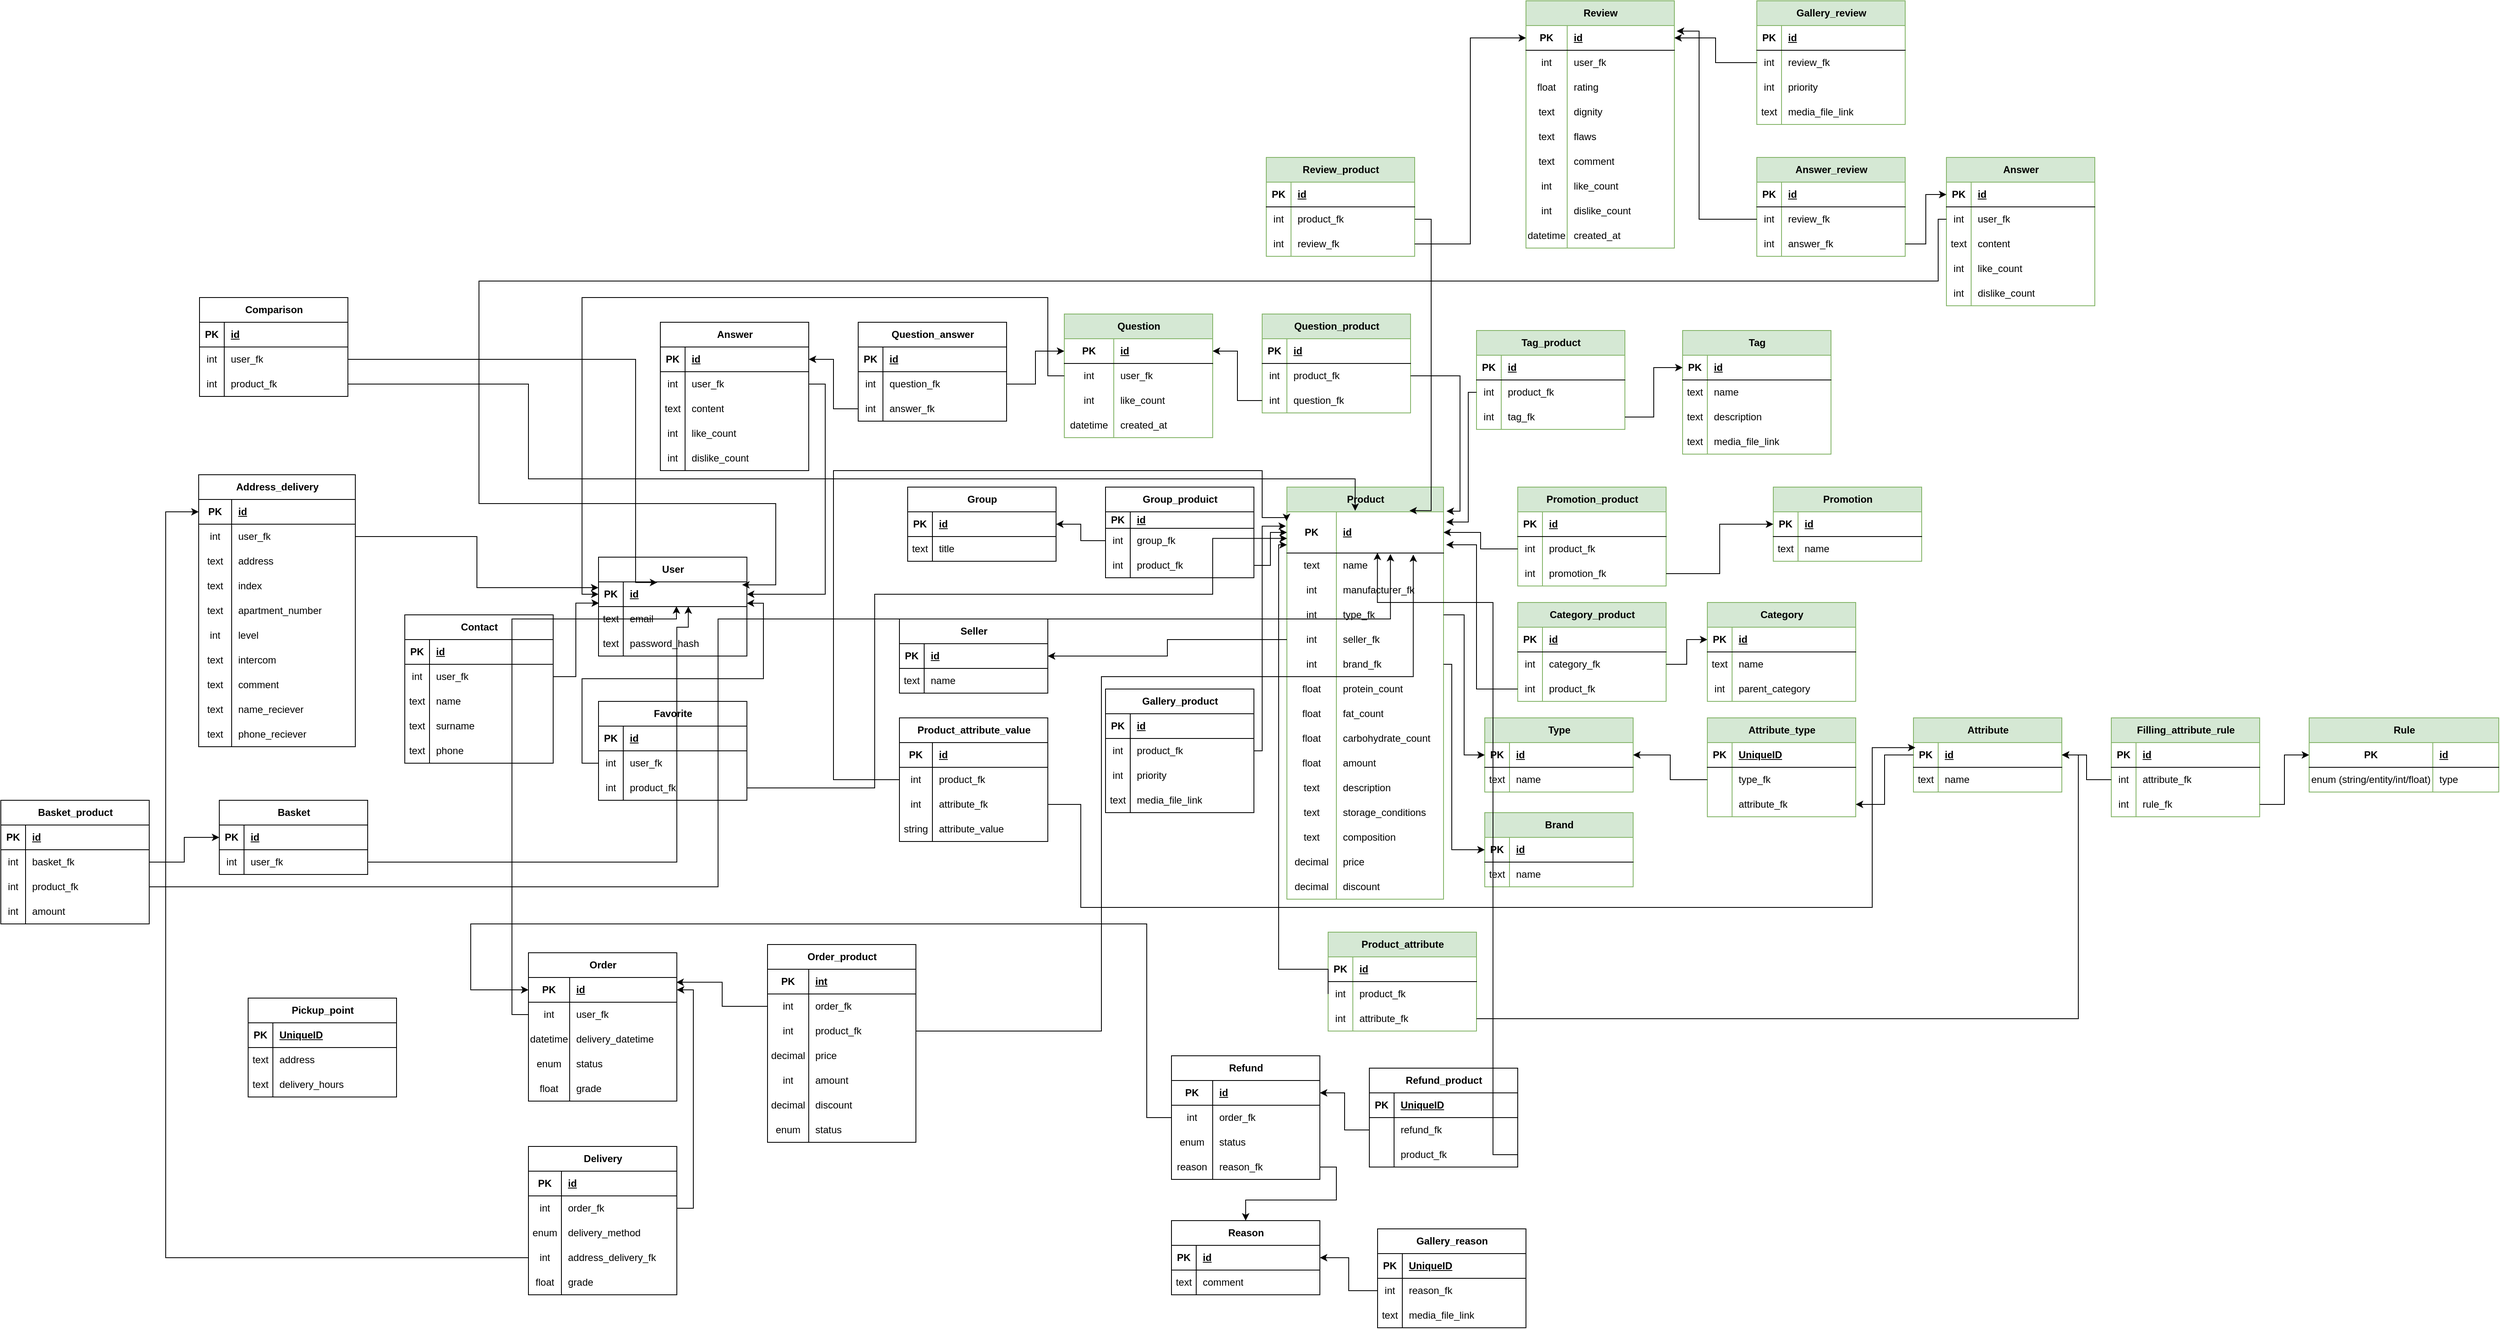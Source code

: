 <mxfile version="23.1.6" type="github">
  <diagram name="Page-1" id="_XhXrXmj3XeUfwICyJYy">
    <mxGraphModel dx="4268" dy="587" grid="1" gridSize="10" guides="1" tooltips="1" connect="1" arrows="1" fold="1" page="1" pageScale="1" pageWidth="3300" pageHeight="4681" math="0" shadow="0">
      <root>
        <mxCell id="0" />
        <mxCell id="1" parent="0" />
        <mxCell id="P5tLAPoUcO-UDNHWydYz-1" value="Product" style="shape=table;startSize=30;container=1;collapsible=1;childLayout=tableLayout;fixedRows=1;rowLines=0;fontStyle=1;align=center;resizeLast=1;html=1;fillColor=#d5e8d4;strokeColor=#82b366;" parent="1" vertex="1">
          <mxGeometry x="790" y="1160" width="190" height="500.0" as="geometry" />
        </mxCell>
        <mxCell id="P5tLAPoUcO-UDNHWydYz-2" value="" style="shape=tableRow;horizontal=0;startSize=0;swimlaneHead=0;swimlaneBody=0;fillColor=none;collapsible=0;dropTarget=0;points=[[0,0.5],[1,0.5]];portConstraint=eastwest;top=0;left=0;right=0;bottom=1;" parent="P5tLAPoUcO-UDNHWydYz-1" vertex="1">
          <mxGeometry y="30" width="190" height="50" as="geometry" />
        </mxCell>
        <mxCell id="P5tLAPoUcO-UDNHWydYz-3" value="PK" style="shape=partialRectangle;connectable=0;fillColor=none;top=0;left=0;bottom=0;right=0;fontStyle=1;overflow=hidden;whiteSpace=wrap;html=1;" parent="P5tLAPoUcO-UDNHWydYz-2" vertex="1">
          <mxGeometry width="60" height="50" as="geometry">
            <mxRectangle width="60" height="50" as="alternateBounds" />
          </mxGeometry>
        </mxCell>
        <mxCell id="P5tLAPoUcO-UDNHWydYz-4" value="id" style="shape=partialRectangle;connectable=0;fillColor=none;top=0;left=0;bottom=0;right=0;align=left;spacingLeft=6;fontStyle=5;overflow=hidden;whiteSpace=wrap;html=1;" parent="P5tLAPoUcO-UDNHWydYz-2" vertex="1">
          <mxGeometry x="60" width="130" height="50" as="geometry">
            <mxRectangle width="130" height="50" as="alternateBounds" />
          </mxGeometry>
        </mxCell>
        <mxCell id="P5tLAPoUcO-UDNHWydYz-5" value="" style="shape=tableRow;horizontal=0;startSize=0;swimlaneHead=0;swimlaneBody=0;fillColor=none;collapsible=0;dropTarget=0;points=[[0,0.5],[1,0.5]];portConstraint=eastwest;top=0;left=0;right=0;bottom=0;" parent="P5tLAPoUcO-UDNHWydYz-1" vertex="1">
          <mxGeometry y="80" width="190" height="30" as="geometry" />
        </mxCell>
        <mxCell id="P5tLAPoUcO-UDNHWydYz-6" value="text" style="shape=partialRectangle;connectable=0;fillColor=none;top=0;left=0;bottom=0;right=0;editable=1;overflow=hidden;whiteSpace=wrap;html=1;" parent="P5tLAPoUcO-UDNHWydYz-5" vertex="1">
          <mxGeometry width="60" height="30" as="geometry">
            <mxRectangle width="60" height="30" as="alternateBounds" />
          </mxGeometry>
        </mxCell>
        <mxCell id="P5tLAPoUcO-UDNHWydYz-7" value="name" style="shape=partialRectangle;connectable=0;fillColor=none;top=0;left=0;bottom=0;right=0;align=left;spacingLeft=6;overflow=hidden;whiteSpace=wrap;html=1;" parent="P5tLAPoUcO-UDNHWydYz-5" vertex="1">
          <mxGeometry x="60" width="130" height="30" as="geometry">
            <mxRectangle width="130" height="30" as="alternateBounds" />
          </mxGeometry>
        </mxCell>
        <mxCell id="P5tLAPoUcO-UDNHWydYz-8" value="" style="shape=tableRow;horizontal=0;startSize=0;swimlaneHead=0;swimlaneBody=0;fillColor=none;collapsible=0;dropTarget=0;points=[[0,0.5],[1,0.5]];portConstraint=eastwest;top=0;left=0;right=0;bottom=0;" parent="P5tLAPoUcO-UDNHWydYz-1" vertex="1">
          <mxGeometry y="110" width="190" height="30" as="geometry" />
        </mxCell>
        <mxCell id="P5tLAPoUcO-UDNHWydYz-9" value="int" style="shape=partialRectangle;connectable=0;fillColor=none;top=0;left=0;bottom=0;right=0;editable=1;overflow=hidden;whiteSpace=wrap;html=1;" parent="P5tLAPoUcO-UDNHWydYz-8" vertex="1">
          <mxGeometry width="60" height="30" as="geometry">
            <mxRectangle width="60" height="30" as="alternateBounds" />
          </mxGeometry>
        </mxCell>
        <mxCell id="P5tLAPoUcO-UDNHWydYz-10" value="manufacturer_fk" style="shape=partialRectangle;connectable=0;fillColor=none;top=0;left=0;bottom=0;right=0;align=left;spacingLeft=6;overflow=hidden;whiteSpace=wrap;html=1;" parent="P5tLAPoUcO-UDNHWydYz-8" vertex="1">
          <mxGeometry x="60" width="130" height="30" as="geometry">
            <mxRectangle width="130" height="30" as="alternateBounds" />
          </mxGeometry>
        </mxCell>
        <mxCell id="P5tLAPoUcO-UDNHWydYz-11" value="" style="shape=tableRow;horizontal=0;startSize=0;swimlaneHead=0;swimlaneBody=0;fillColor=none;collapsible=0;dropTarget=0;points=[[0,0.5],[1,0.5]];portConstraint=eastwest;top=0;left=0;right=0;bottom=0;" parent="P5tLAPoUcO-UDNHWydYz-1" vertex="1">
          <mxGeometry y="140" width="190" height="30" as="geometry" />
        </mxCell>
        <mxCell id="P5tLAPoUcO-UDNHWydYz-12" value="int" style="shape=partialRectangle;connectable=0;fillColor=none;top=0;left=0;bottom=0;right=0;editable=1;overflow=hidden;whiteSpace=wrap;html=1;" parent="P5tLAPoUcO-UDNHWydYz-11" vertex="1">
          <mxGeometry width="60" height="30" as="geometry">
            <mxRectangle width="60" height="30" as="alternateBounds" />
          </mxGeometry>
        </mxCell>
        <mxCell id="P5tLAPoUcO-UDNHWydYz-13" value="type_fk" style="shape=partialRectangle;connectable=0;fillColor=none;top=0;left=0;bottom=0;right=0;align=left;spacingLeft=6;overflow=hidden;whiteSpace=wrap;html=1;" parent="P5tLAPoUcO-UDNHWydYz-11" vertex="1">
          <mxGeometry x="60" width="130" height="30" as="geometry">
            <mxRectangle width="130" height="30" as="alternateBounds" />
          </mxGeometry>
        </mxCell>
        <mxCell id="P5tLAPoUcO-UDNHWydYz-14" style="shape=tableRow;horizontal=0;startSize=0;swimlaneHead=0;swimlaneBody=0;fillColor=none;collapsible=0;dropTarget=0;points=[[0,0.5],[1,0.5]];portConstraint=eastwest;top=0;left=0;right=0;bottom=0;" parent="P5tLAPoUcO-UDNHWydYz-1" vertex="1">
          <mxGeometry y="170" width="190" height="30" as="geometry" />
        </mxCell>
        <mxCell id="P5tLAPoUcO-UDNHWydYz-15" value="int" style="shape=partialRectangle;connectable=0;fillColor=none;top=0;left=0;bottom=0;right=0;editable=1;overflow=hidden;whiteSpace=wrap;html=1;" parent="P5tLAPoUcO-UDNHWydYz-14" vertex="1">
          <mxGeometry width="60" height="30" as="geometry">
            <mxRectangle width="60" height="30" as="alternateBounds" />
          </mxGeometry>
        </mxCell>
        <mxCell id="P5tLAPoUcO-UDNHWydYz-16" value="seller_fk" style="shape=partialRectangle;connectable=0;fillColor=none;top=0;left=0;bottom=0;right=0;align=left;spacingLeft=6;overflow=hidden;whiteSpace=wrap;html=1;" parent="P5tLAPoUcO-UDNHWydYz-14" vertex="1">
          <mxGeometry x="60" width="130" height="30" as="geometry">
            <mxRectangle width="130" height="30" as="alternateBounds" />
          </mxGeometry>
        </mxCell>
        <mxCell id="P5tLAPoUcO-UDNHWydYz-17" style="shape=tableRow;horizontal=0;startSize=0;swimlaneHead=0;swimlaneBody=0;fillColor=none;collapsible=0;dropTarget=0;points=[[0,0.5],[1,0.5]];portConstraint=eastwest;top=0;left=0;right=0;bottom=0;" parent="P5tLAPoUcO-UDNHWydYz-1" vertex="1">
          <mxGeometry y="200" width="190" height="30" as="geometry" />
        </mxCell>
        <mxCell id="P5tLAPoUcO-UDNHWydYz-18" value="int" style="shape=partialRectangle;connectable=0;fillColor=none;top=0;left=0;bottom=0;right=0;editable=1;overflow=hidden;whiteSpace=wrap;html=1;" parent="P5tLAPoUcO-UDNHWydYz-17" vertex="1">
          <mxGeometry width="60" height="30" as="geometry">
            <mxRectangle width="60" height="30" as="alternateBounds" />
          </mxGeometry>
        </mxCell>
        <mxCell id="P5tLAPoUcO-UDNHWydYz-19" value="brand_fk" style="shape=partialRectangle;connectable=0;fillColor=none;top=0;left=0;bottom=0;right=0;align=left;spacingLeft=6;overflow=hidden;whiteSpace=wrap;html=1;" parent="P5tLAPoUcO-UDNHWydYz-17" vertex="1">
          <mxGeometry x="60" width="130" height="30" as="geometry">
            <mxRectangle width="130" height="30" as="alternateBounds" />
          </mxGeometry>
        </mxCell>
        <mxCell id="P5tLAPoUcO-UDNHWydYz-20" style="shape=tableRow;horizontal=0;startSize=0;swimlaneHead=0;swimlaneBody=0;fillColor=none;collapsible=0;dropTarget=0;points=[[0,0.5],[1,0.5]];portConstraint=eastwest;top=0;left=0;right=0;bottom=0;" parent="P5tLAPoUcO-UDNHWydYz-1" vertex="1">
          <mxGeometry y="230" width="190" height="30" as="geometry" />
        </mxCell>
        <mxCell id="P5tLAPoUcO-UDNHWydYz-21" value="float" style="shape=partialRectangle;connectable=0;fillColor=none;top=0;left=0;bottom=0;right=0;editable=1;overflow=hidden;whiteSpace=wrap;html=1;" parent="P5tLAPoUcO-UDNHWydYz-20" vertex="1">
          <mxGeometry width="60" height="30" as="geometry">
            <mxRectangle width="60" height="30" as="alternateBounds" />
          </mxGeometry>
        </mxCell>
        <mxCell id="P5tLAPoUcO-UDNHWydYz-22" value="protein_count" style="shape=partialRectangle;connectable=0;fillColor=none;top=0;left=0;bottom=0;right=0;align=left;spacingLeft=6;overflow=hidden;whiteSpace=wrap;html=1;" parent="P5tLAPoUcO-UDNHWydYz-20" vertex="1">
          <mxGeometry x="60" width="130" height="30" as="geometry">
            <mxRectangle width="130" height="30" as="alternateBounds" />
          </mxGeometry>
        </mxCell>
        <mxCell id="P5tLAPoUcO-UDNHWydYz-23" style="shape=tableRow;horizontal=0;startSize=0;swimlaneHead=0;swimlaneBody=0;fillColor=none;collapsible=0;dropTarget=0;points=[[0,0.5],[1,0.5]];portConstraint=eastwest;top=0;left=0;right=0;bottom=0;" parent="P5tLAPoUcO-UDNHWydYz-1" vertex="1">
          <mxGeometry y="260" width="190" height="30" as="geometry" />
        </mxCell>
        <mxCell id="P5tLAPoUcO-UDNHWydYz-24" value="float" style="shape=partialRectangle;connectable=0;fillColor=none;top=0;left=0;bottom=0;right=0;editable=1;overflow=hidden;whiteSpace=wrap;html=1;" parent="P5tLAPoUcO-UDNHWydYz-23" vertex="1">
          <mxGeometry width="60" height="30" as="geometry">
            <mxRectangle width="60" height="30" as="alternateBounds" />
          </mxGeometry>
        </mxCell>
        <mxCell id="P5tLAPoUcO-UDNHWydYz-25" value="fat_count" style="shape=partialRectangle;connectable=0;fillColor=none;top=0;left=0;bottom=0;right=0;align=left;spacingLeft=6;overflow=hidden;whiteSpace=wrap;html=1;" parent="P5tLAPoUcO-UDNHWydYz-23" vertex="1">
          <mxGeometry x="60" width="130" height="30" as="geometry">
            <mxRectangle width="130" height="30" as="alternateBounds" />
          </mxGeometry>
        </mxCell>
        <mxCell id="P5tLAPoUcO-UDNHWydYz-26" style="shape=tableRow;horizontal=0;startSize=0;swimlaneHead=0;swimlaneBody=0;fillColor=none;collapsible=0;dropTarget=0;points=[[0,0.5],[1,0.5]];portConstraint=eastwest;top=0;left=0;right=0;bottom=0;" parent="P5tLAPoUcO-UDNHWydYz-1" vertex="1">
          <mxGeometry y="290" width="190" height="30" as="geometry" />
        </mxCell>
        <mxCell id="P5tLAPoUcO-UDNHWydYz-27" value="float" style="shape=partialRectangle;connectable=0;fillColor=none;top=0;left=0;bottom=0;right=0;editable=1;overflow=hidden;whiteSpace=wrap;html=1;" parent="P5tLAPoUcO-UDNHWydYz-26" vertex="1">
          <mxGeometry width="60" height="30" as="geometry">
            <mxRectangle width="60" height="30" as="alternateBounds" />
          </mxGeometry>
        </mxCell>
        <mxCell id="P5tLAPoUcO-UDNHWydYz-28" value="carbohydrate_count" style="shape=partialRectangle;connectable=0;fillColor=none;top=0;left=0;bottom=0;right=0;align=left;spacingLeft=6;overflow=hidden;whiteSpace=wrap;html=1;" parent="P5tLAPoUcO-UDNHWydYz-26" vertex="1">
          <mxGeometry x="60" width="130" height="30" as="geometry">
            <mxRectangle width="130" height="30" as="alternateBounds" />
          </mxGeometry>
        </mxCell>
        <mxCell id="P5tLAPoUcO-UDNHWydYz-29" style="shape=tableRow;horizontal=0;startSize=0;swimlaneHead=0;swimlaneBody=0;fillColor=none;collapsible=0;dropTarget=0;points=[[0,0.5],[1,0.5]];portConstraint=eastwest;top=0;left=0;right=0;bottom=0;" parent="P5tLAPoUcO-UDNHWydYz-1" vertex="1">
          <mxGeometry y="320" width="190" height="30" as="geometry" />
        </mxCell>
        <mxCell id="P5tLAPoUcO-UDNHWydYz-30" value="float" style="shape=partialRectangle;connectable=0;fillColor=none;top=0;left=0;bottom=0;right=0;editable=1;overflow=hidden;whiteSpace=wrap;html=1;" parent="P5tLAPoUcO-UDNHWydYz-29" vertex="1">
          <mxGeometry width="60" height="30" as="geometry">
            <mxRectangle width="60" height="30" as="alternateBounds" />
          </mxGeometry>
        </mxCell>
        <mxCell id="P5tLAPoUcO-UDNHWydYz-31" value="amount" style="shape=partialRectangle;connectable=0;fillColor=none;top=0;left=0;bottom=0;right=0;align=left;spacingLeft=6;overflow=hidden;whiteSpace=wrap;html=1;" parent="P5tLAPoUcO-UDNHWydYz-29" vertex="1">
          <mxGeometry x="60" width="130" height="30" as="geometry">
            <mxRectangle width="130" height="30" as="alternateBounds" />
          </mxGeometry>
        </mxCell>
        <mxCell id="P5tLAPoUcO-UDNHWydYz-32" style="shape=tableRow;horizontal=0;startSize=0;swimlaneHead=0;swimlaneBody=0;fillColor=none;collapsible=0;dropTarget=0;points=[[0,0.5],[1,0.5]];portConstraint=eastwest;top=0;left=0;right=0;bottom=0;" parent="P5tLAPoUcO-UDNHWydYz-1" vertex="1">
          <mxGeometry y="350" width="190" height="30" as="geometry" />
        </mxCell>
        <mxCell id="P5tLAPoUcO-UDNHWydYz-33" value="text" style="shape=partialRectangle;connectable=0;fillColor=none;top=0;left=0;bottom=0;right=0;editable=1;overflow=hidden;whiteSpace=wrap;html=1;" parent="P5tLAPoUcO-UDNHWydYz-32" vertex="1">
          <mxGeometry width="60" height="30" as="geometry">
            <mxRectangle width="60" height="30" as="alternateBounds" />
          </mxGeometry>
        </mxCell>
        <mxCell id="P5tLAPoUcO-UDNHWydYz-34" value="description" style="shape=partialRectangle;connectable=0;fillColor=none;top=0;left=0;bottom=0;right=0;align=left;spacingLeft=6;overflow=hidden;whiteSpace=wrap;html=1;" parent="P5tLAPoUcO-UDNHWydYz-32" vertex="1">
          <mxGeometry x="60" width="130" height="30" as="geometry">
            <mxRectangle width="130" height="30" as="alternateBounds" />
          </mxGeometry>
        </mxCell>
        <mxCell id="P5tLAPoUcO-UDNHWydYz-35" style="shape=tableRow;horizontal=0;startSize=0;swimlaneHead=0;swimlaneBody=0;fillColor=none;collapsible=0;dropTarget=0;points=[[0,0.5],[1,0.5]];portConstraint=eastwest;top=0;left=0;right=0;bottom=0;" parent="P5tLAPoUcO-UDNHWydYz-1" vertex="1">
          <mxGeometry y="380" width="190" height="30" as="geometry" />
        </mxCell>
        <mxCell id="P5tLAPoUcO-UDNHWydYz-36" value="text" style="shape=partialRectangle;connectable=0;fillColor=none;top=0;left=0;bottom=0;right=0;editable=1;overflow=hidden;whiteSpace=wrap;html=1;" parent="P5tLAPoUcO-UDNHWydYz-35" vertex="1">
          <mxGeometry width="60" height="30" as="geometry">
            <mxRectangle width="60" height="30" as="alternateBounds" />
          </mxGeometry>
        </mxCell>
        <mxCell id="P5tLAPoUcO-UDNHWydYz-37" value="storage_conditions" style="shape=partialRectangle;connectable=0;fillColor=none;top=0;left=0;bottom=0;right=0;align=left;spacingLeft=6;overflow=hidden;whiteSpace=wrap;html=1;" parent="P5tLAPoUcO-UDNHWydYz-35" vertex="1">
          <mxGeometry x="60" width="130" height="30" as="geometry">
            <mxRectangle width="130" height="30" as="alternateBounds" />
          </mxGeometry>
        </mxCell>
        <mxCell id="P5tLAPoUcO-UDNHWydYz-38" style="shape=tableRow;horizontal=0;startSize=0;swimlaneHead=0;swimlaneBody=0;fillColor=none;collapsible=0;dropTarget=0;points=[[0,0.5],[1,0.5]];portConstraint=eastwest;top=0;left=0;right=0;bottom=0;" parent="P5tLAPoUcO-UDNHWydYz-1" vertex="1">
          <mxGeometry y="410" width="190" height="30" as="geometry" />
        </mxCell>
        <mxCell id="P5tLAPoUcO-UDNHWydYz-39" value="text" style="shape=partialRectangle;connectable=0;fillColor=none;top=0;left=0;bottom=0;right=0;editable=1;overflow=hidden;whiteSpace=wrap;html=1;" parent="P5tLAPoUcO-UDNHWydYz-38" vertex="1">
          <mxGeometry width="60" height="30" as="geometry">
            <mxRectangle width="60" height="30" as="alternateBounds" />
          </mxGeometry>
        </mxCell>
        <mxCell id="P5tLAPoUcO-UDNHWydYz-40" value="composition" style="shape=partialRectangle;connectable=0;fillColor=none;top=0;left=0;bottom=0;right=0;align=left;spacingLeft=6;overflow=hidden;whiteSpace=wrap;html=1;" parent="P5tLAPoUcO-UDNHWydYz-38" vertex="1">
          <mxGeometry x="60" width="130" height="30" as="geometry">
            <mxRectangle width="130" height="30" as="alternateBounds" />
          </mxGeometry>
        </mxCell>
        <mxCell id="P5tLAPoUcO-UDNHWydYz-41" style="shape=tableRow;horizontal=0;startSize=0;swimlaneHead=0;swimlaneBody=0;fillColor=none;collapsible=0;dropTarget=0;points=[[0,0.5],[1,0.5]];portConstraint=eastwest;top=0;left=0;right=0;bottom=0;" parent="P5tLAPoUcO-UDNHWydYz-1" vertex="1">
          <mxGeometry y="440" width="190" height="30" as="geometry" />
        </mxCell>
        <mxCell id="P5tLAPoUcO-UDNHWydYz-42" value="decimal" style="shape=partialRectangle;connectable=0;fillColor=none;top=0;left=0;bottom=0;right=0;editable=1;overflow=hidden;whiteSpace=wrap;html=1;" parent="P5tLAPoUcO-UDNHWydYz-41" vertex="1">
          <mxGeometry width="60" height="30" as="geometry">
            <mxRectangle width="60" height="30" as="alternateBounds" />
          </mxGeometry>
        </mxCell>
        <mxCell id="P5tLAPoUcO-UDNHWydYz-43" value="price" style="shape=partialRectangle;connectable=0;fillColor=none;top=0;left=0;bottom=0;right=0;align=left;spacingLeft=6;overflow=hidden;whiteSpace=wrap;html=1;" parent="P5tLAPoUcO-UDNHWydYz-41" vertex="1">
          <mxGeometry x="60" width="130" height="30" as="geometry">
            <mxRectangle width="130" height="30" as="alternateBounds" />
          </mxGeometry>
        </mxCell>
        <mxCell id="P5tLAPoUcO-UDNHWydYz-44" style="shape=tableRow;horizontal=0;startSize=0;swimlaneHead=0;swimlaneBody=0;fillColor=none;collapsible=0;dropTarget=0;points=[[0,0.5],[1,0.5]];portConstraint=eastwest;top=0;left=0;right=0;bottom=0;" parent="P5tLAPoUcO-UDNHWydYz-1" vertex="1">
          <mxGeometry y="470" width="190" height="30" as="geometry" />
        </mxCell>
        <mxCell id="P5tLAPoUcO-UDNHWydYz-45" value="decimal" style="shape=partialRectangle;connectable=0;fillColor=none;top=0;left=0;bottom=0;right=0;editable=1;overflow=hidden;whiteSpace=wrap;html=1;" parent="P5tLAPoUcO-UDNHWydYz-44" vertex="1">
          <mxGeometry width="60" height="30" as="geometry">
            <mxRectangle width="60" height="30" as="alternateBounds" />
          </mxGeometry>
        </mxCell>
        <mxCell id="P5tLAPoUcO-UDNHWydYz-46" value="discount" style="shape=partialRectangle;connectable=0;fillColor=none;top=0;left=0;bottom=0;right=0;align=left;spacingLeft=6;overflow=hidden;whiteSpace=wrap;html=1;" parent="P5tLAPoUcO-UDNHWydYz-44" vertex="1">
          <mxGeometry x="60" width="130" height="30" as="geometry">
            <mxRectangle width="130" height="30" as="alternateBounds" />
          </mxGeometry>
        </mxCell>
        <mxCell id="P5tLAPoUcO-UDNHWydYz-47" value="Promotion" style="shape=table;startSize=30;container=1;collapsible=1;childLayout=tableLayout;fixedRows=1;rowLines=0;fontStyle=1;align=center;resizeLast=1;html=1;fillColor=#d5e8d4;strokeColor=#82b366;" parent="1" vertex="1">
          <mxGeometry x="1380" y="1160" width="180" height="90" as="geometry" />
        </mxCell>
        <mxCell id="P5tLAPoUcO-UDNHWydYz-48" value="" style="shape=tableRow;horizontal=0;startSize=0;swimlaneHead=0;swimlaneBody=0;fillColor=none;collapsible=0;dropTarget=0;points=[[0,0.5],[1,0.5]];portConstraint=eastwest;top=0;left=0;right=0;bottom=1;" parent="P5tLAPoUcO-UDNHWydYz-47" vertex="1">
          <mxGeometry y="30" width="180" height="30" as="geometry" />
        </mxCell>
        <mxCell id="P5tLAPoUcO-UDNHWydYz-49" value="PK" style="shape=partialRectangle;connectable=0;fillColor=none;top=0;left=0;bottom=0;right=0;fontStyle=1;overflow=hidden;whiteSpace=wrap;html=1;" parent="P5tLAPoUcO-UDNHWydYz-48" vertex="1">
          <mxGeometry width="30" height="30" as="geometry">
            <mxRectangle width="30" height="30" as="alternateBounds" />
          </mxGeometry>
        </mxCell>
        <mxCell id="P5tLAPoUcO-UDNHWydYz-50" value="id" style="shape=partialRectangle;connectable=0;fillColor=none;top=0;left=0;bottom=0;right=0;align=left;spacingLeft=6;fontStyle=5;overflow=hidden;whiteSpace=wrap;html=1;" parent="P5tLAPoUcO-UDNHWydYz-48" vertex="1">
          <mxGeometry x="30" width="150" height="30" as="geometry">
            <mxRectangle width="150" height="30" as="alternateBounds" />
          </mxGeometry>
        </mxCell>
        <mxCell id="P5tLAPoUcO-UDNHWydYz-51" value="" style="shape=tableRow;horizontal=0;startSize=0;swimlaneHead=0;swimlaneBody=0;fillColor=none;collapsible=0;dropTarget=0;points=[[0,0.5],[1,0.5]];portConstraint=eastwest;top=0;left=0;right=0;bottom=0;" parent="P5tLAPoUcO-UDNHWydYz-47" vertex="1">
          <mxGeometry y="60" width="180" height="30" as="geometry" />
        </mxCell>
        <mxCell id="P5tLAPoUcO-UDNHWydYz-52" value="text" style="shape=partialRectangle;connectable=0;fillColor=none;top=0;left=0;bottom=0;right=0;editable=1;overflow=hidden;whiteSpace=wrap;html=1;" parent="P5tLAPoUcO-UDNHWydYz-51" vertex="1">
          <mxGeometry width="30" height="30" as="geometry">
            <mxRectangle width="30" height="30" as="alternateBounds" />
          </mxGeometry>
        </mxCell>
        <mxCell id="P5tLAPoUcO-UDNHWydYz-53" value="name" style="shape=partialRectangle;connectable=0;fillColor=none;top=0;left=0;bottom=0;right=0;align=left;spacingLeft=6;overflow=hidden;whiteSpace=wrap;html=1;" parent="P5tLAPoUcO-UDNHWydYz-51" vertex="1">
          <mxGeometry x="30" width="150" height="30" as="geometry">
            <mxRectangle width="150" height="30" as="alternateBounds" />
          </mxGeometry>
        </mxCell>
        <mxCell id="P5tLAPoUcO-UDNHWydYz-54" value="Promotion_product" style="shape=table;startSize=30;container=1;collapsible=1;childLayout=tableLayout;fixedRows=1;rowLines=0;fontStyle=1;align=center;resizeLast=1;html=1;fillColor=#d5e8d4;strokeColor=#82b366;" parent="1" vertex="1">
          <mxGeometry x="1070" y="1160" width="180" height="120" as="geometry" />
        </mxCell>
        <mxCell id="P5tLAPoUcO-UDNHWydYz-55" value="" style="shape=tableRow;horizontal=0;startSize=0;swimlaneHead=0;swimlaneBody=0;fillColor=none;collapsible=0;dropTarget=0;points=[[0,0.5],[1,0.5]];portConstraint=eastwest;top=0;left=0;right=0;bottom=1;" parent="P5tLAPoUcO-UDNHWydYz-54" vertex="1">
          <mxGeometry y="30" width="180" height="30" as="geometry" />
        </mxCell>
        <mxCell id="P5tLAPoUcO-UDNHWydYz-56" value="PK" style="shape=partialRectangle;connectable=0;fillColor=none;top=0;left=0;bottom=0;right=0;fontStyle=1;overflow=hidden;whiteSpace=wrap;html=1;" parent="P5tLAPoUcO-UDNHWydYz-55" vertex="1">
          <mxGeometry width="30" height="30" as="geometry">
            <mxRectangle width="30" height="30" as="alternateBounds" />
          </mxGeometry>
        </mxCell>
        <mxCell id="P5tLAPoUcO-UDNHWydYz-57" value="id" style="shape=partialRectangle;connectable=0;fillColor=none;top=0;left=0;bottom=0;right=0;align=left;spacingLeft=6;fontStyle=5;overflow=hidden;whiteSpace=wrap;html=1;" parent="P5tLAPoUcO-UDNHWydYz-55" vertex="1">
          <mxGeometry x="30" width="150" height="30" as="geometry">
            <mxRectangle width="150" height="30" as="alternateBounds" />
          </mxGeometry>
        </mxCell>
        <mxCell id="P5tLAPoUcO-UDNHWydYz-58" value="" style="shape=tableRow;horizontal=0;startSize=0;swimlaneHead=0;swimlaneBody=0;fillColor=none;collapsible=0;dropTarget=0;points=[[0,0.5],[1,0.5]];portConstraint=eastwest;top=0;left=0;right=0;bottom=0;" parent="P5tLAPoUcO-UDNHWydYz-54" vertex="1">
          <mxGeometry y="60" width="180" height="30" as="geometry" />
        </mxCell>
        <mxCell id="P5tLAPoUcO-UDNHWydYz-59" value="int" style="shape=partialRectangle;connectable=0;fillColor=none;top=0;left=0;bottom=0;right=0;editable=1;overflow=hidden;whiteSpace=wrap;html=1;" parent="P5tLAPoUcO-UDNHWydYz-58" vertex="1">
          <mxGeometry width="30" height="30" as="geometry">
            <mxRectangle width="30" height="30" as="alternateBounds" />
          </mxGeometry>
        </mxCell>
        <mxCell id="P5tLAPoUcO-UDNHWydYz-60" value="product_fk" style="shape=partialRectangle;connectable=0;fillColor=none;top=0;left=0;bottom=0;right=0;align=left;spacingLeft=6;overflow=hidden;whiteSpace=wrap;html=1;" parent="P5tLAPoUcO-UDNHWydYz-58" vertex="1">
          <mxGeometry x="30" width="150" height="30" as="geometry">
            <mxRectangle width="150" height="30" as="alternateBounds" />
          </mxGeometry>
        </mxCell>
        <mxCell id="P5tLAPoUcO-UDNHWydYz-61" value="" style="shape=tableRow;horizontal=0;startSize=0;swimlaneHead=0;swimlaneBody=0;fillColor=none;collapsible=0;dropTarget=0;points=[[0,0.5],[1,0.5]];portConstraint=eastwest;top=0;left=0;right=0;bottom=0;" parent="P5tLAPoUcO-UDNHWydYz-54" vertex="1">
          <mxGeometry y="90" width="180" height="30" as="geometry" />
        </mxCell>
        <mxCell id="P5tLAPoUcO-UDNHWydYz-62" value="int" style="shape=partialRectangle;connectable=0;fillColor=none;top=0;left=0;bottom=0;right=0;editable=1;overflow=hidden;whiteSpace=wrap;html=1;" parent="P5tLAPoUcO-UDNHWydYz-61" vertex="1">
          <mxGeometry width="30" height="30" as="geometry">
            <mxRectangle width="30" height="30" as="alternateBounds" />
          </mxGeometry>
        </mxCell>
        <mxCell id="P5tLAPoUcO-UDNHWydYz-63" value="promotion_fk" style="shape=partialRectangle;connectable=0;fillColor=none;top=0;left=0;bottom=0;right=0;align=left;spacingLeft=6;overflow=hidden;whiteSpace=wrap;html=1;" parent="P5tLAPoUcO-UDNHWydYz-61" vertex="1">
          <mxGeometry x="30" width="150" height="30" as="geometry">
            <mxRectangle width="150" height="30" as="alternateBounds" />
          </mxGeometry>
        </mxCell>
        <mxCell id="P5tLAPoUcO-UDNHWydYz-64" style="edgeStyle=orthogonalEdgeStyle;rounded=0;orthogonalLoop=1;jettySize=auto;html=1;entryX=1;entryY=0.5;entryDx=0;entryDy=0;" parent="1" source="P5tLAPoUcO-UDNHWydYz-58" target="P5tLAPoUcO-UDNHWydYz-2" edge="1">
          <mxGeometry relative="1" as="geometry" />
        </mxCell>
        <mxCell id="P5tLAPoUcO-UDNHWydYz-65" style="edgeStyle=orthogonalEdgeStyle;rounded=0;orthogonalLoop=1;jettySize=auto;html=1;exitX=1;exitY=0.5;exitDx=0;exitDy=0;entryX=0;entryY=0.5;entryDx=0;entryDy=0;" parent="1" source="P5tLAPoUcO-UDNHWydYz-61" target="P5tLAPoUcO-UDNHWydYz-48" edge="1">
          <mxGeometry relative="1" as="geometry" />
        </mxCell>
        <mxCell id="P5tLAPoUcO-UDNHWydYz-66" value="Group" style="shape=table;startSize=30;container=1;collapsible=1;childLayout=tableLayout;fixedRows=1;rowLines=0;fontStyle=1;align=center;resizeLast=1;html=1;" parent="1" vertex="1">
          <mxGeometry x="330" y="1160" width="180" height="90" as="geometry" />
        </mxCell>
        <mxCell id="P5tLAPoUcO-UDNHWydYz-67" value="" style="shape=tableRow;horizontal=0;startSize=0;swimlaneHead=0;swimlaneBody=0;fillColor=none;collapsible=0;dropTarget=0;points=[[0,0.5],[1,0.5]];portConstraint=eastwest;top=0;left=0;right=0;bottom=1;" parent="P5tLAPoUcO-UDNHWydYz-66" vertex="1">
          <mxGeometry y="30" width="180" height="30" as="geometry" />
        </mxCell>
        <mxCell id="P5tLAPoUcO-UDNHWydYz-68" value="PK" style="shape=partialRectangle;connectable=0;fillColor=none;top=0;left=0;bottom=0;right=0;fontStyle=1;overflow=hidden;whiteSpace=wrap;html=1;" parent="P5tLAPoUcO-UDNHWydYz-67" vertex="1">
          <mxGeometry width="30" height="30" as="geometry">
            <mxRectangle width="30" height="30" as="alternateBounds" />
          </mxGeometry>
        </mxCell>
        <mxCell id="P5tLAPoUcO-UDNHWydYz-69" value="id" style="shape=partialRectangle;connectable=0;fillColor=none;top=0;left=0;bottom=0;right=0;align=left;spacingLeft=6;fontStyle=5;overflow=hidden;whiteSpace=wrap;html=1;" parent="P5tLAPoUcO-UDNHWydYz-67" vertex="1">
          <mxGeometry x="30" width="150" height="30" as="geometry">
            <mxRectangle width="150" height="30" as="alternateBounds" />
          </mxGeometry>
        </mxCell>
        <mxCell id="P5tLAPoUcO-UDNHWydYz-70" value="" style="shape=tableRow;horizontal=0;startSize=0;swimlaneHead=0;swimlaneBody=0;fillColor=none;collapsible=0;dropTarget=0;points=[[0,0.5],[1,0.5]];portConstraint=eastwest;top=0;left=0;right=0;bottom=0;" parent="P5tLAPoUcO-UDNHWydYz-66" vertex="1">
          <mxGeometry y="60" width="180" height="30" as="geometry" />
        </mxCell>
        <mxCell id="P5tLAPoUcO-UDNHWydYz-71" value="text" style="shape=partialRectangle;connectable=0;fillColor=none;top=0;left=0;bottom=0;right=0;editable=1;overflow=hidden;whiteSpace=wrap;html=1;" parent="P5tLAPoUcO-UDNHWydYz-70" vertex="1">
          <mxGeometry width="30" height="30" as="geometry">
            <mxRectangle width="30" height="30" as="alternateBounds" />
          </mxGeometry>
        </mxCell>
        <mxCell id="P5tLAPoUcO-UDNHWydYz-72" value="title" style="shape=partialRectangle;connectable=0;fillColor=none;top=0;left=0;bottom=0;right=0;align=left;spacingLeft=6;overflow=hidden;whiteSpace=wrap;html=1;" parent="P5tLAPoUcO-UDNHWydYz-70" vertex="1">
          <mxGeometry x="30" width="150" height="30" as="geometry">
            <mxRectangle width="150" height="30" as="alternateBounds" />
          </mxGeometry>
        </mxCell>
        <mxCell id="P5tLAPoUcO-UDNHWydYz-73" value="Group_produict" style="shape=table;startSize=30;container=1;collapsible=1;childLayout=tableLayout;fixedRows=1;rowLines=0;fontStyle=1;align=center;resizeLast=1;html=1;" parent="1" vertex="1">
          <mxGeometry x="570" y="1160" width="180" height="110" as="geometry" />
        </mxCell>
        <mxCell id="P5tLAPoUcO-UDNHWydYz-74" value="" style="shape=tableRow;horizontal=0;startSize=0;swimlaneHead=0;swimlaneBody=0;fillColor=none;collapsible=0;dropTarget=0;points=[[0,0.5],[1,0.5]];portConstraint=eastwest;top=0;left=0;right=0;bottom=1;" parent="P5tLAPoUcO-UDNHWydYz-73" vertex="1">
          <mxGeometry y="30" width="180" height="20" as="geometry" />
        </mxCell>
        <mxCell id="P5tLAPoUcO-UDNHWydYz-75" value="PK" style="shape=partialRectangle;connectable=0;fillColor=none;top=0;left=0;bottom=0;right=0;fontStyle=1;overflow=hidden;whiteSpace=wrap;html=1;" parent="P5tLAPoUcO-UDNHWydYz-74" vertex="1">
          <mxGeometry width="30" height="20" as="geometry">
            <mxRectangle width="30" height="20" as="alternateBounds" />
          </mxGeometry>
        </mxCell>
        <mxCell id="P5tLAPoUcO-UDNHWydYz-76" value="id" style="shape=partialRectangle;connectable=0;fillColor=none;top=0;left=0;bottom=0;right=0;align=left;spacingLeft=6;fontStyle=5;overflow=hidden;whiteSpace=wrap;html=1;" parent="P5tLAPoUcO-UDNHWydYz-74" vertex="1">
          <mxGeometry x="30" width="150" height="20" as="geometry">
            <mxRectangle width="150" height="20" as="alternateBounds" />
          </mxGeometry>
        </mxCell>
        <mxCell id="P5tLAPoUcO-UDNHWydYz-77" value="" style="shape=tableRow;horizontal=0;startSize=0;swimlaneHead=0;swimlaneBody=0;fillColor=none;collapsible=0;dropTarget=0;points=[[0,0.5],[1,0.5]];portConstraint=eastwest;top=0;left=0;right=0;bottom=0;" parent="P5tLAPoUcO-UDNHWydYz-73" vertex="1">
          <mxGeometry y="50" width="180" height="30" as="geometry" />
        </mxCell>
        <mxCell id="P5tLAPoUcO-UDNHWydYz-78" value="int" style="shape=partialRectangle;connectable=0;fillColor=none;top=0;left=0;bottom=0;right=0;editable=1;overflow=hidden;whiteSpace=wrap;html=1;" parent="P5tLAPoUcO-UDNHWydYz-77" vertex="1">
          <mxGeometry width="30" height="30" as="geometry">
            <mxRectangle width="30" height="30" as="alternateBounds" />
          </mxGeometry>
        </mxCell>
        <mxCell id="P5tLAPoUcO-UDNHWydYz-79" value="group_fk" style="shape=partialRectangle;connectable=0;fillColor=none;top=0;left=0;bottom=0;right=0;align=left;spacingLeft=6;overflow=hidden;whiteSpace=wrap;html=1;" parent="P5tLAPoUcO-UDNHWydYz-77" vertex="1">
          <mxGeometry x="30" width="150" height="30" as="geometry">
            <mxRectangle width="150" height="30" as="alternateBounds" />
          </mxGeometry>
        </mxCell>
        <mxCell id="P5tLAPoUcO-UDNHWydYz-80" value="" style="shape=tableRow;horizontal=0;startSize=0;swimlaneHead=0;swimlaneBody=0;fillColor=none;collapsible=0;dropTarget=0;points=[[0,0.5],[1,0.5]];portConstraint=eastwest;top=0;left=0;right=0;bottom=0;" parent="P5tLAPoUcO-UDNHWydYz-73" vertex="1">
          <mxGeometry y="80" width="180" height="30" as="geometry" />
        </mxCell>
        <mxCell id="P5tLAPoUcO-UDNHWydYz-81" value="int" style="shape=partialRectangle;connectable=0;fillColor=none;top=0;left=0;bottom=0;right=0;editable=1;overflow=hidden;whiteSpace=wrap;html=1;" parent="P5tLAPoUcO-UDNHWydYz-80" vertex="1">
          <mxGeometry width="30" height="30" as="geometry">
            <mxRectangle width="30" height="30" as="alternateBounds" />
          </mxGeometry>
        </mxCell>
        <mxCell id="P5tLAPoUcO-UDNHWydYz-82" value="product_fk" style="shape=partialRectangle;connectable=0;fillColor=none;top=0;left=0;bottom=0;right=0;align=left;spacingLeft=6;overflow=hidden;whiteSpace=wrap;html=1;" parent="P5tLAPoUcO-UDNHWydYz-80" vertex="1">
          <mxGeometry x="30" width="150" height="30" as="geometry">
            <mxRectangle width="150" height="30" as="alternateBounds" />
          </mxGeometry>
        </mxCell>
        <mxCell id="P5tLAPoUcO-UDNHWydYz-83" style="edgeStyle=orthogonalEdgeStyle;rounded=0;orthogonalLoop=1;jettySize=auto;html=1;exitX=0;exitY=0.5;exitDx=0;exitDy=0;entryX=1;entryY=0.5;entryDx=0;entryDy=0;" parent="1" source="P5tLAPoUcO-UDNHWydYz-77" target="P5tLAPoUcO-UDNHWydYz-67" edge="1">
          <mxGeometry relative="1" as="geometry" />
        </mxCell>
        <mxCell id="P5tLAPoUcO-UDNHWydYz-84" style="edgeStyle=orthogonalEdgeStyle;rounded=0;orthogonalLoop=1;jettySize=auto;html=1;exitX=1;exitY=0.5;exitDx=0;exitDy=0;entryX=0;entryY=0.5;entryDx=0;entryDy=0;" parent="1" source="P5tLAPoUcO-UDNHWydYz-80" target="P5tLAPoUcO-UDNHWydYz-2" edge="1">
          <mxGeometry relative="1" as="geometry" />
        </mxCell>
        <mxCell id="P5tLAPoUcO-UDNHWydYz-85" value="Seller" style="shape=table;startSize=30;container=1;collapsible=1;childLayout=tableLayout;fixedRows=1;rowLines=0;fontStyle=1;align=center;resizeLast=1;html=1;" parent="1" vertex="1">
          <mxGeometry x="320" y="1320" width="180" height="90" as="geometry" />
        </mxCell>
        <mxCell id="P5tLAPoUcO-UDNHWydYz-86" value="" style="shape=tableRow;horizontal=0;startSize=0;swimlaneHead=0;swimlaneBody=0;fillColor=none;collapsible=0;dropTarget=0;points=[[0,0.5],[1,0.5]];portConstraint=eastwest;top=0;left=0;right=0;bottom=1;" parent="P5tLAPoUcO-UDNHWydYz-85" vertex="1">
          <mxGeometry y="30" width="180" height="30" as="geometry" />
        </mxCell>
        <mxCell id="P5tLAPoUcO-UDNHWydYz-87" value="PK" style="shape=partialRectangle;connectable=0;fillColor=none;top=0;left=0;bottom=0;right=0;fontStyle=1;overflow=hidden;whiteSpace=wrap;html=1;" parent="P5tLAPoUcO-UDNHWydYz-86" vertex="1">
          <mxGeometry width="30" height="30" as="geometry">
            <mxRectangle width="30" height="30" as="alternateBounds" />
          </mxGeometry>
        </mxCell>
        <mxCell id="P5tLAPoUcO-UDNHWydYz-88" value="id" style="shape=partialRectangle;connectable=0;fillColor=none;top=0;left=0;bottom=0;right=0;align=left;spacingLeft=6;fontStyle=5;overflow=hidden;whiteSpace=wrap;html=1;" parent="P5tLAPoUcO-UDNHWydYz-86" vertex="1">
          <mxGeometry x="30" width="150" height="30" as="geometry">
            <mxRectangle width="150" height="30" as="alternateBounds" />
          </mxGeometry>
        </mxCell>
        <mxCell id="P5tLAPoUcO-UDNHWydYz-89" value="" style="shape=tableRow;horizontal=0;startSize=0;swimlaneHead=0;swimlaneBody=0;fillColor=none;collapsible=0;dropTarget=0;points=[[0,0.5],[1,0.5]];portConstraint=eastwest;top=0;left=0;right=0;bottom=0;" parent="P5tLAPoUcO-UDNHWydYz-85" vertex="1">
          <mxGeometry y="60" width="180" height="30" as="geometry" />
        </mxCell>
        <mxCell id="P5tLAPoUcO-UDNHWydYz-90" value="text" style="shape=partialRectangle;connectable=0;fillColor=none;top=0;left=0;bottom=0;right=0;editable=1;overflow=hidden;whiteSpace=wrap;html=1;" parent="P5tLAPoUcO-UDNHWydYz-89" vertex="1">
          <mxGeometry width="30" height="30" as="geometry">
            <mxRectangle width="30" height="30" as="alternateBounds" />
          </mxGeometry>
        </mxCell>
        <mxCell id="P5tLAPoUcO-UDNHWydYz-91" value="name" style="shape=partialRectangle;connectable=0;fillColor=none;top=0;left=0;bottom=0;right=0;align=left;spacingLeft=6;overflow=hidden;whiteSpace=wrap;html=1;" parent="P5tLAPoUcO-UDNHWydYz-89" vertex="1">
          <mxGeometry x="30" width="150" height="30" as="geometry">
            <mxRectangle width="150" height="30" as="alternateBounds" />
          </mxGeometry>
        </mxCell>
        <mxCell id="P5tLAPoUcO-UDNHWydYz-92" style="edgeStyle=orthogonalEdgeStyle;rounded=0;orthogonalLoop=1;jettySize=auto;html=1;entryX=1;entryY=0.5;entryDx=0;entryDy=0;" parent="1" source="P5tLAPoUcO-UDNHWydYz-14" target="P5tLAPoUcO-UDNHWydYz-86" edge="1">
          <mxGeometry relative="1" as="geometry" />
        </mxCell>
        <mxCell id="P5tLAPoUcO-UDNHWydYz-93" value="Product_attribute_value" style="shape=table;startSize=30;container=1;collapsible=1;childLayout=tableLayout;fixedRows=1;rowLines=0;fontStyle=1;align=center;resizeLast=1;html=1;" parent="1" vertex="1">
          <mxGeometry x="320" y="1440" width="180" height="150" as="geometry" />
        </mxCell>
        <mxCell id="P5tLAPoUcO-UDNHWydYz-94" value="" style="shape=tableRow;horizontal=0;startSize=0;swimlaneHead=0;swimlaneBody=0;fillColor=none;collapsible=0;dropTarget=0;points=[[0,0.5],[1,0.5]];portConstraint=eastwest;top=0;left=0;right=0;bottom=1;" parent="P5tLAPoUcO-UDNHWydYz-93" vertex="1">
          <mxGeometry y="30" width="180" height="30" as="geometry" />
        </mxCell>
        <mxCell id="P5tLAPoUcO-UDNHWydYz-95" value="PK" style="shape=partialRectangle;connectable=0;fillColor=none;top=0;left=0;bottom=0;right=0;fontStyle=1;overflow=hidden;whiteSpace=wrap;html=1;" parent="P5tLAPoUcO-UDNHWydYz-94" vertex="1">
          <mxGeometry width="40.0" height="30" as="geometry">
            <mxRectangle width="40.0" height="30" as="alternateBounds" />
          </mxGeometry>
        </mxCell>
        <mxCell id="P5tLAPoUcO-UDNHWydYz-96" value="id" style="shape=partialRectangle;connectable=0;fillColor=none;top=0;left=0;bottom=0;right=0;align=left;spacingLeft=6;fontStyle=5;overflow=hidden;whiteSpace=wrap;html=1;" parent="P5tLAPoUcO-UDNHWydYz-94" vertex="1">
          <mxGeometry x="40.0" width="140.0" height="30" as="geometry">
            <mxRectangle width="140.0" height="30" as="alternateBounds" />
          </mxGeometry>
        </mxCell>
        <mxCell id="P5tLAPoUcO-UDNHWydYz-97" value="" style="shape=tableRow;horizontal=0;startSize=0;swimlaneHead=0;swimlaneBody=0;fillColor=none;collapsible=0;dropTarget=0;points=[[0,0.5],[1,0.5]];portConstraint=eastwest;top=0;left=0;right=0;bottom=0;" parent="P5tLAPoUcO-UDNHWydYz-93" vertex="1">
          <mxGeometry y="60" width="180" height="30" as="geometry" />
        </mxCell>
        <mxCell id="P5tLAPoUcO-UDNHWydYz-98" value="int" style="shape=partialRectangle;connectable=0;fillColor=none;top=0;left=0;bottom=0;right=0;editable=1;overflow=hidden;whiteSpace=wrap;html=1;" parent="P5tLAPoUcO-UDNHWydYz-97" vertex="1">
          <mxGeometry width="40.0" height="30" as="geometry">
            <mxRectangle width="40.0" height="30" as="alternateBounds" />
          </mxGeometry>
        </mxCell>
        <mxCell id="P5tLAPoUcO-UDNHWydYz-99" value="product_fk" style="shape=partialRectangle;connectable=0;fillColor=none;top=0;left=0;bottom=0;right=0;align=left;spacingLeft=6;overflow=hidden;whiteSpace=wrap;html=1;" parent="P5tLAPoUcO-UDNHWydYz-97" vertex="1">
          <mxGeometry x="40.0" width="140.0" height="30" as="geometry">
            <mxRectangle width="140.0" height="30" as="alternateBounds" />
          </mxGeometry>
        </mxCell>
        <mxCell id="P5tLAPoUcO-UDNHWydYz-100" value="" style="shape=tableRow;horizontal=0;startSize=0;swimlaneHead=0;swimlaneBody=0;fillColor=none;collapsible=0;dropTarget=0;points=[[0,0.5],[1,0.5]];portConstraint=eastwest;top=0;left=0;right=0;bottom=0;" parent="P5tLAPoUcO-UDNHWydYz-93" vertex="1">
          <mxGeometry y="90" width="180" height="30" as="geometry" />
        </mxCell>
        <mxCell id="P5tLAPoUcO-UDNHWydYz-101" value="int" style="shape=partialRectangle;connectable=0;fillColor=none;top=0;left=0;bottom=0;right=0;editable=1;overflow=hidden;whiteSpace=wrap;html=1;" parent="P5tLAPoUcO-UDNHWydYz-100" vertex="1">
          <mxGeometry width="40.0" height="30" as="geometry">
            <mxRectangle width="40.0" height="30" as="alternateBounds" />
          </mxGeometry>
        </mxCell>
        <mxCell id="P5tLAPoUcO-UDNHWydYz-102" value="attribute_fk" style="shape=partialRectangle;connectable=0;fillColor=none;top=0;left=0;bottom=0;right=0;align=left;spacingLeft=6;overflow=hidden;whiteSpace=wrap;html=1;" parent="P5tLAPoUcO-UDNHWydYz-100" vertex="1">
          <mxGeometry x="40.0" width="140.0" height="30" as="geometry">
            <mxRectangle width="140.0" height="30" as="alternateBounds" />
          </mxGeometry>
        </mxCell>
        <mxCell id="P5tLAPoUcO-UDNHWydYz-103" style="shape=tableRow;horizontal=0;startSize=0;swimlaneHead=0;swimlaneBody=0;fillColor=none;collapsible=0;dropTarget=0;points=[[0,0.5],[1,0.5]];portConstraint=eastwest;top=0;left=0;right=0;bottom=0;" parent="P5tLAPoUcO-UDNHWydYz-93" vertex="1">
          <mxGeometry y="120" width="180" height="30" as="geometry" />
        </mxCell>
        <mxCell id="P5tLAPoUcO-UDNHWydYz-104" value="string" style="shape=partialRectangle;connectable=0;fillColor=none;top=0;left=0;bottom=0;right=0;editable=1;overflow=hidden;whiteSpace=wrap;html=1;" parent="P5tLAPoUcO-UDNHWydYz-103" vertex="1">
          <mxGeometry width="40.0" height="30" as="geometry">
            <mxRectangle width="40.0" height="30" as="alternateBounds" />
          </mxGeometry>
        </mxCell>
        <mxCell id="P5tLAPoUcO-UDNHWydYz-105" value="attribute_value" style="shape=partialRectangle;connectable=0;fillColor=none;top=0;left=0;bottom=0;right=0;align=left;spacingLeft=6;overflow=hidden;whiteSpace=wrap;html=1;" parent="P5tLAPoUcO-UDNHWydYz-103" vertex="1">
          <mxGeometry x="40.0" width="140.0" height="30" as="geometry">
            <mxRectangle width="140.0" height="30" as="alternateBounds" />
          </mxGeometry>
        </mxCell>
        <mxCell id="P5tLAPoUcO-UDNHWydYz-106" style="edgeStyle=orthogonalEdgeStyle;rounded=0;orthogonalLoop=1;jettySize=auto;html=1;entryX=-0.002;entryY=0.226;entryDx=0;entryDy=0;entryPerimeter=0;" parent="1" source="P5tLAPoUcO-UDNHWydYz-97" target="P5tLAPoUcO-UDNHWydYz-2" edge="1">
          <mxGeometry relative="1" as="geometry">
            <Array as="points">
              <mxPoint x="240" y="1515" />
              <mxPoint x="240" y="1140" />
              <mxPoint x="760" y="1140" />
              <mxPoint x="760" y="1197" />
              <mxPoint x="790" y="1197" />
            </Array>
          </mxGeometry>
        </mxCell>
        <mxCell id="P5tLAPoUcO-UDNHWydYz-107" value="Type" style="shape=table;startSize=30;container=1;collapsible=1;childLayout=tableLayout;fixedRows=1;rowLines=0;fontStyle=1;align=center;resizeLast=1;html=1;fillColor=#d5e8d4;strokeColor=#82b366;" parent="1" vertex="1">
          <mxGeometry x="1030" y="1440" width="180" height="90" as="geometry" />
        </mxCell>
        <mxCell id="P5tLAPoUcO-UDNHWydYz-108" value="" style="shape=tableRow;horizontal=0;startSize=0;swimlaneHead=0;swimlaneBody=0;fillColor=none;collapsible=0;dropTarget=0;points=[[0,0.5],[1,0.5]];portConstraint=eastwest;top=0;left=0;right=0;bottom=1;" parent="P5tLAPoUcO-UDNHWydYz-107" vertex="1">
          <mxGeometry y="30" width="180" height="30" as="geometry" />
        </mxCell>
        <mxCell id="P5tLAPoUcO-UDNHWydYz-109" value="PK" style="shape=partialRectangle;connectable=0;fillColor=none;top=0;left=0;bottom=0;right=0;fontStyle=1;overflow=hidden;whiteSpace=wrap;html=1;" parent="P5tLAPoUcO-UDNHWydYz-108" vertex="1">
          <mxGeometry width="30" height="30" as="geometry">
            <mxRectangle width="30" height="30" as="alternateBounds" />
          </mxGeometry>
        </mxCell>
        <mxCell id="P5tLAPoUcO-UDNHWydYz-110" value="id" style="shape=partialRectangle;connectable=0;fillColor=none;top=0;left=0;bottom=0;right=0;align=left;spacingLeft=6;fontStyle=5;overflow=hidden;whiteSpace=wrap;html=1;" parent="P5tLAPoUcO-UDNHWydYz-108" vertex="1">
          <mxGeometry x="30" width="150" height="30" as="geometry">
            <mxRectangle width="150" height="30" as="alternateBounds" />
          </mxGeometry>
        </mxCell>
        <mxCell id="P5tLAPoUcO-UDNHWydYz-111" value="" style="shape=tableRow;horizontal=0;startSize=0;swimlaneHead=0;swimlaneBody=0;fillColor=none;collapsible=0;dropTarget=0;points=[[0,0.5],[1,0.5]];portConstraint=eastwest;top=0;left=0;right=0;bottom=0;" parent="P5tLAPoUcO-UDNHWydYz-107" vertex="1">
          <mxGeometry y="60" width="180" height="30" as="geometry" />
        </mxCell>
        <mxCell id="P5tLAPoUcO-UDNHWydYz-112" value="text" style="shape=partialRectangle;connectable=0;fillColor=none;top=0;left=0;bottom=0;right=0;editable=1;overflow=hidden;whiteSpace=wrap;html=1;" parent="P5tLAPoUcO-UDNHWydYz-111" vertex="1">
          <mxGeometry width="30" height="30" as="geometry">
            <mxRectangle width="30" height="30" as="alternateBounds" />
          </mxGeometry>
        </mxCell>
        <mxCell id="P5tLAPoUcO-UDNHWydYz-113" value="name" style="shape=partialRectangle;connectable=0;fillColor=none;top=0;left=0;bottom=0;right=0;align=left;spacingLeft=6;overflow=hidden;whiteSpace=wrap;html=1;" parent="P5tLAPoUcO-UDNHWydYz-111" vertex="1">
          <mxGeometry x="30" width="150" height="30" as="geometry">
            <mxRectangle width="150" height="30" as="alternateBounds" />
          </mxGeometry>
        </mxCell>
        <mxCell id="P5tLAPoUcO-UDNHWydYz-114" style="edgeStyle=orthogonalEdgeStyle;rounded=0;orthogonalLoop=1;jettySize=auto;html=1;exitX=1;exitY=0.5;exitDx=0;exitDy=0;entryX=0;entryY=0.5;entryDx=0;entryDy=0;" parent="1" source="P5tLAPoUcO-UDNHWydYz-11" target="P5tLAPoUcO-UDNHWydYz-108" edge="1">
          <mxGeometry relative="1" as="geometry" />
        </mxCell>
        <mxCell id="P5tLAPoUcO-UDNHWydYz-115" value="Attribute_type" style="shape=table;startSize=30;container=1;collapsible=1;childLayout=tableLayout;fixedRows=1;rowLines=0;fontStyle=1;align=center;resizeLast=1;html=1;fillColor=#d5e8d4;strokeColor=#82b366;" parent="1" vertex="1">
          <mxGeometry x="1300" y="1440" width="180" height="120" as="geometry" />
        </mxCell>
        <mxCell id="P5tLAPoUcO-UDNHWydYz-116" value="" style="shape=tableRow;horizontal=0;startSize=0;swimlaneHead=0;swimlaneBody=0;fillColor=none;collapsible=0;dropTarget=0;points=[[0,0.5],[1,0.5]];portConstraint=eastwest;top=0;left=0;right=0;bottom=1;" parent="P5tLAPoUcO-UDNHWydYz-115" vertex="1">
          <mxGeometry y="30" width="180" height="30" as="geometry" />
        </mxCell>
        <mxCell id="P5tLAPoUcO-UDNHWydYz-117" value="PK" style="shape=partialRectangle;connectable=0;fillColor=none;top=0;left=0;bottom=0;right=0;fontStyle=1;overflow=hidden;whiteSpace=wrap;html=1;" parent="P5tLAPoUcO-UDNHWydYz-116" vertex="1">
          <mxGeometry width="30" height="30" as="geometry">
            <mxRectangle width="30" height="30" as="alternateBounds" />
          </mxGeometry>
        </mxCell>
        <mxCell id="P5tLAPoUcO-UDNHWydYz-118" value="UniqueID" style="shape=partialRectangle;connectable=0;fillColor=none;top=0;left=0;bottom=0;right=0;align=left;spacingLeft=6;fontStyle=5;overflow=hidden;whiteSpace=wrap;html=1;" parent="P5tLAPoUcO-UDNHWydYz-116" vertex="1">
          <mxGeometry x="30" width="150" height="30" as="geometry">
            <mxRectangle width="150" height="30" as="alternateBounds" />
          </mxGeometry>
        </mxCell>
        <mxCell id="P5tLAPoUcO-UDNHWydYz-119" value="" style="shape=tableRow;horizontal=0;startSize=0;swimlaneHead=0;swimlaneBody=0;fillColor=none;collapsible=0;dropTarget=0;points=[[0,0.5],[1,0.5]];portConstraint=eastwest;top=0;left=0;right=0;bottom=0;" parent="P5tLAPoUcO-UDNHWydYz-115" vertex="1">
          <mxGeometry y="60" width="180" height="30" as="geometry" />
        </mxCell>
        <mxCell id="P5tLAPoUcO-UDNHWydYz-120" value="" style="shape=partialRectangle;connectable=0;fillColor=none;top=0;left=0;bottom=0;right=0;editable=1;overflow=hidden;whiteSpace=wrap;html=1;" parent="P5tLAPoUcO-UDNHWydYz-119" vertex="1">
          <mxGeometry width="30" height="30" as="geometry">
            <mxRectangle width="30" height="30" as="alternateBounds" />
          </mxGeometry>
        </mxCell>
        <mxCell id="P5tLAPoUcO-UDNHWydYz-121" value="type_fk" style="shape=partialRectangle;connectable=0;fillColor=none;top=0;left=0;bottom=0;right=0;align=left;spacingLeft=6;overflow=hidden;whiteSpace=wrap;html=1;" parent="P5tLAPoUcO-UDNHWydYz-119" vertex="1">
          <mxGeometry x="30" width="150" height="30" as="geometry">
            <mxRectangle width="150" height="30" as="alternateBounds" />
          </mxGeometry>
        </mxCell>
        <mxCell id="P5tLAPoUcO-UDNHWydYz-122" value="" style="shape=tableRow;horizontal=0;startSize=0;swimlaneHead=0;swimlaneBody=0;fillColor=none;collapsible=0;dropTarget=0;points=[[0,0.5],[1,0.5]];portConstraint=eastwest;top=0;left=0;right=0;bottom=0;" parent="P5tLAPoUcO-UDNHWydYz-115" vertex="1">
          <mxGeometry y="90" width="180" height="30" as="geometry" />
        </mxCell>
        <mxCell id="P5tLAPoUcO-UDNHWydYz-123" value="" style="shape=partialRectangle;connectable=0;fillColor=none;top=0;left=0;bottom=0;right=0;editable=1;overflow=hidden;whiteSpace=wrap;html=1;" parent="P5tLAPoUcO-UDNHWydYz-122" vertex="1">
          <mxGeometry width="30" height="30" as="geometry">
            <mxRectangle width="30" height="30" as="alternateBounds" />
          </mxGeometry>
        </mxCell>
        <mxCell id="P5tLAPoUcO-UDNHWydYz-124" value="attribute_fk" style="shape=partialRectangle;connectable=0;fillColor=none;top=0;left=0;bottom=0;right=0;align=left;spacingLeft=6;overflow=hidden;whiteSpace=wrap;html=1;" parent="P5tLAPoUcO-UDNHWydYz-122" vertex="1">
          <mxGeometry x="30" width="150" height="30" as="geometry">
            <mxRectangle width="150" height="30" as="alternateBounds" />
          </mxGeometry>
        </mxCell>
        <mxCell id="P5tLAPoUcO-UDNHWydYz-125" style="edgeStyle=orthogonalEdgeStyle;rounded=0;orthogonalLoop=1;jettySize=auto;html=1;exitX=0;exitY=0.5;exitDx=0;exitDy=0;entryX=1;entryY=0.5;entryDx=0;entryDy=0;" parent="1" source="P5tLAPoUcO-UDNHWydYz-119" target="P5tLAPoUcO-UDNHWydYz-108" edge="1">
          <mxGeometry relative="1" as="geometry" />
        </mxCell>
        <mxCell id="P5tLAPoUcO-UDNHWydYz-126" value="Attribute" style="shape=table;startSize=30;container=1;collapsible=1;childLayout=tableLayout;fixedRows=1;rowLines=0;fontStyle=1;align=center;resizeLast=1;html=1;fillColor=#d5e8d4;strokeColor=#82b366;" parent="1" vertex="1">
          <mxGeometry x="1550" y="1440" width="180" height="90" as="geometry" />
        </mxCell>
        <mxCell id="P5tLAPoUcO-UDNHWydYz-127" value="" style="shape=tableRow;horizontal=0;startSize=0;swimlaneHead=0;swimlaneBody=0;fillColor=none;collapsible=0;dropTarget=0;points=[[0,0.5],[1,0.5]];portConstraint=eastwest;top=0;left=0;right=0;bottom=1;" parent="P5tLAPoUcO-UDNHWydYz-126" vertex="1">
          <mxGeometry y="30" width="180" height="30" as="geometry" />
        </mxCell>
        <mxCell id="P5tLAPoUcO-UDNHWydYz-128" value="PK" style="shape=partialRectangle;connectable=0;fillColor=none;top=0;left=0;bottom=0;right=0;fontStyle=1;overflow=hidden;whiteSpace=wrap;html=1;" parent="P5tLAPoUcO-UDNHWydYz-127" vertex="1">
          <mxGeometry width="30" height="30" as="geometry">
            <mxRectangle width="30" height="30" as="alternateBounds" />
          </mxGeometry>
        </mxCell>
        <mxCell id="P5tLAPoUcO-UDNHWydYz-129" value="id" style="shape=partialRectangle;connectable=0;fillColor=none;top=0;left=0;bottom=0;right=0;align=left;spacingLeft=6;fontStyle=5;overflow=hidden;whiteSpace=wrap;html=1;" parent="P5tLAPoUcO-UDNHWydYz-127" vertex="1">
          <mxGeometry x="30" width="150" height="30" as="geometry">
            <mxRectangle width="150" height="30" as="alternateBounds" />
          </mxGeometry>
        </mxCell>
        <mxCell id="P5tLAPoUcO-UDNHWydYz-130" value="" style="shape=tableRow;horizontal=0;startSize=0;swimlaneHead=0;swimlaneBody=0;fillColor=none;collapsible=0;dropTarget=0;points=[[0,0.5],[1,0.5]];portConstraint=eastwest;top=0;left=0;right=0;bottom=0;" parent="P5tLAPoUcO-UDNHWydYz-126" vertex="1">
          <mxGeometry y="60" width="180" height="30" as="geometry" />
        </mxCell>
        <mxCell id="P5tLAPoUcO-UDNHWydYz-131" value="text" style="shape=partialRectangle;connectable=0;fillColor=none;top=0;left=0;bottom=0;right=0;editable=1;overflow=hidden;whiteSpace=wrap;html=1;" parent="P5tLAPoUcO-UDNHWydYz-130" vertex="1">
          <mxGeometry width="30" height="30" as="geometry">
            <mxRectangle width="30" height="30" as="alternateBounds" />
          </mxGeometry>
        </mxCell>
        <mxCell id="P5tLAPoUcO-UDNHWydYz-132" value="name" style="shape=partialRectangle;connectable=0;fillColor=none;top=0;left=0;bottom=0;right=0;align=left;spacingLeft=6;overflow=hidden;whiteSpace=wrap;html=1;" parent="P5tLAPoUcO-UDNHWydYz-130" vertex="1">
          <mxGeometry x="30" width="150" height="30" as="geometry">
            <mxRectangle width="150" height="30" as="alternateBounds" />
          </mxGeometry>
        </mxCell>
        <mxCell id="P5tLAPoUcO-UDNHWydYz-133" style="edgeStyle=orthogonalEdgeStyle;rounded=0;orthogonalLoop=1;jettySize=auto;html=1;exitX=0;exitY=0.5;exitDx=0;exitDy=0;entryX=1;entryY=0.5;entryDx=0;entryDy=0;" parent="1" source="P5tLAPoUcO-UDNHWydYz-127" target="P5tLAPoUcO-UDNHWydYz-122" edge="1">
          <mxGeometry relative="1" as="geometry" />
        </mxCell>
        <mxCell id="P5tLAPoUcO-UDNHWydYz-134" value="Filling_attribute_rule" style="shape=table;startSize=30;container=1;collapsible=1;childLayout=tableLayout;fixedRows=1;rowLines=0;fontStyle=1;align=center;resizeLast=1;html=1;fillColor=#d5e8d4;strokeColor=#82b366;" parent="1" vertex="1">
          <mxGeometry x="1790" y="1440" width="180" height="120" as="geometry" />
        </mxCell>
        <mxCell id="P5tLAPoUcO-UDNHWydYz-135" value="" style="shape=tableRow;horizontal=0;startSize=0;swimlaneHead=0;swimlaneBody=0;fillColor=none;collapsible=0;dropTarget=0;points=[[0,0.5],[1,0.5]];portConstraint=eastwest;top=0;left=0;right=0;bottom=1;" parent="P5tLAPoUcO-UDNHWydYz-134" vertex="1">
          <mxGeometry y="30" width="180" height="30" as="geometry" />
        </mxCell>
        <mxCell id="P5tLAPoUcO-UDNHWydYz-136" value="PK" style="shape=partialRectangle;connectable=0;fillColor=none;top=0;left=0;bottom=0;right=0;fontStyle=1;overflow=hidden;whiteSpace=wrap;html=1;" parent="P5tLAPoUcO-UDNHWydYz-135" vertex="1">
          <mxGeometry width="30" height="30" as="geometry">
            <mxRectangle width="30" height="30" as="alternateBounds" />
          </mxGeometry>
        </mxCell>
        <mxCell id="P5tLAPoUcO-UDNHWydYz-137" value="id" style="shape=partialRectangle;connectable=0;fillColor=none;top=0;left=0;bottom=0;right=0;align=left;spacingLeft=6;fontStyle=5;overflow=hidden;whiteSpace=wrap;html=1;" parent="P5tLAPoUcO-UDNHWydYz-135" vertex="1">
          <mxGeometry x="30" width="150" height="30" as="geometry">
            <mxRectangle width="150" height="30" as="alternateBounds" />
          </mxGeometry>
        </mxCell>
        <mxCell id="P5tLAPoUcO-UDNHWydYz-138" value="" style="shape=tableRow;horizontal=0;startSize=0;swimlaneHead=0;swimlaneBody=0;fillColor=none;collapsible=0;dropTarget=0;points=[[0,0.5],[1,0.5]];portConstraint=eastwest;top=0;left=0;right=0;bottom=0;" parent="P5tLAPoUcO-UDNHWydYz-134" vertex="1">
          <mxGeometry y="60" width="180" height="30" as="geometry" />
        </mxCell>
        <mxCell id="P5tLAPoUcO-UDNHWydYz-139" value="int" style="shape=partialRectangle;connectable=0;fillColor=none;top=0;left=0;bottom=0;right=0;editable=1;overflow=hidden;whiteSpace=wrap;html=1;" parent="P5tLAPoUcO-UDNHWydYz-138" vertex="1">
          <mxGeometry width="30" height="30" as="geometry">
            <mxRectangle width="30" height="30" as="alternateBounds" />
          </mxGeometry>
        </mxCell>
        <mxCell id="P5tLAPoUcO-UDNHWydYz-140" value="attribute_fk" style="shape=partialRectangle;connectable=0;fillColor=none;top=0;left=0;bottom=0;right=0;align=left;spacingLeft=6;overflow=hidden;whiteSpace=wrap;html=1;" parent="P5tLAPoUcO-UDNHWydYz-138" vertex="1">
          <mxGeometry x="30" width="150" height="30" as="geometry">
            <mxRectangle width="150" height="30" as="alternateBounds" />
          </mxGeometry>
        </mxCell>
        <mxCell id="P5tLAPoUcO-UDNHWydYz-141" value="" style="shape=tableRow;horizontal=0;startSize=0;swimlaneHead=0;swimlaneBody=0;fillColor=none;collapsible=0;dropTarget=0;points=[[0,0.5],[1,0.5]];portConstraint=eastwest;top=0;left=0;right=0;bottom=0;" parent="P5tLAPoUcO-UDNHWydYz-134" vertex="1">
          <mxGeometry y="90" width="180" height="30" as="geometry" />
        </mxCell>
        <mxCell id="P5tLAPoUcO-UDNHWydYz-142" value="int" style="shape=partialRectangle;connectable=0;fillColor=none;top=0;left=0;bottom=0;right=0;editable=1;overflow=hidden;whiteSpace=wrap;html=1;" parent="P5tLAPoUcO-UDNHWydYz-141" vertex="1">
          <mxGeometry width="30" height="30" as="geometry">
            <mxRectangle width="30" height="30" as="alternateBounds" />
          </mxGeometry>
        </mxCell>
        <mxCell id="P5tLAPoUcO-UDNHWydYz-143" value="rule_fk" style="shape=partialRectangle;connectable=0;fillColor=none;top=0;left=0;bottom=0;right=0;align=left;spacingLeft=6;overflow=hidden;whiteSpace=wrap;html=1;" parent="P5tLAPoUcO-UDNHWydYz-141" vertex="1">
          <mxGeometry x="30" width="150" height="30" as="geometry">
            <mxRectangle width="150" height="30" as="alternateBounds" />
          </mxGeometry>
        </mxCell>
        <mxCell id="P5tLAPoUcO-UDNHWydYz-144" style="edgeStyle=orthogonalEdgeStyle;rounded=0;orthogonalLoop=1;jettySize=auto;html=1;exitX=0;exitY=0.5;exitDx=0;exitDy=0;entryX=1;entryY=0.5;entryDx=0;entryDy=0;" parent="1" source="P5tLAPoUcO-UDNHWydYz-138" target="P5tLAPoUcO-UDNHWydYz-127" edge="1">
          <mxGeometry relative="1" as="geometry" />
        </mxCell>
        <mxCell id="P5tLAPoUcO-UDNHWydYz-145" value="Rule" style="shape=table;startSize=30;container=1;collapsible=1;childLayout=tableLayout;fixedRows=1;rowLines=0;fontStyle=1;align=center;resizeLast=1;html=1;fillColor=#d5e8d4;strokeColor=#82b366;" parent="1" vertex="1">
          <mxGeometry x="2030" y="1440" width="230" height="90" as="geometry" />
        </mxCell>
        <mxCell id="P5tLAPoUcO-UDNHWydYz-146" value="" style="shape=tableRow;horizontal=0;startSize=0;swimlaneHead=0;swimlaneBody=0;fillColor=none;collapsible=0;dropTarget=0;points=[[0,0.5],[1,0.5]];portConstraint=eastwest;top=0;left=0;right=0;bottom=1;" parent="P5tLAPoUcO-UDNHWydYz-145" vertex="1">
          <mxGeometry y="30" width="230" height="30" as="geometry" />
        </mxCell>
        <mxCell id="P5tLAPoUcO-UDNHWydYz-147" value="PK" style="shape=partialRectangle;connectable=0;fillColor=none;top=0;left=0;bottom=0;right=0;fontStyle=1;overflow=hidden;whiteSpace=wrap;html=1;" parent="P5tLAPoUcO-UDNHWydYz-146" vertex="1">
          <mxGeometry width="150" height="30" as="geometry">
            <mxRectangle width="150" height="30" as="alternateBounds" />
          </mxGeometry>
        </mxCell>
        <mxCell id="P5tLAPoUcO-UDNHWydYz-148" value="id" style="shape=partialRectangle;connectable=0;fillColor=none;top=0;left=0;bottom=0;right=0;align=left;spacingLeft=6;fontStyle=5;overflow=hidden;whiteSpace=wrap;html=1;" parent="P5tLAPoUcO-UDNHWydYz-146" vertex="1">
          <mxGeometry x="150" width="80" height="30" as="geometry">
            <mxRectangle width="80" height="30" as="alternateBounds" />
          </mxGeometry>
        </mxCell>
        <mxCell id="P5tLAPoUcO-UDNHWydYz-149" value="" style="shape=tableRow;horizontal=0;startSize=0;swimlaneHead=0;swimlaneBody=0;fillColor=none;collapsible=0;dropTarget=0;points=[[0,0.5],[1,0.5]];portConstraint=eastwest;top=0;left=0;right=0;bottom=0;" parent="P5tLAPoUcO-UDNHWydYz-145" vertex="1">
          <mxGeometry y="60" width="230" height="30" as="geometry" />
        </mxCell>
        <mxCell id="P5tLAPoUcO-UDNHWydYz-150" value="enum (string/entity/int/float)" style="shape=partialRectangle;connectable=0;fillColor=none;top=0;left=0;bottom=0;right=0;editable=1;overflow=hidden;whiteSpace=wrap;html=1;" parent="P5tLAPoUcO-UDNHWydYz-149" vertex="1">
          <mxGeometry width="150" height="30" as="geometry">
            <mxRectangle width="150" height="30" as="alternateBounds" />
          </mxGeometry>
        </mxCell>
        <mxCell id="P5tLAPoUcO-UDNHWydYz-151" value="type" style="shape=partialRectangle;connectable=0;fillColor=none;top=0;left=0;bottom=0;right=0;align=left;spacingLeft=6;overflow=hidden;whiteSpace=wrap;html=1;" parent="P5tLAPoUcO-UDNHWydYz-149" vertex="1">
          <mxGeometry x="150" width="80" height="30" as="geometry">
            <mxRectangle width="80" height="30" as="alternateBounds" />
          </mxGeometry>
        </mxCell>
        <mxCell id="P5tLAPoUcO-UDNHWydYz-152" style="edgeStyle=orthogonalEdgeStyle;rounded=0;orthogonalLoop=1;jettySize=auto;html=1;exitX=1;exitY=0.5;exitDx=0;exitDy=0;entryX=0;entryY=0.5;entryDx=0;entryDy=0;" parent="1" source="P5tLAPoUcO-UDNHWydYz-141" target="P5tLAPoUcO-UDNHWydYz-146" edge="1">
          <mxGeometry relative="1" as="geometry" />
        </mxCell>
        <mxCell id="P5tLAPoUcO-UDNHWydYz-153" style="edgeStyle=orthogonalEdgeStyle;rounded=0;orthogonalLoop=1;jettySize=auto;html=1;exitX=1;exitY=0.5;exitDx=0;exitDy=0;entryX=0.013;entryY=0.202;entryDx=0;entryDy=0;entryPerimeter=0;" parent="1" source="P5tLAPoUcO-UDNHWydYz-100" target="P5tLAPoUcO-UDNHWydYz-127" edge="1">
          <mxGeometry relative="1" as="geometry">
            <Array as="points">
              <mxPoint x="540" y="1545" />
              <mxPoint x="540" y="1670" />
              <mxPoint x="1500" y="1670" />
              <mxPoint x="1500" y="1476" />
            </Array>
          </mxGeometry>
        </mxCell>
        <mxCell id="P5tLAPoUcO-UDNHWydYz-154" value="Category_product" style="shape=table;startSize=30;container=1;collapsible=1;childLayout=tableLayout;fixedRows=1;rowLines=0;fontStyle=1;align=center;resizeLast=1;html=1;fillColor=#d5e8d4;strokeColor=#82b366;" parent="1" vertex="1">
          <mxGeometry x="1070" y="1300" width="180" height="120" as="geometry" />
        </mxCell>
        <mxCell id="P5tLAPoUcO-UDNHWydYz-155" value="" style="shape=tableRow;horizontal=0;startSize=0;swimlaneHead=0;swimlaneBody=0;fillColor=none;collapsible=0;dropTarget=0;points=[[0,0.5],[1,0.5]];portConstraint=eastwest;top=0;left=0;right=0;bottom=1;" parent="P5tLAPoUcO-UDNHWydYz-154" vertex="1">
          <mxGeometry y="30" width="180" height="30" as="geometry" />
        </mxCell>
        <mxCell id="P5tLAPoUcO-UDNHWydYz-156" value="PK" style="shape=partialRectangle;connectable=0;fillColor=none;top=0;left=0;bottom=0;right=0;fontStyle=1;overflow=hidden;whiteSpace=wrap;html=1;" parent="P5tLAPoUcO-UDNHWydYz-155" vertex="1">
          <mxGeometry width="30" height="30" as="geometry">
            <mxRectangle width="30" height="30" as="alternateBounds" />
          </mxGeometry>
        </mxCell>
        <mxCell id="P5tLAPoUcO-UDNHWydYz-157" value="id" style="shape=partialRectangle;connectable=0;fillColor=none;top=0;left=0;bottom=0;right=0;align=left;spacingLeft=6;fontStyle=5;overflow=hidden;whiteSpace=wrap;html=1;" parent="P5tLAPoUcO-UDNHWydYz-155" vertex="1">
          <mxGeometry x="30" width="150" height="30" as="geometry">
            <mxRectangle width="150" height="30" as="alternateBounds" />
          </mxGeometry>
        </mxCell>
        <mxCell id="P5tLAPoUcO-UDNHWydYz-158" value="" style="shape=tableRow;horizontal=0;startSize=0;swimlaneHead=0;swimlaneBody=0;fillColor=none;collapsible=0;dropTarget=0;points=[[0,0.5],[1,0.5]];portConstraint=eastwest;top=0;left=0;right=0;bottom=0;" parent="P5tLAPoUcO-UDNHWydYz-154" vertex="1">
          <mxGeometry y="60" width="180" height="30" as="geometry" />
        </mxCell>
        <mxCell id="P5tLAPoUcO-UDNHWydYz-159" value="int" style="shape=partialRectangle;connectable=0;fillColor=none;top=0;left=0;bottom=0;right=0;editable=1;overflow=hidden;whiteSpace=wrap;html=1;" parent="P5tLAPoUcO-UDNHWydYz-158" vertex="1">
          <mxGeometry width="30" height="30" as="geometry">
            <mxRectangle width="30" height="30" as="alternateBounds" />
          </mxGeometry>
        </mxCell>
        <mxCell id="P5tLAPoUcO-UDNHWydYz-160" value="category_fk" style="shape=partialRectangle;connectable=0;fillColor=none;top=0;left=0;bottom=0;right=0;align=left;spacingLeft=6;overflow=hidden;whiteSpace=wrap;html=1;" parent="P5tLAPoUcO-UDNHWydYz-158" vertex="1">
          <mxGeometry x="30" width="150" height="30" as="geometry">
            <mxRectangle width="150" height="30" as="alternateBounds" />
          </mxGeometry>
        </mxCell>
        <mxCell id="P5tLAPoUcO-UDNHWydYz-161" value="" style="shape=tableRow;horizontal=0;startSize=0;swimlaneHead=0;swimlaneBody=0;fillColor=none;collapsible=0;dropTarget=0;points=[[0,0.5],[1,0.5]];portConstraint=eastwest;top=0;left=0;right=0;bottom=0;" parent="P5tLAPoUcO-UDNHWydYz-154" vertex="1">
          <mxGeometry y="90" width="180" height="30" as="geometry" />
        </mxCell>
        <mxCell id="P5tLAPoUcO-UDNHWydYz-162" value="int" style="shape=partialRectangle;connectable=0;fillColor=none;top=0;left=0;bottom=0;right=0;editable=1;overflow=hidden;whiteSpace=wrap;html=1;" parent="P5tLAPoUcO-UDNHWydYz-161" vertex="1">
          <mxGeometry width="30" height="30" as="geometry">
            <mxRectangle width="30" height="30" as="alternateBounds" />
          </mxGeometry>
        </mxCell>
        <mxCell id="P5tLAPoUcO-UDNHWydYz-163" value="product_fk" style="shape=partialRectangle;connectable=0;fillColor=none;top=0;left=0;bottom=0;right=0;align=left;spacingLeft=6;overflow=hidden;whiteSpace=wrap;html=1;" parent="P5tLAPoUcO-UDNHWydYz-161" vertex="1">
          <mxGeometry x="30" width="150" height="30" as="geometry">
            <mxRectangle width="150" height="30" as="alternateBounds" />
          </mxGeometry>
        </mxCell>
        <mxCell id="P5tLAPoUcO-UDNHWydYz-164" value="Category" style="shape=table;startSize=30;container=1;collapsible=1;childLayout=tableLayout;fixedRows=1;rowLines=0;fontStyle=1;align=center;resizeLast=1;html=1;fillColor=#d5e8d4;strokeColor=#82b366;" parent="1" vertex="1">
          <mxGeometry x="1300" y="1300" width="180" height="120" as="geometry" />
        </mxCell>
        <mxCell id="P5tLAPoUcO-UDNHWydYz-165" value="" style="shape=tableRow;horizontal=0;startSize=0;swimlaneHead=0;swimlaneBody=0;fillColor=none;collapsible=0;dropTarget=0;points=[[0,0.5],[1,0.5]];portConstraint=eastwest;top=0;left=0;right=0;bottom=1;" parent="P5tLAPoUcO-UDNHWydYz-164" vertex="1">
          <mxGeometry y="30" width="180" height="30" as="geometry" />
        </mxCell>
        <mxCell id="P5tLAPoUcO-UDNHWydYz-166" value="PK" style="shape=partialRectangle;connectable=0;fillColor=none;top=0;left=0;bottom=0;right=0;fontStyle=1;overflow=hidden;whiteSpace=wrap;html=1;" parent="P5tLAPoUcO-UDNHWydYz-165" vertex="1">
          <mxGeometry width="30" height="30" as="geometry">
            <mxRectangle width="30" height="30" as="alternateBounds" />
          </mxGeometry>
        </mxCell>
        <mxCell id="P5tLAPoUcO-UDNHWydYz-167" value="id" style="shape=partialRectangle;connectable=0;fillColor=none;top=0;left=0;bottom=0;right=0;align=left;spacingLeft=6;fontStyle=5;overflow=hidden;whiteSpace=wrap;html=1;" parent="P5tLAPoUcO-UDNHWydYz-165" vertex="1">
          <mxGeometry x="30" width="150" height="30" as="geometry">
            <mxRectangle width="150" height="30" as="alternateBounds" />
          </mxGeometry>
        </mxCell>
        <mxCell id="P5tLAPoUcO-UDNHWydYz-168" value="" style="shape=tableRow;horizontal=0;startSize=0;swimlaneHead=0;swimlaneBody=0;fillColor=none;collapsible=0;dropTarget=0;points=[[0,0.5],[1,0.5]];portConstraint=eastwest;top=0;left=0;right=0;bottom=0;" parent="P5tLAPoUcO-UDNHWydYz-164" vertex="1">
          <mxGeometry y="60" width="180" height="30" as="geometry" />
        </mxCell>
        <mxCell id="P5tLAPoUcO-UDNHWydYz-169" value="text" style="shape=partialRectangle;connectable=0;fillColor=none;top=0;left=0;bottom=0;right=0;editable=1;overflow=hidden;whiteSpace=wrap;html=1;" parent="P5tLAPoUcO-UDNHWydYz-168" vertex="1">
          <mxGeometry width="30" height="30" as="geometry">
            <mxRectangle width="30" height="30" as="alternateBounds" />
          </mxGeometry>
        </mxCell>
        <mxCell id="P5tLAPoUcO-UDNHWydYz-170" value="name" style="shape=partialRectangle;connectable=0;fillColor=none;top=0;left=0;bottom=0;right=0;align=left;spacingLeft=6;overflow=hidden;whiteSpace=wrap;html=1;" parent="P5tLAPoUcO-UDNHWydYz-168" vertex="1">
          <mxGeometry x="30" width="150" height="30" as="geometry">
            <mxRectangle width="150" height="30" as="alternateBounds" />
          </mxGeometry>
        </mxCell>
        <mxCell id="P5tLAPoUcO-UDNHWydYz-171" style="shape=tableRow;horizontal=0;startSize=0;swimlaneHead=0;swimlaneBody=0;fillColor=none;collapsible=0;dropTarget=0;points=[[0,0.5],[1,0.5]];portConstraint=eastwest;top=0;left=0;right=0;bottom=0;" parent="P5tLAPoUcO-UDNHWydYz-164" vertex="1">
          <mxGeometry y="90" width="180" height="30" as="geometry" />
        </mxCell>
        <mxCell id="P5tLAPoUcO-UDNHWydYz-172" value="int" style="shape=partialRectangle;connectable=0;fillColor=none;top=0;left=0;bottom=0;right=0;editable=1;overflow=hidden;whiteSpace=wrap;html=1;" parent="P5tLAPoUcO-UDNHWydYz-171" vertex="1">
          <mxGeometry width="30" height="30" as="geometry">
            <mxRectangle width="30" height="30" as="alternateBounds" />
          </mxGeometry>
        </mxCell>
        <mxCell id="P5tLAPoUcO-UDNHWydYz-173" value="parent_category" style="shape=partialRectangle;connectable=0;fillColor=none;top=0;left=0;bottom=0;right=0;align=left;spacingLeft=6;overflow=hidden;whiteSpace=wrap;html=1;" parent="P5tLAPoUcO-UDNHWydYz-171" vertex="1">
          <mxGeometry x="30" width="150" height="30" as="geometry">
            <mxRectangle width="150" height="30" as="alternateBounds" />
          </mxGeometry>
        </mxCell>
        <mxCell id="P5tLAPoUcO-UDNHWydYz-174" style="edgeStyle=orthogonalEdgeStyle;rounded=0;orthogonalLoop=1;jettySize=auto;html=1;exitX=0;exitY=0.5;exitDx=0;exitDy=0;entryX=1.017;entryY=0.808;entryDx=0;entryDy=0;entryPerimeter=0;" parent="1" source="P5tLAPoUcO-UDNHWydYz-161" target="P5tLAPoUcO-UDNHWydYz-2" edge="1">
          <mxGeometry relative="1" as="geometry">
            <Array as="points">
              <mxPoint x="1020" y="1405" />
              <mxPoint x="1020" y="1230" />
              <mxPoint x="983" y="1230" />
            </Array>
          </mxGeometry>
        </mxCell>
        <mxCell id="P5tLAPoUcO-UDNHWydYz-175" style="edgeStyle=orthogonalEdgeStyle;rounded=0;orthogonalLoop=1;jettySize=auto;html=1;exitX=1;exitY=0.5;exitDx=0;exitDy=0;entryX=0;entryY=0.5;entryDx=0;entryDy=0;" parent="1" source="P5tLAPoUcO-UDNHWydYz-158" target="P5tLAPoUcO-UDNHWydYz-165" edge="1">
          <mxGeometry relative="1" as="geometry" />
        </mxCell>
        <mxCell id="P5tLAPoUcO-UDNHWydYz-176" value="Product_attribute" style="shape=table;startSize=30;container=1;collapsible=1;childLayout=tableLayout;fixedRows=1;rowLines=0;fontStyle=1;align=center;resizeLast=1;html=1;fillColor=#d5e8d4;strokeColor=#82b366;" parent="1" vertex="1">
          <mxGeometry x="840" y="1700" width="180" height="120" as="geometry" />
        </mxCell>
        <mxCell id="P5tLAPoUcO-UDNHWydYz-177" value="" style="shape=tableRow;horizontal=0;startSize=0;swimlaneHead=0;swimlaneBody=0;fillColor=none;collapsible=0;dropTarget=0;points=[[0,0.5],[1,0.5]];portConstraint=eastwest;top=0;left=0;right=0;bottom=1;" parent="P5tLAPoUcO-UDNHWydYz-176" vertex="1">
          <mxGeometry y="30" width="180" height="30" as="geometry" />
        </mxCell>
        <mxCell id="P5tLAPoUcO-UDNHWydYz-178" value="PK" style="shape=partialRectangle;connectable=0;fillColor=none;top=0;left=0;bottom=0;right=0;fontStyle=1;overflow=hidden;whiteSpace=wrap;html=1;" parent="P5tLAPoUcO-UDNHWydYz-177" vertex="1">
          <mxGeometry width="30" height="30" as="geometry">
            <mxRectangle width="30" height="30" as="alternateBounds" />
          </mxGeometry>
        </mxCell>
        <mxCell id="P5tLAPoUcO-UDNHWydYz-179" value="id" style="shape=partialRectangle;connectable=0;fillColor=none;top=0;left=0;bottom=0;right=0;align=left;spacingLeft=6;fontStyle=5;overflow=hidden;whiteSpace=wrap;html=1;" parent="P5tLAPoUcO-UDNHWydYz-177" vertex="1">
          <mxGeometry x="30" width="150" height="30" as="geometry">
            <mxRectangle width="150" height="30" as="alternateBounds" />
          </mxGeometry>
        </mxCell>
        <mxCell id="P5tLAPoUcO-UDNHWydYz-180" value="" style="shape=tableRow;horizontal=0;startSize=0;swimlaneHead=0;swimlaneBody=0;fillColor=none;collapsible=0;dropTarget=0;points=[[0,0.5],[1,0.5]];portConstraint=eastwest;top=0;left=0;right=0;bottom=0;" parent="P5tLAPoUcO-UDNHWydYz-176" vertex="1">
          <mxGeometry y="60" width="180" height="30" as="geometry" />
        </mxCell>
        <mxCell id="P5tLAPoUcO-UDNHWydYz-181" value="int" style="shape=partialRectangle;connectable=0;fillColor=none;top=0;left=0;bottom=0;right=0;editable=1;overflow=hidden;whiteSpace=wrap;html=1;" parent="P5tLAPoUcO-UDNHWydYz-180" vertex="1">
          <mxGeometry width="30" height="30" as="geometry">
            <mxRectangle width="30" height="30" as="alternateBounds" />
          </mxGeometry>
        </mxCell>
        <mxCell id="P5tLAPoUcO-UDNHWydYz-182" value="product_fk" style="shape=partialRectangle;connectable=0;fillColor=none;top=0;left=0;bottom=0;right=0;align=left;spacingLeft=6;overflow=hidden;whiteSpace=wrap;html=1;" parent="P5tLAPoUcO-UDNHWydYz-180" vertex="1">
          <mxGeometry x="30" width="150" height="30" as="geometry">
            <mxRectangle width="150" height="30" as="alternateBounds" />
          </mxGeometry>
        </mxCell>
        <mxCell id="P5tLAPoUcO-UDNHWydYz-183" value="" style="shape=tableRow;horizontal=0;startSize=0;swimlaneHead=0;swimlaneBody=0;fillColor=none;collapsible=0;dropTarget=0;points=[[0,0.5],[1,0.5]];portConstraint=eastwest;top=0;left=0;right=0;bottom=0;" parent="P5tLAPoUcO-UDNHWydYz-176" vertex="1">
          <mxGeometry y="90" width="180" height="30" as="geometry" />
        </mxCell>
        <mxCell id="P5tLAPoUcO-UDNHWydYz-184" value="int" style="shape=partialRectangle;connectable=0;fillColor=none;top=0;left=0;bottom=0;right=0;editable=1;overflow=hidden;whiteSpace=wrap;html=1;" parent="P5tLAPoUcO-UDNHWydYz-183" vertex="1">
          <mxGeometry width="30" height="30" as="geometry">
            <mxRectangle width="30" height="30" as="alternateBounds" />
          </mxGeometry>
        </mxCell>
        <mxCell id="P5tLAPoUcO-UDNHWydYz-185" value="attribute_fk" style="shape=partialRectangle;connectable=0;fillColor=none;top=0;left=0;bottom=0;right=0;align=left;spacingLeft=6;overflow=hidden;whiteSpace=wrap;html=1;" parent="P5tLAPoUcO-UDNHWydYz-183" vertex="1">
          <mxGeometry x="30" width="150" height="30" as="geometry">
            <mxRectangle width="150" height="30" as="alternateBounds" />
          </mxGeometry>
        </mxCell>
        <mxCell id="P5tLAPoUcO-UDNHWydYz-186" style="edgeStyle=orthogonalEdgeStyle;rounded=0;orthogonalLoop=1;jettySize=auto;html=1;exitX=0;exitY=0.5;exitDx=0;exitDy=0;entryX=0;entryY=0.8;entryDx=0;entryDy=0;entryPerimeter=0;" parent="1" source="P5tLAPoUcO-UDNHWydYz-180" target="P5tLAPoUcO-UDNHWydYz-2" edge="1">
          <mxGeometry relative="1" as="geometry">
            <Array as="points">
              <mxPoint x="780" y="1745" />
              <mxPoint x="780" y="1230" />
            </Array>
          </mxGeometry>
        </mxCell>
        <mxCell id="P5tLAPoUcO-UDNHWydYz-194" style="edgeStyle=orthogonalEdgeStyle;rounded=0;orthogonalLoop=1;jettySize=auto;html=1;exitX=1;exitY=0.5;exitDx=0;exitDy=0;entryX=1;entryY=0.5;entryDx=0;entryDy=0;" parent="1" source="P5tLAPoUcO-UDNHWydYz-183" target="P5tLAPoUcO-UDNHWydYz-127" edge="1">
          <mxGeometry relative="1" as="geometry">
            <mxPoint x="1070" y="1745" as="targetPoint" />
          </mxGeometry>
        </mxCell>
        <mxCell id="P5tLAPoUcO-UDNHWydYz-207" value="Gallery_product" style="shape=table;startSize=30;container=1;collapsible=1;childLayout=tableLayout;fixedRows=1;rowLines=0;fontStyle=1;align=center;resizeLast=1;html=1;" parent="1" vertex="1">
          <mxGeometry x="570" y="1405" width="180" height="150" as="geometry" />
        </mxCell>
        <mxCell id="P5tLAPoUcO-UDNHWydYz-208" value="" style="shape=tableRow;horizontal=0;startSize=0;swimlaneHead=0;swimlaneBody=0;fillColor=none;collapsible=0;dropTarget=0;points=[[0,0.5],[1,0.5]];portConstraint=eastwest;top=0;left=0;right=0;bottom=1;" parent="P5tLAPoUcO-UDNHWydYz-207" vertex="1">
          <mxGeometry y="30" width="180" height="30" as="geometry" />
        </mxCell>
        <mxCell id="P5tLAPoUcO-UDNHWydYz-209" value="PK" style="shape=partialRectangle;connectable=0;fillColor=none;top=0;left=0;bottom=0;right=0;fontStyle=1;overflow=hidden;whiteSpace=wrap;html=1;" parent="P5tLAPoUcO-UDNHWydYz-208" vertex="1">
          <mxGeometry width="30" height="30" as="geometry">
            <mxRectangle width="30" height="30" as="alternateBounds" />
          </mxGeometry>
        </mxCell>
        <mxCell id="P5tLAPoUcO-UDNHWydYz-210" value="id" style="shape=partialRectangle;connectable=0;fillColor=none;top=0;left=0;bottom=0;right=0;align=left;spacingLeft=6;fontStyle=5;overflow=hidden;whiteSpace=wrap;html=1;" parent="P5tLAPoUcO-UDNHWydYz-208" vertex="1">
          <mxGeometry x="30" width="150" height="30" as="geometry">
            <mxRectangle width="150" height="30" as="alternateBounds" />
          </mxGeometry>
        </mxCell>
        <mxCell id="P5tLAPoUcO-UDNHWydYz-211" value="" style="shape=tableRow;horizontal=0;startSize=0;swimlaneHead=0;swimlaneBody=0;fillColor=none;collapsible=0;dropTarget=0;points=[[0,0.5],[1,0.5]];portConstraint=eastwest;top=0;left=0;right=0;bottom=0;" parent="P5tLAPoUcO-UDNHWydYz-207" vertex="1">
          <mxGeometry y="60" width="180" height="30" as="geometry" />
        </mxCell>
        <mxCell id="P5tLAPoUcO-UDNHWydYz-212" value="int" style="shape=partialRectangle;connectable=0;fillColor=none;top=0;left=0;bottom=0;right=0;editable=1;overflow=hidden;whiteSpace=wrap;html=1;" parent="P5tLAPoUcO-UDNHWydYz-211" vertex="1">
          <mxGeometry width="30" height="30" as="geometry">
            <mxRectangle width="30" height="30" as="alternateBounds" />
          </mxGeometry>
        </mxCell>
        <mxCell id="P5tLAPoUcO-UDNHWydYz-213" value="product_fk" style="shape=partialRectangle;connectable=0;fillColor=none;top=0;left=0;bottom=0;right=0;align=left;spacingLeft=6;overflow=hidden;whiteSpace=wrap;html=1;" parent="P5tLAPoUcO-UDNHWydYz-211" vertex="1">
          <mxGeometry x="30" width="150" height="30" as="geometry">
            <mxRectangle width="150" height="30" as="alternateBounds" />
          </mxGeometry>
        </mxCell>
        <mxCell id="P5tLAPoUcO-UDNHWydYz-214" value="" style="shape=tableRow;horizontal=0;startSize=0;swimlaneHead=0;swimlaneBody=0;fillColor=none;collapsible=0;dropTarget=0;points=[[0,0.5],[1,0.5]];portConstraint=eastwest;top=0;left=0;right=0;bottom=0;" parent="P5tLAPoUcO-UDNHWydYz-207" vertex="1">
          <mxGeometry y="90" width="180" height="30" as="geometry" />
        </mxCell>
        <mxCell id="P5tLAPoUcO-UDNHWydYz-215" value="int" style="shape=partialRectangle;connectable=0;fillColor=none;top=0;left=0;bottom=0;right=0;editable=1;overflow=hidden;whiteSpace=wrap;html=1;" parent="P5tLAPoUcO-UDNHWydYz-214" vertex="1">
          <mxGeometry width="30" height="30" as="geometry">
            <mxRectangle width="30" height="30" as="alternateBounds" />
          </mxGeometry>
        </mxCell>
        <mxCell id="P5tLAPoUcO-UDNHWydYz-216" value="priority" style="shape=partialRectangle;connectable=0;fillColor=none;top=0;left=0;bottom=0;right=0;align=left;spacingLeft=6;overflow=hidden;whiteSpace=wrap;html=1;" parent="P5tLAPoUcO-UDNHWydYz-214" vertex="1">
          <mxGeometry x="30" width="150" height="30" as="geometry">
            <mxRectangle width="150" height="30" as="alternateBounds" />
          </mxGeometry>
        </mxCell>
        <mxCell id="P5tLAPoUcO-UDNHWydYz-217" value="" style="shape=tableRow;horizontal=0;startSize=0;swimlaneHead=0;swimlaneBody=0;fillColor=none;collapsible=0;dropTarget=0;points=[[0,0.5],[1,0.5]];portConstraint=eastwest;top=0;left=0;right=0;bottom=0;" parent="P5tLAPoUcO-UDNHWydYz-207" vertex="1">
          <mxGeometry y="120" width="180" height="30" as="geometry" />
        </mxCell>
        <mxCell id="P5tLAPoUcO-UDNHWydYz-218" value="text" style="shape=partialRectangle;connectable=0;fillColor=none;top=0;left=0;bottom=0;right=0;editable=1;overflow=hidden;whiteSpace=wrap;html=1;" parent="P5tLAPoUcO-UDNHWydYz-217" vertex="1">
          <mxGeometry width="30" height="30" as="geometry">
            <mxRectangle width="30" height="30" as="alternateBounds" />
          </mxGeometry>
        </mxCell>
        <mxCell id="P5tLAPoUcO-UDNHWydYz-219" value="media_file_link" style="shape=partialRectangle;connectable=0;fillColor=none;top=0;left=0;bottom=0;right=0;align=left;spacingLeft=6;overflow=hidden;whiteSpace=wrap;html=1;" parent="P5tLAPoUcO-UDNHWydYz-217" vertex="1">
          <mxGeometry x="30" width="150" height="30" as="geometry">
            <mxRectangle width="150" height="30" as="alternateBounds" />
          </mxGeometry>
        </mxCell>
        <mxCell id="P5tLAPoUcO-UDNHWydYz-220" style="edgeStyle=orthogonalEdgeStyle;rounded=0;orthogonalLoop=1;jettySize=auto;html=1;exitX=1;exitY=0.5;exitDx=0;exitDy=0;entryX=-0.006;entryY=0.347;entryDx=0;entryDy=0;entryPerimeter=0;" parent="1" source="P5tLAPoUcO-UDNHWydYz-211" target="P5tLAPoUcO-UDNHWydYz-2" edge="1">
          <mxGeometry relative="1" as="geometry">
            <Array as="points">
              <mxPoint x="760" y="1480" />
              <mxPoint x="760" y="1207" />
            </Array>
          </mxGeometry>
        </mxCell>
        <mxCell id="P5tLAPoUcO-UDNHWydYz-221" value="Tag_product" style="shape=table;startSize=30;container=1;collapsible=1;childLayout=tableLayout;fixedRows=1;rowLines=0;fontStyle=1;align=center;resizeLast=1;html=1;fillColor=#d5e8d4;strokeColor=#82b366;" parent="1" vertex="1">
          <mxGeometry x="1020" y="970" width="180" height="120" as="geometry" />
        </mxCell>
        <mxCell id="P5tLAPoUcO-UDNHWydYz-222" value="" style="shape=tableRow;horizontal=0;startSize=0;swimlaneHead=0;swimlaneBody=0;fillColor=none;collapsible=0;dropTarget=0;points=[[0,0.5],[1,0.5]];portConstraint=eastwest;top=0;left=0;right=0;bottom=1;" parent="P5tLAPoUcO-UDNHWydYz-221" vertex="1">
          <mxGeometry y="30" width="180" height="30" as="geometry" />
        </mxCell>
        <mxCell id="P5tLAPoUcO-UDNHWydYz-223" value="PK" style="shape=partialRectangle;connectable=0;fillColor=none;top=0;left=0;bottom=0;right=0;fontStyle=1;overflow=hidden;whiteSpace=wrap;html=1;" parent="P5tLAPoUcO-UDNHWydYz-222" vertex="1">
          <mxGeometry width="30" height="30" as="geometry">
            <mxRectangle width="30" height="30" as="alternateBounds" />
          </mxGeometry>
        </mxCell>
        <mxCell id="P5tLAPoUcO-UDNHWydYz-224" value="id" style="shape=partialRectangle;connectable=0;fillColor=none;top=0;left=0;bottom=0;right=0;align=left;spacingLeft=6;fontStyle=5;overflow=hidden;whiteSpace=wrap;html=1;" parent="P5tLAPoUcO-UDNHWydYz-222" vertex="1">
          <mxGeometry x="30" width="150" height="30" as="geometry">
            <mxRectangle width="150" height="30" as="alternateBounds" />
          </mxGeometry>
        </mxCell>
        <mxCell id="P5tLAPoUcO-UDNHWydYz-225" value="" style="shape=tableRow;horizontal=0;startSize=0;swimlaneHead=0;swimlaneBody=0;fillColor=none;collapsible=0;dropTarget=0;points=[[0,0.5],[1,0.5]];portConstraint=eastwest;top=0;left=0;right=0;bottom=0;" parent="P5tLAPoUcO-UDNHWydYz-221" vertex="1">
          <mxGeometry y="60" width="180" height="30" as="geometry" />
        </mxCell>
        <mxCell id="P5tLAPoUcO-UDNHWydYz-226" value="int" style="shape=partialRectangle;connectable=0;fillColor=none;top=0;left=0;bottom=0;right=0;editable=1;overflow=hidden;whiteSpace=wrap;html=1;" parent="P5tLAPoUcO-UDNHWydYz-225" vertex="1">
          <mxGeometry width="30" height="30" as="geometry">
            <mxRectangle width="30" height="30" as="alternateBounds" />
          </mxGeometry>
        </mxCell>
        <mxCell id="P5tLAPoUcO-UDNHWydYz-227" value="product_fk" style="shape=partialRectangle;connectable=0;fillColor=none;top=0;left=0;bottom=0;right=0;align=left;spacingLeft=6;overflow=hidden;whiteSpace=wrap;html=1;" parent="P5tLAPoUcO-UDNHWydYz-225" vertex="1">
          <mxGeometry x="30" width="150" height="30" as="geometry">
            <mxRectangle width="150" height="30" as="alternateBounds" />
          </mxGeometry>
        </mxCell>
        <mxCell id="P5tLAPoUcO-UDNHWydYz-228" value="" style="shape=tableRow;horizontal=0;startSize=0;swimlaneHead=0;swimlaneBody=0;fillColor=none;collapsible=0;dropTarget=0;points=[[0,0.5],[1,0.5]];portConstraint=eastwest;top=0;left=0;right=0;bottom=0;" parent="P5tLAPoUcO-UDNHWydYz-221" vertex="1">
          <mxGeometry y="90" width="180" height="30" as="geometry" />
        </mxCell>
        <mxCell id="P5tLAPoUcO-UDNHWydYz-229" value="int" style="shape=partialRectangle;connectable=0;fillColor=none;top=0;left=0;bottom=0;right=0;editable=1;overflow=hidden;whiteSpace=wrap;html=1;" parent="P5tLAPoUcO-UDNHWydYz-228" vertex="1">
          <mxGeometry width="30" height="30" as="geometry">
            <mxRectangle width="30" height="30" as="alternateBounds" />
          </mxGeometry>
        </mxCell>
        <mxCell id="P5tLAPoUcO-UDNHWydYz-230" value="tag_fk" style="shape=partialRectangle;connectable=0;fillColor=none;top=0;left=0;bottom=0;right=0;align=left;spacingLeft=6;overflow=hidden;whiteSpace=wrap;html=1;" parent="P5tLAPoUcO-UDNHWydYz-228" vertex="1">
          <mxGeometry x="30" width="150" height="30" as="geometry">
            <mxRectangle width="150" height="30" as="alternateBounds" />
          </mxGeometry>
        </mxCell>
        <mxCell id="P5tLAPoUcO-UDNHWydYz-231" value="" style="edgeStyle=orthogonalEdgeStyle;rounded=0;orthogonalLoop=1;jettySize=auto;html=1;exitX=0;exitY=0.5;exitDx=0;exitDy=0;entryX=1.017;entryY=0.248;entryDx=0;entryDy=0;entryPerimeter=0;" parent="1" source="P5tLAPoUcO-UDNHWydYz-225" target="P5tLAPoUcO-UDNHWydYz-2" edge="1">
          <mxGeometry relative="1" as="geometry">
            <Array as="points">
              <mxPoint x="1010" y="1045" />
              <mxPoint x="1010" y="1202" />
            </Array>
          </mxGeometry>
        </mxCell>
        <mxCell id="P5tLAPoUcO-UDNHWydYz-232" value="Tag" style="shape=table;startSize=30;container=1;collapsible=1;childLayout=tableLayout;fixedRows=1;rowLines=0;fontStyle=1;align=center;resizeLast=1;html=1;fillColor=#d5e8d4;strokeColor=#82b366;" parent="1" vertex="1">
          <mxGeometry x="1270" y="970" width="180" height="150" as="geometry" />
        </mxCell>
        <mxCell id="P5tLAPoUcO-UDNHWydYz-233" value="" style="shape=tableRow;horizontal=0;startSize=0;swimlaneHead=0;swimlaneBody=0;fillColor=none;collapsible=0;dropTarget=0;points=[[0,0.5],[1,0.5]];portConstraint=eastwest;top=0;left=0;right=0;bottom=1;" parent="P5tLAPoUcO-UDNHWydYz-232" vertex="1">
          <mxGeometry y="30" width="180" height="30" as="geometry" />
        </mxCell>
        <mxCell id="P5tLAPoUcO-UDNHWydYz-234" value="PK" style="shape=partialRectangle;connectable=0;fillColor=none;top=0;left=0;bottom=0;right=0;fontStyle=1;overflow=hidden;whiteSpace=wrap;html=1;" parent="P5tLAPoUcO-UDNHWydYz-233" vertex="1">
          <mxGeometry width="30" height="30" as="geometry">
            <mxRectangle width="30" height="30" as="alternateBounds" />
          </mxGeometry>
        </mxCell>
        <mxCell id="P5tLAPoUcO-UDNHWydYz-235" value="id" style="shape=partialRectangle;connectable=0;fillColor=none;top=0;left=0;bottom=0;right=0;align=left;spacingLeft=6;fontStyle=5;overflow=hidden;whiteSpace=wrap;html=1;" parent="P5tLAPoUcO-UDNHWydYz-233" vertex="1">
          <mxGeometry x="30" width="150" height="30" as="geometry">
            <mxRectangle width="150" height="30" as="alternateBounds" />
          </mxGeometry>
        </mxCell>
        <mxCell id="P5tLAPoUcO-UDNHWydYz-236" value="" style="shape=tableRow;horizontal=0;startSize=0;swimlaneHead=0;swimlaneBody=0;fillColor=none;collapsible=0;dropTarget=0;points=[[0,0.5],[1,0.5]];portConstraint=eastwest;top=0;left=0;right=0;bottom=0;" parent="P5tLAPoUcO-UDNHWydYz-232" vertex="1">
          <mxGeometry y="60" width="180" height="30" as="geometry" />
        </mxCell>
        <mxCell id="P5tLAPoUcO-UDNHWydYz-237" value="text" style="shape=partialRectangle;connectable=0;fillColor=none;top=0;left=0;bottom=0;right=0;editable=1;overflow=hidden;whiteSpace=wrap;html=1;" parent="P5tLAPoUcO-UDNHWydYz-236" vertex="1">
          <mxGeometry width="30" height="30" as="geometry">
            <mxRectangle width="30" height="30" as="alternateBounds" />
          </mxGeometry>
        </mxCell>
        <mxCell id="P5tLAPoUcO-UDNHWydYz-238" value="name" style="shape=partialRectangle;connectable=0;fillColor=none;top=0;left=0;bottom=0;right=0;align=left;spacingLeft=6;overflow=hidden;whiteSpace=wrap;html=1;" parent="P5tLAPoUcO-UDNHWydYz-236" vertex="1">
          <mxGeometry x="30" width="150" height="30" as="geometry">
            <mxRectangle width="150" height="30" as="alternateBounds" />
          </mxGeometry>
        </mxCell>
        <mxCell id="P5tLAPoUcO-UDNHWydYz-239" value="" style="shape=tableRow;horizontal=0;startSize=0;swimlaneHead=0;swimlaneBody=0;fillColor=none;collapsible=0;dropTarget=0;points=[[0,0.5],[1,0.5]];portConstraint=eastwest;top=0;left=0;right=0;bottom=0;" parent="P5tLAPoUcO-UDNHWydYz-232" vertex="1">
          <mxGeometry y="90" width="180" height="30" as="geometry" />
        </mxCell>
        <mxCell id="P5tLAPoUcO-UDNHWydYz-240" value="text" style="shape=partialRectangle;connectable=0;fillColor=none;top=0;left=0;bottom=0;right=0;editable=1;overflow=hidden;whiteSpace=wrap;html=1;" parent="P5tLAPoUcO-UDNHWydYz-239" vertex="1">
          <mxGeometry width="30" height="30" as="geometry">
            <mxRectangle width="30" height="30" as="alternateBounds" />
          </mxGeometry>
        </mxCell>
        <mxCell id="P5tLAPoUcO-UDNHWydYz-241" value="description" style="shape=partialRectangle;connectable=0;fillColor=none;top=0;left=0;bottom=0;right=0;align=left;spacingLeft=6;overflow=hidden;whiteSpace=wrap;html=1;" parent="P5tLAPoUcO-UDNHWydYz-239" vertex="1">
          <mxGeometry x="30" width="150" height="30" as="geometry">
            <mxRectangle width="150" height="30" as="alternateBounds" />
          </mxGeometry>
        </mxCell>
        <mxCell id="P5tLAPoUcO-UDNHWydYz-242" value="" style="shape=tableRow;horizontal=0;startSize=0;swimlaneHead=0;swimlaneBody=0;fillColor=none;collapsible=0;dropTarget=0;points=[[0,0.5],[1,0.5]];portConstraint=eastwest;top=0;left=0;right=0;bottom=0;" parent="P5tLAPoUcO-UDNHWydYz-232" vertex="1">
          <mxGeometry y="120" width="180" height="30" as="geometry" />
        </mxCell>
        <mxCell id="P5tLAPoUcO-UDNHWydYz-243" value="text" style="shape=partialRectangle;connectable=0;fillColor=none;top=0;left=0;bottom=0;right=0;editable=1;overflow=hidden;whiteSpace=wrap;html=1;" parent="P5tLAPoUcO-UDNHWydYz-242" vertex="1">
          <mxGeometry width="30" height="30" as="geometry">
            <mxRectangle width="30" height="30" as="alternateBounds" />
          </mxGeometry>
        </mxCell>
        <mxCell id="P5tLAPoUcO-UDNHWydYz-244" value="media_file_link" style="shape=partialRectangle;connectable=0;fillColor=none;top=0;left=0;bottom=0;right=0;align=left;spacingLeft=6;overflow=hidden;whiteSpace=wrap;html=1;" parent="P5tLAPoUcO-UDNHWydYz-242" vertex="1">
          <mxGeometry x="30" width="150" height="30" as="geometry">
            <mxRectangle width="150" height="30" as="alternateBounds" />
          </mxGeometry>
        </mxCell>
        <mxCell id="P5tLAPoUcO-UDNHWydYz-245" style="edgeStyle=orthogonalEdgeStyle;rounded=0;orthogonalLoop=1;jettySize=auto;html=1;exitX=1;exitY=0.5;exitDx=0;exitDy=0;entryX=0;entryY=0.5;entryDx=0;entryDy=0;" parent="1" source="P5tLAPoUcO-UDNHWydYz-228" target="P5tLAPoUcO-UDNHWydYz-233" edge="1">
          <mxGeometry relative="1" as="geometry" />
        </mxCell>
        <mxCell id="P5tLAPoUcO-UDNHWydYz-246" value="Brand" style="shape=table;startSize=30;container=1;collapsible=1;childLayout=tableLayout;fixedRows=1;rowLines=0;fontStyle=1;align=center;resizeLast=1;html=1;fillColor=#d5e8d4;strokeColor=#82b366;" parent="1" vertex="1">
          <mxGeometry x="1030" y="1555" width="180" height="90" as="geometry" />
        </mxCell>
        <mxCell id="P5tLAPoUcO-UDNHWydYz-247" value="" style="shape=tableRow;horizontal=0;startSize=0;swimlaneHead=0;swimlaneBody=0;fillColor=none;collapsible=0;dropTarget=0;points=[[0,0.5],[1,0.5]];portConstraint=eastwest;top=0;left=0;right=0;bottom=1;" parent="P5tLAPoUcO-UDNHWydYz-246" vertex="1">
          <mxGeometry y="30" width="180" height="30" as="geometry" />
        </mxCell>
        <mxCell id="P5tLAPoUcO-UDNHWydYz-248" value="PK" style="shape=partialRectangle;connectable=0;fillColor=none;top=0;left=0;bottom=0;right=0;fontStyle=1;overflow=hidden;whiteSpace=wrap;html=1;" parent="P5tLAPoUcO-UDNHWydYz-247" vertex="1">
          <mxGeometry width="30" height="30" as="geometry">
            <mxRectangle width="30" height="30" as="alternateBounds" />
          </mxGeometry>
        </mxCell>
        <mxCell id="P5tLAPoUcO-UDNHWydYz-249" value="id" style="shape=partialRectangle;connectable=0;fillColor=none;top=0;left=0;bottom=0;right=0;align=left;spacingLeft=6;fontStyle=5;overflow=hidden;whiteSpace=wrap;html=1;" parent="P5tLAPoUcO-UDNHWydYz-247" vertex="1">
          <mxGeometry x="30" width="150" height="30" as="geometry">
            <mxRectangle width="150" height="30" as="alternateBounds" />
          </mxGeometry>
        </mxCell>
        <mxCell id="P5tLAPoUcO-UDNHWydYz-250" value="" style="shape=tableRow;horizontal=0;startSize=0;swimlaneHead=0;swimlaneBody=0;fillColor=none;collapsible=0;dropTarget=0;points=[[0,0.5],[1,0.5]];portConstraint=eastwest;top=0;left=0;right=0;bottom=0;" parent="P5tLAPoUcO-UDNHWydYz-246" vertex="1">
          <mxGeometry y="60" width="180" height="30" as="geometry" />
        </mxCell>
        <mxCell id="P5tLAPoUcO-UDNHWydYz-251" value="text" style="shape=partialRectangle;connectable=0;fillColor=none;top=0;left=0;bottom=0;right=0;editable=1;overflow=hidden;whiteSpace=wrap;html=1;" parent="P5tLAPoUcO-UDNHWydYz-250" vertex="1">
          <mxGeometry width="30" height="30" as="geometry">
            <mxRectangle width="30" height="30" as="alternateBounds" />
          </mxGeometry>
        </mxCell>
        <mxCell id="P5tLAPoUcO-UDNHWydYz-252" value="name" style="shape=partialRectangle;connectable=0;fillColor=none;top=0;left=0;bottom=0;right=0;align=left;spacingLeft=6;overflow=hidden;whiteSpace=wrap;html=1;" parent="P5tLAPoUcO-UDNHWydYz-250" vertex="1">
          <mxGeometry x="30" width="150" height="30" as="geometry">
            <mxRectangle width="150" height="30" as="alternateBounds" />
          </mxGeometry>
        </mxCell>
        <mxCell id="P5tLAPoUcO-UDNHWydYz-253" style="edgeStyle=orthogonalEdgeStyle;rounded=0;orthogonalLoop=1;jettySize=auto;html=1;exitX=1;exitY=0.5;exitDx=0;exitDy=0;entryX=0;entryY=0.5;entryDx=0;entryDy=0;" parent="1" source="P5tLAPoUcO-UDNHWydYz-17" target="P5tLAPoUcO-UDNHWydYz-247" edge="1">
          <mxGeometry relative="1" as="geometry">
            <Array as="points">
              <mxPoint x="990" y="1375" />
              <mxPoint x="990" y="1600" />
            </Array>
          </mxGeometry>
        </mxCell>
        <mxCell id="P5tLAPoUcO-UDNHWydYz-254" value="Question_product" style="shape=table;startSize=30;container=1;collapsible=1;childLayout=tableLayout;fixedRows=1;rowLines=0;fontStyle=1;align=center;resizeLast=1;html=1;fillColor=#d5e8d4;strokeColor=#82b366;" parent="1" vertex="1">
          <mxGeometry x="760" y="950" width="180" height="120" as="geometry" />
        </mxCell>
        <mxCell id="P5tLAPoUcO-UDNHWydYz-255" value="" style="shape=tableRow;horizontal=0;startSize=0;swimlaneHead=0;swimlaneBody=0;fillColor=none;collapsible=0;dropTarget=0;points=[[0,0.5],[1,0.5]];portConstraint=eastwest;top=0;left=0;right=0;bottom=1;" parent="P5tLAPoUcO-UDNHWydYz-254" vertex="1">
          <mxGeometry y="30" width="180" height="30" as="geometry" />
        </mxCell>
        <mxCell id="P5tLAPoUcO-UDNHWydYz-256" value="PK" style="shape=partialRectangle;connectable=0;fillColor=none;top=0;left=0;bottom=0;right=0;fontStyle=1;overflow=hidden;whiteSpace=wrap;html=1;" parent="P5tLAPoUcO-UDNHWydYz-255" vertex="1">
          <mxGeometry width="30" height="30" as="geometry">
            <mxRectangle width="30" height="30" as="alternateBounds" />
          </mxGeometry>
        </mxCell>
        <mxCell id="P5tLAPoUcO-UDNHWydYz-257" value="id" style="shape=partialRectangle;connectable=0;fillColor=none;top=0;left=0;bottom=0;right=0;align=left;spacingLeft=6;fontStyle=5;overflow=hidden;whiteSpace=wrap;html=1;" parent="P5tLAPoUcO-UDNHWydYz-255" vertex="1">
          <mxGeometry x="30" width="150" height="30" as="geometry">
            <mxRectangle width="150" height="30" as="alternateBounds" />
          </mxGeometry>
        </mxCell>
        <mxCell id="P5tLAPoUcO-UDNHWydYz-258" value="" style="shape=tableRow;horizontal=0;startSize=0;swimlaneHead=0;swimlaneBody=0;fillColor=none;collapsible=0;dropTarget=0;points=[[0,0.5],[1,0.5]];portConstraint=eastwest;top=0;left=0;right=0;bottom=0;" parent="P5tLAPoUcO-UDNHWydYz-254" vertex="1">
          <mxGeometry y="60" width="180" height="30" as="geometry" />
        </mxCell>
        <mxCell id="P5tLAPoUcO-UDNHWydYz-259" value="int" style="shape=partialRectangle;connectable=0;fillColor=none;top=0;left=0;bottom=0;right=0;editable=1;overflow=hidden;whiteSpace=wrap;html=1;" parent="P5tLAPoUcO-UDNHWydYz-258" vertex="1">
          <mxGeometry width="30" height="30" as="geometry">
            <mxRectangle width="30" height="30" as="alternateBounds" />
          </mxGeometry>
        </mxCell>
        <mxCell id="P5tLAPoUcO-UDNHWydYz-260" value="product_fk" style="shape=partialRectangle;connectable=0;fillColor=none;top=0;left=0;bottom=0;right=0;align=left;spacingLeft=6;overflow=hidden;whiteSpace=wrap;html=1;" parent="P5tLAPoUcO-UDNHWydYz-258" vertex="1">
          <mxGeometry x="30" width="150" height="30" as="geometry">
            <mxRectangle width="150" height="30" as="alternateBounds" />
          </mxGeometry>
        </mxCell>
        <mxCell id="P5tLAPoUcO-UDNHWydYz-261" value="" style="shape=tableRow;horizontal=0;startSize=0;swimlaneHead=0;swimlaneBody=0;fillColor=none;collapsible=0;dropTarget=0;points=[[0,0.5],[1,0.5]];portConstraint=eastwest;top=0;left=0;right=0;bottom=0;" parent="P5tLAPoUcO-UDNHWydYz-254" vertex="1">
          <mxGeometry y="90" width="180" height="30" as="geometry" />
        </mxCell>
        <mxCell id="P5tLAPoUcO-UDNHWydYz-262" value="int" style="shape=partialRectangle;connectable=0;fillColor=none;top=0;left=0;bottom=0;right=0;editable=1;overflow=hidden;whiteSpace=wrap;html=1;" parent="P5tLAPoUcO-UDNHWydYz-261" vertex="1">
          <mxGeometry width="30" height="30" as="geometry">
            <mxRectangle width="30" height="30" as="alternateBounds" />
          </mxGeometry>
        </mxCell>
        <mxCell id="P5tLAPoUcO-UDNHWydYz-263" value="question_fk" style="shape=partialRectangle;connectable=0;fillColor=none;top=0;left=0;bottom=0;right=0;align=left;spacingLeft=6;overflow=hidden;whiteSpace=wrap;html=1;" parent="P5tLAPoUcO-UDNHWydYz-261" vertex="1">
          <mxGeometry x="30" width="150" height="30" as="geometry">
            <mxRectangle width="150" height="30" as="alternateBounds" />
          </mxGeometry>
        </mxCell>
        <mxCell id="P5tLAPoUcO-UDNHWydYz-264" style="edgeStyle=orthogonalEdgeStyle;rounded=0;orthogonalLoop=1;jettySize=auto;html=1;exitX=1;exitY=0.5;exitDx=0;exitDy=0;entryX=1.019;entryY=-0.016;entryDx=0;entryDy=0;entryPerimeter=0;" parent="1" source="P5tLAPoUcO-UDNHWydYz-258" target="P5tLAPoUcO-UDNHWydYz-2" edge="1">
          <mxGeometry relative="1" as="geometry">
            <Array as="points">
              <mxPoint x="1000" y="1025" />
              <mxPoint x="1000" y="1189" />
            </Array>
          </mxGeometry>
        </mxCell>
        <mxCell id="P5tLAPoUcO-UDNHWydYz-265" value="Question" style="shape=table;startSize=30;container=1;collapsible=1;childLayout=tableLayout;fixedRows=1;rowLines=0;fontStyle=1;align=center;resizeLast=1;html=1;fillColor=#d5e8d4;strokeColor=#82b366;" parent="1" vertex="1">
          <mxGeometry x="520" y="950" width="180" height="150" as="geometry" />
        </mxCell>
        <mxCell id="P5tLAPoUcO-UDNHWydYz-266" value="" style="shape=tableRow;horizontal=0;startSize=0;swimlaneHead=0;swimlaneBody=0;fillColor=none;collapsible=0;dropTarget=0;points=[[0,0.5],[1,0.5]];portConstraint=eastwest;top=0;left=0;right=0;bottom=1;" parent="P5tLAPoUcO-UDNHWydYz-265" vertex="1">
          <mxGeometry y="30" width="180" height="30" as="geometry" />
        </mxCell>
        <mxCell id="P5tLAPoUcO-UDNHWydYz-267" value="PK" style="shape=partialRectangle;connectable=0;fillColor=none;top=0;left=0;bottom=0;right=0;fontStyle=1;overflow=hidden;whiteSpace=wrap;html=1;" parent="P5tLAPoUcO-UDNHWydYz-266" vertex="1">
          <mxGeometry width="60" height="30" as="geometry">
            <mxRectangle width="60" height="30" as="alternateBounds" />
          </mxGeometry>
        </mxCell>
        <mxCell id="P5tLAPoUcO-UDNHWydYz-268" value="id" style="shape=partialRectangle;connectable=0;fillColor=none;top=0;left=0;bottom=0;right=0;align=left;spacingLeft=6;fontStyle=5;overflow=hidden;whiteSpace=wrap;html=1;" parent="P5tLAPoUcO-UDNHWydYz-266" vertex="1">
          <mxGeometry x="60" width="120" height="30" as="geometry">
            <mxRectangle width="120" height="30" as="alternateBounds" />
          </mxGeometry>
        </mxCell>
        <mxCell id="P5tLAPoUcO-UDNHWydYz-269" value="" style="shape=tableRow;horizontal=0;startSize=0;swimlaneHead=0;swimlaneBody=0;fillColor=none;collapsible=0;dropTarget=0;points=[[0,0.5],[1,0.5]];portConstraint=eastwest;top=0;left=0;right=0;bottom=0;" parent="P5tLAPoUcO-UDNHWydYz-265" vertex="1">
          <mxGeometry y="60" width="180" height="30" as="geometry" />
        </mxCell>
        <mxCell id="P5tLAPoUcO-UDNHWydYz-270" value="int" style="shape=partialRectangle;connectable=0;fillColor=none;top=0;left=0;bottom=0;right=0;editable=1;overflow=hidden;whiteSpace=wrap;html=1;" parent="P5tLAPoUcO-UDNHWydYz-269" vertex="1">
          <mxGeometry width="60" height="30" as="geometry">
            <mxRectangle width="60" height="30" as="alternateBounds" />
          </mxGeometry>
        </mxCell>
        <mxCell id="P5tLAPoUcO-UDNHWydYz-271" value="user_fk" style="shape=partialRectangle;connectable=0;fillColor=none;top=0;left=0;bottom=0;right=0;align=left;spacingLeft=6;overflow=hidden;whiteSpace=wrap;html=1;" parent="P5tLAPoUcO-UDNHWydYz-269" vertex="1">
          <mxGeometry x="60" width="120" height="30" as="geometry">
            <mxRectangle width="120" height="30" as="alternateBounds" />
          </mxGeometry>
        </mxCell>
        <mxCell id="P5tLAPoUcO-UDNHWydYz-272" value="" style="shape=tableRow;horizontal=0;startSize=0;swimlaneHead=0;swimlaneBody=0;fillColor=none;collapsible=0;dropTarget=0;points=[[0,0.5],[1,0.5]];portConstraint=eastwest;top=0;left=0;right=0;bottom=0;" parent="P5tLAPoUcO-UDNHWydYz-265" vertex="1">
          <mxGeometry y="90" width="180" height="30" as="geometry" />
        </mxCell>
        <mxCell id="P5tLAPoUcO-UDNHWydYz-273" value="int" style="shape=partialRectangle;connectable=0;fillColor=none;top=0;left=0;bottom=0;right=0;editable=1;overflow=hidden;whiteSpace=wrap;html=1;" parent="P5tLAPoUcO-UDNHWydYz-272" vertex="1">
          <mxGeometry width="60" height="30" as="geometry">
            <mxRectangle width="60" height="30" as="alternateBounds" />
          </mxGeometry>
        </mxCell>
        <mxCell id="P5tLAPoUcO-UDNHWydYz-274" value="like_count" style="shape=partialRectangle;connectable=0;fillColor=none;top=0;left=0;bottom=0;right=0;align=left;spacingLeft=6;overflow=hidden;whiteSpace=wrap;html=1;" parent="P5tLAPoUcO-UDNHWydYz-272" vertex="1">
          <mxGeometry x="60" width="120" height="30" as="geometry">
            <mxRectangle width="120" height="30" as="alternateBounds" />
          </mxGeometry>
        </mxCell>
        <mxCell id="P5tLAPoUcO-UDNHWydYz-275" value="" style="shape=tableRow;horizontal=0;startSize=0;swimlaneHead=0;swimlaneBody=0;fillColor=none;collapsible=0;dropTarget=0;points=[[0,0.5],[1,0.5]];portConstraint=eastwest;top=0;left=0;right=0;bottom=0;" parent="P5tLAPoUcO-UDNHWydYz-265" vertex="1">
          <mxGeometry y="120" width="180" height="30" as="geometry" />
        </mxCell>
        <mxCell id="P5tLAPoUcO-UDNHWydYz-276" value="datetime" style="shape=partialRectangle;connectable=0;fillColor=none;top=0;left=0;bottom=0;right=0;editable=1;overflow=hidden;whiteSpace=wrap;html=1;" parent="P5tLAPoUcO-UDNHWydYz-275" vertex="1">
          <mxGeometry width="60" height="30" as="geometry">
            <mxRectangle width="60" height="30" as="alternateBounds" />
          </mxGeometry>
        </mxCell>
        <mxCell id="P5tLAPoUcO-UDNHWydYz-277" value="created_at" style="shape=partialRectangle;connectable=0;fillColor=none;top=0;left=0;bottom=0;right=0;align=left;spacingLeft=6;overflow=hidden;whiteSpace=wrap;html=1;" parent="P5tLAPoUcO-UDNHWydYz-275" vertex="1">
          <mxGeometry x="60" width="120" height="30" as="geometry">
            <mxRectangle width="120" height="30" as="alternateBounds" />
          </mxGeometry>
        </mxCell>
        <mxCell id="P5tLAPoUcO-UDNHWydYz-278" style="edgeStyle=orthogonalEdgeStyle;rounded=0;orthogonalLoop=1;jettySize=auto;html=1;exitX=0;exitY=0.5;exitDx=0;exitDy=0;entryX=1;entryY=0.5;entryDx=0;entryDy=0;" parent="1" source="P5tLAPoUcO-UDNHWydYz-261" target="P5tLAPoUcO-UDNHWydYz-266" edge="1">
          <mxGeometry relative="1" as="geometry" />
        </mxCell>
        <mxCell id="P5tLAPoUcO-UDNHWydYz-279" value="Question_answer" style="shape=table;startSize=30;container=1;collapsible=1;childLayout=tableLayout;fixedRows=1;rowLines=0;fontStyle=1;align=center;resizeLast=1;html=1;" parent="1" vertex="1">
          <mxGeometry x="270" y="960" width="180" height="120" as="geometry" />
        </mxCell>
        <mxCell id="P5tLAPoUcO-UDNHWydYz-280" value="" style="shape=tableRow;horizontal=0;startSize=0;swimlaneHead=0;swimlaneBody=0;fillColor=none;collapsible=0;dropTarget=0;points=[[0,0.5],[1,0.5]];portConstraint=eastwest;top=0;left=0;right=0;bottom=1;" parent="P5tLAPoUcO-UDNHWydYz-279" vertex="1">
          <mxGeometry y="30" width="180" height="30" as="geometry" />
        </mxCell>
        <mxCell id="P5tLAPoUcO-UDNHWydYz-281" value="PK" style="shape=partialRectangle;connectable=0;fillColor=none;top=0;left=0;bottom=0;right=0;fontStyle=1;overflow=hidden;whiteSpace=wrap;html=1;" parent="P5tLAPoUcO-UDNHWydYz-280" vertex="1">
          <mxGeometry width="30" height="30" as="geometry">
            <mxRectangle width="30" height="30" as="alternateBounds" />
          </mxGeometry>
        </mxCell>
        <mxCell id="P5tLAPoUcO-UDNHWydYz-282" value="id" style="shape=partialRectangle;connectable=0;fillColor=none;top=0;left=0;bottom=0;right=0;align=left;spacingLeft=6;fontStyle=5;overflow=hidden;whiteSpace=wrap;html=1;" parent="P5tLAPoUcO-UDNHWydYz-280" vertex="1">
          <mxGeometry x="30" width="150" height="30" as="geometry">
            <mxRectangle width="150" height="30" as="alternateBounds" />
          </mxGeometry>
        </mxCell>
        <mxCell id="P5tLAPoUcO-UDNHWydYz-283" value="" style="shape=tableRow;horizontal=0;startSize=0;swimlaneHead=0;swimlaneBody=0;fillColor=none;collapsible=0;dropTarget=0;points=[[0,0.5],[1,0.5]];portConstraint=eastwest;top=0;left=0;right=0;bottom=0;" parent="P5tLAPoUcO-UDNHWydYz-279" vertex="1">
          <mxGeometry y="60" width="180" height="30" as="geometry" />
        </mxCell>
        <mxCell id="P5tLAPoUcO-UDNHWydYz-284" value="int" style="shape=partialRectangle;connectable=0;fillColor=none;top=0;left=0;bottom=0;right=0;editable=1;overflow=hidden;whiteSpace=wrap;html=1;" parent="P5tLAPoUcO-UDNHWydYz-283" vertex="1">
          <mxGeometry width="30" height="30" as="geometry">
            <mxRectangle width="30" height="30" as="alternateBounds" />
          </mxGeometry>
        </mxCell>
        <mxCell id="P5tLAPoUcO-UDNHWydYz-285" value="question_fk" style="shape=partialRectangle;connectable=0;fillColor=none;top=0;left=0;bottom=0;right=0;align=left;spacingLeft=6;overflow=hidden;whiteSpace=wrap;html=1;" parent="P5tLAPoUcO-UDNHWydYz-283" vertex="1">
          <mxGeometry x="30" width="150" height="30" as="geometry">
            <mxRectangle width="150" height="30" as="alternateBounds" />
          </mxGeometry>
        </mxCell>
        <mxCell id="P5tLAPoUcO-UDNHWydYz-286" value="" style="shape=tableRow;horizontal=0;startSize=0;swimlaneHead=0;swimlaneBody=0;fillColor=none;collapsible=0;dropTarget=0;points=[[0,0.5],[1,0.5]];portConstraint=eastwest;top=0;left=0;right=0;bottom=0;" parent="P5tLAPoUcO-UDNHWydYz-279" vertex="1">
          <mxGeometry y="90" width="180" height="30" as="geometry" />
        </mxCell>
        <mxCell id="P5tLAPoUcO-UDNHWydYz-287" value="int" style="shape=partialRectangle;connectable=0;fillColor=none;top=0;left=0;bottom=0;right=0;editable=1;overflow=hidden;whiteSpace=wrap;html=1;" parent="P5tLAPoUcO-UDNHWydYz-286" vertex="1">
          <mxGeometry width="30" height="30" as="geometry">
            <mxRectangle width="30" height="30" as="alternateBounds" />
          </mxGeometry>
        </mxCell>
        <mxCell id="P5tLAPoUcO-UDNHWydYz-288" value="answer_fk" style="shape=partialRectangle;connectable=0;fillColor=none;top=0;left=0;bottom=0;right=0;align=left;spacingLeft=6;overflow=hidden;whiteSpace=wrap;html=1;" parent="P5tLAPoUcO-UDNHWydYz-286" vertex="1">
          <mxGeometry x="30" width="150" height="30" as="geometry">
            <mxRectangle width="150" height="30" as="alternateBounds" />
          </mxGeometry>
        </mxCell>
        <mxCell id="P5tLAPoUcO-UDNHWydYz-289" style="edgeStyle=orthogonalEdgeStyle;rounded=0;orthogonalLoop=1;jettySize=auto;html=1;exitX=1;exitY=0.5;exitDx=0;exitDy=0;" parent="1" source="P5tLAPoUcO-UDNHWydYz-283" target="P5tLAPoUcO-UDNHWydYz-266" edge="1">
          <mxGeometry relative="1" as="geometry" />
        </mxCell>
        <mxCell id="P5tLAPoUcO-UDNHWydYz-290" value="Answer" style="shape=table;startSize=30;container=1;collapsible=1;childLayout=tableLayout;fixedRows=1;rowLines=0;fontStyle=1;align=center;resizeLast=1;html=1;" parent="1" vertex="1">
          <mxGeometry x="30" y="960" width="180" height="180" as="geometry" />
        </mxCell>
        <mxCell id="P5tLAPoUcO-UDNHWydYz-291" value="" style="shape=tableRow;horizontal=0;startSize=0;swimlaneHead=0;swimlaneBody=0;fillColor=none;collapsible=0;dropTarget=0;points=[[0,0.5],[1,0.5]];portConstraint=eastwest;top=0;left=0;right=0;bottom=1;" parent="P5tLAPoUcO-UDNHWydYz-290" vertex="1">
          <mxGeometry y="30" width="180" height="30" as="geometry" />
        </mxCell>
        <mxCell id="P5tLAPoUcO-UDNHWydYz-292" value="PK" style="shape=partialRectangle;connectable=0;fillColor=none;top=0;left=0;bottom=0;right=0;fontStyle=1;overflow=hidden;whiteSpace=wrap;html=1;" parent="P5tLAPoUcO-UDNHWydYz-291" vertex="1">
          <mxGeometry width="30" height="30" as="geometry">
            <mxRectangle width="30" height="30" as="alternateBounds" />
          </mxGeometry>
        </mxCell>
        <mxCell id="P5tLAPoUcO-UDNHWydYz-293" value="id" style="shape=partialRectangle;connectable=0;fillColor=none;top=0;left=0;bottom=0;right=0;align=left;spacingLeft=6;fontStyle=5;overflow=hidden;whiteSpace=wrap;html=1;" parent="P5tLAPoUcO-UDNHWydYz-291" vertex="1">
          <mxGeometry x="30" width="150" height="30" as="geometry">
            <mxRectangle width="150" height="30" as="alternateBounds" />
          </mxGeometry>
        </mxCell>
        <mxCell id="P5tLAPoUcO-UDNHWydYz-294" value="" style="shape=tableRow;horizontal=0;startSize=0;swimlaneHead=0;swimlaneBody=0;fillColor=none;collapsible=0;dropTarget=0;points=[[0,0.5],[1,0.5]];portConstraint=eastwest;top=0;left=0;right=0;bottom=0;" parent="P5tLAPoUcO-UDNHWydYz-290" vertex="1">
          <mxGeometry y="60" width="180" height="30" as="geometry" />
        </mxCell>
        <mxCell id="P5tLAPoUcO-UDNHWydYz-295" value="int" style="shape=partialRectangle;connectable=0;fillColor=none;top=0;left=0;bottom=0;right=0;editable=1;overflow=hidden;whiteSpace=wrap;html=1;" parent="P5tLAPoUcO-UDNHWydYz-294" vertex="1">
          <mxGeometry width="30" height="30" as="geometry">
            <mxRectangle width="30" height="30" as="alternateBounds" />
          </mxGeometry>
        </mxCell>
        <mxCell id="P5tLAPoUcO-UDNHWydYz-296" value="user_fk" style="shape=partialRectangle;connectable=0;fillColor=none;top=0;left=0;bottom=0;right=0;align=left;spacingLeft=6;overflow=hidden;whiteSpace=wrap;html=1;" parent="P5tLAPoUcO-UDNHWydYz-294" vertex="1">
          <mxGeometry x="30" width="150" height="30" as="geometry">
            <mxRectangle width="150" height="30" as="alternateBounds" />
          </mxGeometry>
        </mxCell>
        <mxCell id="P5tLAPoUcO-UDNHWydYz-297" value="" style="shape=tableRow;horizontal=0;startSize=0;swimlaneHead=0;swimlaneBody=0;fillColor=none;collapsible=0;dropTarget=0;points=[[0,0.5],[1,0.5]];portConstraint=eastwest;top=0;left=0;right=0;bottom=0;" parent="P5tLAPoUcO-UDNHWydYz-290" vertex="1">
          <mxGeometry y="90" width="180" height="30" as="geometry" />
        </mxCell>
        <mxCell id="P5tLAPoUcO-UDNHWydYz-298" value="text" style="shape=partialRectangle;connectable=0;fillColor=none;top=0;left=0;bottom=0;right=0;editable=1;overflow=hidden;whiteSpace=wrap;html=1;" parent="P5tLAPoUcO-UDNHWydYz-297" vertex="1">
          <mxGeometry width="30" height="30" as="geometry">
            <mxRectangle width="30" height="30" as="alternateBounds" />
          </mxGeometry>
        </mxCell>
        <mxCell id="P5tLAPoUcO-UDNHWydYz-299" value="content" style="shape=partialRectangle;connectable=0;fillColor=none;top=0;left=0;bottom=0;right=0;align=left;spacingLeft=6;overflow=hidden;whiteSpace=wrap;html=1;" parent="P5tLAPoUcO-UDNHWydYz-297" vertex="1">
          <mxGeometry x="30" width="150" height="30" as="geometry">
            <mxRectangle width="150" height="30" as="alternateBounds" />
          </mxGeometry>
        </mxCell>
        <mxCell id="P5tLAPoUcO-UDNHWydYz-300" value="" style="shape=tableRow;horizontal=0;startSize=0;swimlaneHead=0;swimlaneBody=0;fillColor=none;collapsible=0;dropTarget=0;points=[[0,0.5],[1,0.5]];portConstraint=eastwest;top=0;left=0;right=0;bottom=0;" parent="P5tLAPoUcO-UDNHWydYz-290" vertex="1">
          <mxGeometry y="120" width="180" height="30" as="geometry" />
        </mxCell>
        <mxCell id="P5tLAPoUcO-UDNHWydYz-301" value="int" style="shape=partialRectangle;connectable=0;fillColor=none;top=0;left=0;bottom=0;right=0;editable=1;overflow=hidden;whiteSpace=wrap;html=1;" parent="P5tLAPoUcO-UDNHWydYz-300" vertex="1">
          <mxGeometry width="30" height="30" as="geometry">
            <mxRectangle width="30" height="30" as="alternateBounds" />
          </mxGeometry>
        </mxCell>
        <mxCell id="P5tLAPoUcO-UDNHWydYz-302" value="like_count" style="shape=partialRectangle;connectable=0;fillColor=none;top=0;left=0;bottom=0;right=0;align=left;spacingLeft=6;overflow=hidden;whiteSpace=wrap;html=1;" parent="P5tLAPoUcO-UDNHWydYz-300" vertex="1">
          <mxGeometry x="30" width="150" height="30" as="geometry">
            <mxRectangle width="150" height="30" as="alternateBounds" />
          </mxGeometry>
        </mxCell>
        <mxCell id="P5tLAPoUcO-UDNHWydYz-303" style="shape=tableRow;horizontal=0;startSize=0;swimlaneHead=0;swimlaneBody=0;fillColor=none;collapsible=0;dropTarget=0;points=[[0,0.5],[1,0.5]];portConstraint=eastwest;top=0;left=0;right=0;bottom=0;" parent="P5tLAPoUcO-UDNHWydYz-290" vertex="1">
          <mxGeometry y="150" width="180" height="30" as="geometry" />
        </mxCell>
        <mxCell id="P5tLAPoUcO-UDNHWydYz-304" value="int" style="shape=partialRectangle;connectable=0;fillColor=none;top=0;left=0;bottom=0;right=0;editable=1;overflow=hidden;whiteSpace=wrap;html=1;" parent="P5tLAPoUcO-UDNHWydYz-303" vertex="1">
          <mxGeometry width="30" height="30" as="geometry">
            <mxRectangle width="30" height="30" as="alternateBounds" />
          </mxGeometry>
        </mxCell>
        <mxCell id="P5tLAPoUcO-UDNHWydYz-305" value="dislike_count" style="shape=partialRectangle;connectable=0;fillColor=none;top=0;left=0;bottom=0;right=0;align=left;spacingLeft=6;overflow=hidden;whiteSpace=wrap;html=1;" parent="P5tLAPoUcO-UDNHWydYz-303" vertex="1">
          <mxGeometry x="30" width="150" height="30" as="geometry">
            <mxRectangle width="150" height="30" as="alternateBounds" />
          </mxGeometry>
        </mxCell>
        <mxCell id="P5tLAPoUcO-UDNHWydYz-306" value="User" style="shape=table;startSize=30;container=1;collapsible=1;childLayout=tableLayout;fixedRows=1;rowLines=0;fontStyle=1;align=center;resizeLast=1;html=1;" parent="1" vertex="1">
          <mxGeometry x="-45" y="1245" width="180" height="120" as="geometry" />
        </mxCell>
        <mxCell id="P5tLAPoUcO-UDNHWydYz-307" value="" style="shape=tableRow;horizontal=0;startSize=0;swimlaneHead=0;swimlaneBody=0;fillColor=none;collapsible=0;dropTarget=0;points=[[0,0.5],[1,0.5]];portConstraint=eastwest;top=0;left=0;right=0;bottom=1;" parent="P5tLAPoUcO-UDNHWydYz-306" vertex="1">
          <mxGeometry y="30" width="180" height="30" as="geometry" />
        </mxCell>
        <mxCell id="P5tLAPoUcO-UDNHWydYz-308" value="PK" style="shape=partialRectangle;connectable=0;fillColor=none;top=0;left=0;bottom=0;right=0;fontStyle=1;overflow=hidden;whiteSpace=wrap;html=1;" parent="P5tLAPoUcO-UDNHWydYz-307" vertex="1">
          <mxGeometry width="30" height="30" as="geometry">
            <mxRectangle width="30" height="30" as="alternateBounds" />
          </mxGeometry>
        </mxCell>
        <mxCell id="P5tLAPoUcO-UDNHWydYz-309" value="id" style="shape=partialRectangle;connectable=0;fillColor=none;top=0;left=0;bottom=0;right=0;align=left;spacingLeft=6;fontStyle=5;overflow=hidden;whiteSpace=wrap;html=1;" parent="P5tLAPoUcO-UDNHWydYz-307" vertex="1">
          <mxGeometry x="30" width="150" height="30" as="geometry">
            <mxRectangle width="150" height="30" as="alternateBounds" />
          </mxGeometry>
        </mxCell>
        <mxCell id="P5tLAPoUcO-UDNHWydYz-310" value="" style="shape=tableRow;horizontal=0;startSize=0;swimlaneHead=0;swimlaneBody=0;fillColor=none;collapsible=0;dropTarget=0;points=[[0,0.5],[1,0.5]];portConstraint=eastwest;top=0;left=0;right=0;bottom=0;" parent="P5tLAPoUcO-UDNHWydYz-306" vertex="1">
          <mxGeometry y="60" width="180" height="30" as="geometry" />
        </mxCell>
        <mxCell id="P5tLAPoUcO-UDNHWydYz-311" value="text" style="shape=partialRectangle;connectable=0;fillColor=none;top=0;left=0;bottom=0;right=0;editable=1;overflow=hidden;whiteSpace=wrap;html=1;" parent="P5tLAPoUcO-UDNHWydYz-310" vertex="1">
          <mxGeometry width="30" height="30" as="geometry">
            <mxRectangle width="30" height="30" as="alternateBounds" />
          </mxGeometry>
        </mxCell>
        <mxCell id="P5tLAPoUcO-UDNHWydYz-312" value="email" style="shape=partialRectangle;connectable=0;fillColor=none;top=0;left=0;bottom=0;right=0;align=left;spacingLeft=6;overflow=hidden;whiteSpace=wrap;html=1;" parent="P5tLAPoUcO-UDNHWydYz-310" vertex="1">
          <mxGeometry x="30" width="150" height="30" as="geometry">
            <mxRectangle width="150" height="30" as="alternateBounds" />
          </mxGeometry>
        </mxCell>
        <mxCell id="P5tLAPoUcO-UDNHWydYz-313" value="" style="shape=tableRow;horizontal=0;startSize=0;swimlaneHead=0;swimlaneBody=0;fillColor=none;collapsible=0;dropTarget=0;points=[[0,0.5],[1,0.5]];portConstraint=eastwest;top=0;left=0;right=0;bottom=0;" parent="P5tLAPoUcO-UDNHWydYz-306" vertex="1">
          <mxGeometry y="90" width="180" height="30" as="geometry" />
        </mxCell>
        <mxCell id="P5tLAPoUcO-UDNHWydYz-314" value="text" style="shape=partialRectangle;connectable=0;fillColor=none;top=0;left=0;bottom=0;right=0;editable=1;overflow=hidden;whiteSpace=wrap;html=1;" parent="P5tLAPoUcO-UDNHWydYz-313" vertex="1">
          <mxGeometry width="30" height="30" as="geometry">
            <mxRectangle width="30" height="30" as="alternateBounds" />
          </mxGeometry>
        </mxCell>
        <mxCell id="P5tLAPoUcO-UDNHWydYz-315" value="password_hash" style="shape=partialRectangle;connectable=0;fillColor=none;top=0;left=0;bottom=0;right=0;align=left;spacingLeft=6;overflow=hidden;whiteSpace=wrap;html=1;" parent="P5tLAPoUcO-UDNHWydYz-313" vertex="1">
          <mxGeometry x="30" width="150" height="30" as="geometry">
            <mxRectangle width="150" height="30" as="alternateBounds" />
          </mxGeometry>
        </mxCell>
        <mxCell id="P5tLAPoUcO-UDNHWydYz-316" style="edgeStyle=orthogonalEdgeStyle;rounded=0;orthogonalLoop=1;jettySize=auto;html=1;exitX=0;exitY=0.5;exitDx=0;exitDy=0;entryX=0;entryY=0.5;entryDx=0;entryDy=0;" parent="1" source="P5tLAPoUcO-UDNHWydYz-269" target="P5tLAPoUcO-UDNHWydYz-307" edge="1">
          <mxGeometry relative="1" as="geometry">
            <Array as="points">
              <mxPoint x="500" y="1025" />
              <mxPoint x="500" y="930" />
              <mxPoint x="-65" y="930" />
              <mxPoint x="-65" y="1290" />
            </Array>
          </mxGeometry>
        </mxCell>
        <mxCell id="P5tLAPoUcO-UDNHWydYz-317" style="edgeStyle=orthogonalEdgeStyle;rounded=0;orthogonalLoop=1;jettySize=auto;html=1;exitX=1;exitY=0.5;exitDx=0;exitDy=0;entryX=1;entryY=0.5;entryDx=0;entryDy=0;" parent="1" source="P5tLAPoUcO-UDNHWydYz-294" target="P5tLAPoUcO-UDNHWydYz-307" edge="1">
          <mxGeometry relative="1" as="geometry" />
        </mxCell>
        <mxCell id="P5tLAPoUcO-UDNHWydYz-318" value="Contact" style="shape=table;startSize=30;container=1;collapsible=1;childLayout=tableLayout;fixedRows=1;rowLines=0;fontStyle=1;align=center;resizeLast=1;html=1;" parent="1" vertex="1">
          <mxGeometry x="-280" y="1315" width="180" height="180" as="geometry" />
        </mxCell>
        <mxCell id="P5tLAPoUcO-UDNHWydYz-319" value="" style="shape=tableRow;horizontal=0;startSize=0;swimlaneHead=0;swimlaneBody=0;fillColor=none;collapsible=0;dropTarget=0;points=[[0,0.5],[1,0.5]];portConstraint=eastwest;top=0;left=0;right=0;bottom=1;" parent="P5tLAPoUcO-UDNHWydYz-318" vertex="1">
          <mxGeometry y="30" width="180" height="30" as="geometry" />
        </mxCell>
        <mxCell id="P5tLAPoUcO-UDNHWydYz-320" value="PK" style="shape=partialRectangle;connectable=0;fillColor=none;top=0;left=0;bottom=0;right=0;fontStyle=1;overflow=hidden;whiteSpace=wrap;html=1;" parent="P5tLAPoUcO-UDNHWydYz-319" vertex="1">
          <mxGeometry width="30" height="30" as="geometry">
            <mxRectangle width="30" height="30" as="alternateBounds" />
          </mxGeometry>
        </mxCell>
        <mxCell id="P5tLAPoUcO-UDNHWydYz-321" value="id" style="shape=partialRectangle;connectable=0;fillColor=none;top=0;left=0;bottom=0;right=0;align=left;spacingLeft=6;fontStyle=5;overflow=hidden;whiteSpace=wrap;html=1;" parent="P5tLAPoUcO-UDNHWydYz-319" vertex="1">
          <mxGeometry x="30" width="150" height="30" as="geometry">
            <mxRectangle width="150" height="30" as="alternateBounds" />
          </mxGeometry>
        </mxCell>
        <mxCell id="P5tLAPoUcO-UDNHWydYz-322" value="" style="shape=tableRow;horizontal=0;startSize=0;swimlaneHead=0;swimlaneBody=0;fillColor=none;collapsible=0;dropTarget=0;points=[[0,0.5],[1,0.5]];portConstraint=eastwest;top=0;left=0;right=0;bottom=0;" parent="P5tLAPoUcO-UDNHWydYz-318" vertex="1">
          <mxGeometry y="60" width="180" height="30" as="geometry" />
        </mxCell>
        <mxCell id="P5tLAPoUcO-UDNHWydYz-323" value="int" style="shape=partialRectangle;connectable=0;fillColor=none;top=0;left=0;bottom=0;right=0;editable=1;overflow=hidden;whiteSpace=wrap;html=1;" parent="P5tLAPoUcO-UDNHWydYz-322" vertex="1">
          <mxGeometry width="30" height="30" as="geometry">
            <mxRectangle width="30" height="30" as="alternateBounds" />
          </mxGeometry>
        </mxCell>
        <mxCell id="P5tLAPoUcO-UDNHWydYz-324" value="user_fk" style="shape=partialRectangle;connectable=0;fillColor=none;top=0;left=0;bottom=0;right=0;align=left;spacingLeft=6;overflow=hidden;whiteSpace=wrap;html=1;" parent="P5tLAPoUcO-UDNHWydYz-322" vertex="1">
          <mxGeometry x="30" width="150" height="30" as="geometry">
            <mxRectangle width="150" height="30" as="alternateBounds" />
          </mxGeometry>
        </mxCell>
        <mxCell id="P5tLAPoUcO-UDNHWydYz-325" value="" style="shape=tableRow;horizontal=0;startSize=0;swimlaneHead=0;swimlaneBody=0;fillColor=none;collapsible=0;dropTarget=0;points=[[0,0.5],[1,0.5]];portConstraint=eastwest;top=0;left=0;right=0;bottom=0;" parent="P5tLAPoUcO-UDNHWydYz-318" vertex="1">
          <mxGeometry y="90" width="180" height="30" as="geometry" />
        </mxCell>
        <mxCell id="P5tLAPoUcO-UDNHWydYz-326" value="text" style="shape=partialRectangle;connectable=0;fillColor=none;top=0;left=0;bottom=0;right=0;editable=1;overflow=hidden;whiteSpace=wrap;html=1;" parent="P5tLAPoUcO-UDNHWydYz-325" vertex="1">
          <mxGeometry width="30" height="30" as="geometry">
            <mxRectangle width="30" height="30" as="alternateBounds" />
          </mxGeometry>
        </mxCell>
        <mxCell id="P5tLAPoUcO-UDNHWydYz-327" value="name" style="shape=partialRectangle;connectable=0;fillColor=none;top=0;left=0;bottom=0;right=0;align=left;spacingLeft=6;overflow=hidden;whiteSpace=wrap;html=1;" parent="P5tLAPoUcO-UDNHWydYz-325" vertex="1">
          <mxGeometry x="30" width="150" height="30" as="geometry">
            <mxRectangle width="150" height="30" as="alternateBounds" />
          </mxGeometry>
        </mxCell>
        <mxCell id="P5tLAPoUcO-UDNHWydYz-328" value="" style="shape=tableRow;horizontal=0;startSize=0;swimlaneHead=0;swimlaneBody=0;fillColor=none;collapsible=0;dropTarget=0;points=[[0,0.5],[1,0.5]];portConstraint=eastwest;top=0;left=0;right=0;bottom=0;" parent="P5tLAPoUcO-UDNHWydYz-318" vertex="1">
          <mxGeometry y="120" width="180" height="30" as="geometry" />
        </mxCell>
        <mxCell id="P5tLAPoUcO-UDNHWydYz-329" value="text" style="shape=partialRectangle;connectable=0;fillColor=none;top=0;left=0;bottom=0;right=0;editable=1;overflow=hidden;whiteSpace=wrap;html=1;" parent="P5tLAPoUcO-UDNHWydYz-328" vertex="1">
          <mxGeometry width="30" height="30" as="geometry">
            <mxRectangle width="30" height="30" as="alternateBounds" />
          </mxGeometry>
        </mxCell>
        <mxCell id="P5tLAPoUcO-UDNHWydYz-330" value="surname" style="shape=partialRectangle;connectable=0;fillColor=none;top=0;left=0;bottom=0;right=0;align=left;spacingLeft=6;overflow=hidden;whiteSpace=wrap;html=1;" parent="P5tLAPoUcO-UDNHWydYz-328" vertex="1">
          <mxGeometry x="30" width="150" height="30" as="geometry">
            <mxRectangle width="150" height="30" as="alternateBounds" />
          </mxGeometry>
        </mxCell>
        <mxCell id="P5tLAPoUcO-UDNHWydYz-331" style="shape=tableRow;horizontal=0;startSize=0;swimlaneHead=0;swimlaneBody=0;fillColor=none;collapsible=0;dropTarget=0;points=[[0,0.5],[1,0.5]];portConstraint=eastwest;top=0;left=0;right=0;bottom=0;" parent="P5tLAPoUcO-UDNHWydYz-318" vertex="1">
          <mxGeometry y="150" width="180" height="30" as="geometry" />
        </mxCell>
        <mxCell id="P5tLAPoUcO-UDNHWydYz-332" value="text" style="shape=partialRectangle;connectable=0;fillColor=none;top=0;left=0;bottom=0;right=0;editable=1;overflow=hidden;whiteSpace=wrap;html=1;" parent="P5tLAPoUcO-UDNHWydYz-331" vertex="1">
          <mxGeometry width="30" height="30" as="geometry">
            <mxRectangle width="30" height="30" as="alternateBounds" />
          </mxGeometry>
        </mxCell>
        <mxCell id="P5tLAPoUcO-UDNHWydYz-333" value="phone" style="shape=partialRectangle;connectable=0;fillColor=none;top=0;left=0;bottom=0;right=0;align=left;spacingLeft=6;overflow=hidden;whiteSpace=wrap;html=1;" parent="P5tLAPoUcO-UDNHWydYz-331" vertex="1">
          <mxGeometry x="30" width="150" height="30" as="geometry">
            <mxRectangle width="150" height="30" as="alternateBounds" />
          </mxGeometry>
        </mxCell>
        <mxCell id="P5tLAPoUcO-UDNHWydYz-334" style="edgeStyle=orthogonalEdgeStyle;rounded=0;orthogonalLoop=1;jettySize=auto;html=1;exitX=1;exitY=0.5;exitDx=0;exitDy=0;entryX=0.003;entryY=0.86;entryDx=0;entryDy=0;entryPerimeter=0;" parent="1" source="P5tLAPoUcO-UDNHWydYz-322" target="P5tLAPoUcO-UDNHWydYz-307" edge="1">
          <mxGeometry relative="1" as="geometry" />
        </mxCell>
        <mxCell id="P5tLAPoUcO-UDNHWydYz-335" value="Favorite" style="shape=table;startSize=30;container=1;collapsible=1;childLayout=tableLayout;fixedRows=1;rowLines=0;fontStyle=1;align=center;resizeLast=1;html=1;" parent="1" vertex="1">
          <mxGeometry x="-45" y="1420" width="180" height="120" as="geometry" />
        </mxCell>
        <mxCell id="P5tLAPoUcO-UDNHWydYz-336" value="" style="shape=tableRow;horizontal=0;startSize=0;swimlaneHead=0;swimlaneBody=0;fillColor=none;collapsible=0;dropTarget=0;points=[[0,0.5],[1,0.5]];portConstraint=eastwest;top=0;left=0;right=0;bottom=1;" parent="P5tLAPoUcO-UDNHWydYz-335" vertex="1">
          <mxGeometry y="30" width="180" height="30" as="geometry" />
        </mxCell>
        <mxCell id="P5tLAPoUcO-UDNHWydYz-337" value="PK" style="shape=partialRectangle;connectable=0;fillColor=none;top=0;left=0;bottom=0;right=0;fontStyle=1;overflow=hidden;whiteSpace=wrap;html=1;" parent="P5tLAPoUcO-UDNHWydYz-336" vertex="1">
          <mxGeometry width="30" height="30" as="geometry">
            <mxRectangle width="30" height="30" as="alternateBounds" />
          </mxGeometry>
        </mxCell>
        <mxCell id="P5tLAPoUcO-UDNHWydYz-338" value="id" style="shape=partialRectangle;connectable=0;fillColor=none;top=0;left=0;bottom=0;right=0;align=left;spacingLeft=6;fontStyle=5;overflow=hidden;whiteSpace=wrap;html=1;" parent="P5tLAPoUcO-UDNHWydYz-336" vertex="1">
          <mxGeometry x="30" width="150" height="30" as="geometry">
            <mxRectangle width="150" height="30" as="alternateBounds" />
          </mxGeometry>
        </mxCell>
        <mxCell id="P5tLAPoUcO-UDNHWydYz-339" value="" style="shape=tableRow;horizontal=0;startSize=0;swimlaneHead=0;swimlaneBody=0;fillColor=none;collapsible=0;dropTarget=0;points=[[0,0.5],[1,0.5]];portConstraint=eastwest;top=0;left=0;right=0;bottom=0;" parent="P5tLAPoUcO-UDNHWydYz-335" vertex="1">
          <mxGeometry y="60" width="180" height="30" as="geometry" />
        </mxCell>
        <mxCell id="P5tLAPoUcO-UDNHWydYz-340" value="int" style="shape=partialRectangle;connectable=0;fillColor=none;top=0;left=0;bottom=0;right=0;editable=1;overflow=hidden;whiteSpace=wrap;html=1;" parent="P5tLAPoUcO-UDNHWydYz-339" vertex="1">
          <mxGeometry width="30" height="30" as="geometry">
            <mxRectangle width="30" height="30" as="alternateBounds" />
          </mxGeometry>
        </mxCell>
        <mxCell id="P5tLAPoUcO-UDNHWydYz-341" value="user_fk" style="shape=partialRectangle;connectable=0;fillColor=none;top=0;left=0;bottom=0;right=0;align=left;spacingLeft=6;overflow=hidden;whiteSpace=wrap;html=1;" parent="P5tLAPoUcO-UDNHWydYz-339" vertex="1">
          <mxGeometry x="30" width="150" height="30" as="geometry">
            <mxRectangle width="150" height="30" as="alternateBounds" />
          </mxGeometry>
        </mxCell>
        <mxCell id="P5tLAPoUcO-UDNHWydYz-342" value="" style="shape=tableRow;horizontal=0;startSize=0;swimlaneHead=0;swimlaneBody=0;fillColor=none;collapsible=0;dropTarget=0;points=[[0,0.5],[1,0.5]];portConstraint=eastwest;top=0;left=0;right=0;bottom=0;" parent="P5tLAPoUcO-UDNHWydYz-335" vertex="1">
          <mxGeometry y="90" width="180" height="30" as="geometry" />
        </mxCell>
        <mxCell id="P5tLAPoUcO-UDNHWydYz-343" value="int" style="shape=partialRectangle;connectable=0;fillColor=none;top=0;left=0;bottom=0;right=0;editable=1;overflow=hidden;whiteSpace=wrap;html=1;" parent="P5tLAPoUcO-UDNHWydYz-342" vertex="1">
          <mxGeometry width="30" height="30" as="geometry">
            <mxRectangle width="30" height="30" as="alternateBounds" />
          </mxGeometry>
        </mxCell>
        <mxCell id="P5tLAPoUcO-UDNHWydYz-344" value="product_fk" style="shape=partialRectangle;connectable=0;fillColor=none;top=0;left=0;bottom=0;right=0;align=left;spacingLeft=6;overflow=hidden;whiteSpace=wrap;html=1;" parent="P5tLAPoUcO-UDNHWydYz-342" vertex="1">
          <mxGeometry x="30" width="150" height="30" as="geometry">
            <mxRectangle width="150" height="30" as="alternateBounds" />
          </mxGeometry>
        </mxCell>
        <mxCell id="P5tLAPoUcO-UDNHWydYz-345" style="edgeStyle=orthogonalEdgeStyle;rounded=0;orthogonalLoop=1;jettySize=auto;html=1;exitX=0;exitY=0.5;exitDx=0;exitDy=0;entryX=0.999;entryY=0.864;entryDx=0;entryDy=0;entryPerimeter=0;" parent="1" source="P5tLAPoUcO-UDNHWydYz-339" target="P5tLAPoUcO-UDNHWydYz-307" edge="1">
          <mxGeometry relative="1" as="geometry" />
        </mxCell>
        <mxCell id="P5tLAPoUcO-UDNHWydYz-346" style="edgeStyle=orthogonalEdgeStyle;rounded=0;orthogonalLoop=1;jettySize=auto;html=1;exitX=1;exitY=0.5;exitDx=0;exitDy=0;entryX=0.001;entryY=0.646;entryDx=0;entryDy=0;entryPerimeter=0;" parent="1" source="P5tLAPoUcO-UDNHWydYz-342" target="P5tLAPoUcO-UDNHWydYz-2" edge="1">
          <mxGeometry relative="1" as="geometry">
            <mxPoint x="712.963" y="1200" as="targetPoint" />
            <Array as="points">
              <mxPoint x="290" y="1525" />
              <mxPoint x="290" y="1290" />
              <mxPoint x="700" y="1290" />
              <mxPoint x="700" y="1222" />
            </Array>
          </mxGeometry>
        </mxCell>
        <mxCell id="P5tLAPoUcO-UDNHWydYz-347" value="Review_product" style="shape=table;startSize=30;container=1;collapsible=1;childLayout=tableLayout;fixedRows=1;rowLines=0;fontStyle=1;align=center;resizeLast=1;html=1;fillColor=#d5e8d4;strokeColor=#82b366;" parent="1" vertex="1">
          <mxGeometry x="765" y="760" width="180" height="120" as="geometry" />
        </mxCell>
        <mxCell id="P5tLAPoUcO-UDNHWydYz-348" value="" style="shape=tableRow;horizontal=0;startSize=0;swimlaneHead=0;swimlaneBody=0;fillColor=none;collapsible=0;dropTarget=0;points=[[0,0.5],[1,0.5]];portConstraint=eastwest;top=0;left=0;right=0;bottom=1;" parent="P5tLAPoUcO-UDNHWydYz-347" vertex="1">
          <mxGeometry y="30" width="180" height="30" as="geometry" />
        </mxCell>
        <mxCell id="P5tLAPoUcO-UDNHWydYz-349" value="PK" style="shape=partialRectangle;connectable=0;fillColor=none;top=0;left=0;bottom=0;right=0;fontStyle=1;overflow=hidden;whiteSpace=wrap;html=1;" parent="P5tLAPoUcO-UDNHWydYz-348" vertex="1">
          <mxGeometry width="30" height="30" as="geometry">
            <mxRectangle width="30" height="30" as="alternateBounds" />
          </mxGeometry>
        </mxCell>
        <mxCell id="P5tLAPoUcO-UDNHWydYz-350" value="id" style="shape=partialRectangle;connectable=0;fillColor=none;top=0;left=0;bottom=0;right=0;align=left;spacingLeft=6;fontStyle=5;overflow=hidden;whiteSpace=wrap;html=1;" parent="P5tLAPoUcO-UDNHWydYz-348" vertex="1">
          <mxGeometry x="30" width="150" height="30" as="geometry">
            <mxRectangle width="150" height="30" as="alternateBounds" />
          </mxGeometry>
        </mxCell>
        <mxCell id="P5tLAPoUcO-UDNHWydYz-351" value="" style="shape=tableRow;horizontal=0;startSize=0;swimlaneHead=0;swimlaneBody=0;fillColor=none;collapsible=0;dropTarget=0;points=[[0,0.5],[1,0.5]];portConstraint=eastwest;top=0;left=0;right=0;bottom=0;" parent="P5tLAPoUcO-UDNHWydYz-347" vertex="1">
          <mxGeometry y="60" width="180" height="30" as="geometry" />
        </mxCell>
        <mxCell id="P5tLAPoUcO-UDNHWydYz-352" value="int" style="shape=partialRectangle;connectable=0;fillColor=none;top=0;left=0;bottom=0;right=0;editable=1;overflow=hidden;whiteSpace=wrap;html=1;" parent="P5tLAPoUcO-UDNHWydYz-351" vertex="1">
          <mxGeometry width="30" height="30" as="geometry">
            <mxRectangle width="30" height="30" as="alternateBounds" />
          </mxGeometry>
        </mxCell>
        <mxCell id="P5tLAPoUcO-UDNHWydYz-353" value="product_fk" style="shape=partialRectangle;connectable=0;fillColor=none;top=0;left=0;bottom=0;right=0;align=left;spacingLeft=6;overflow=hidden;whiteSpace=wrap;html=1;" parent="P5tLAPoUcO-UDNHWydYz-351" vertex="1">
          <mxGeometry x="30" width="150" height="30" as="geometry">
            <mxRectangle width="150" height="30" as="alternateBounds" />
          </mxGeometry>
        </mxCell>
        <mxCell id="P5tLAPoUcO-UDNHWydYz-354" value="" style="shape=tableRow;horizontal=0;startSize=0;swimlaneHead=0;swimlaneBody=0;fillColor=none;collapsible=0;dropTarget=0;points=[[0,0.5],[1,0.5]];portConstraint=eastwest;top=0;left=0;right=0;bottom=0;" parent="P5tLAPoUcO-UDNHWydYz-347" vertex="1">
          <mxGeometry y="90" width="180" height="30" as="geometry" />
        </mxCell>
        <mxCell id="P5tLAPoUcO-UDNHWydYz-355" value="int" style="shape=partialRectangle;connectable=0;fillColor=none;top=0;left=0;bottom=0;right=0;editable=1;overflow=hidden;whiteSpace=wrap;html=1;" parent="P5tLAPoUcO-UDNHWydYz-354" vertex="1">
          <mxGeometry width="30" height="30" as="geometry">
            <mxRectangle width="30" height="30" as="alternateBounds" />
          </mxGeometry>
        </mxCell>
        <mxCell id="P5tLAPoUcO-UDNHWydYz-356" value="review_fk" style="shape=partialRectangle;connectable=0;fillColor=none;top=0;left=0;bottom=0;right=0;align=left;spacingLeft=6;overflow=hidden;whiteSpace=wrap;html=1;" parent="P5tLAPoUcO-UDNHWydYz-354" vertex="1">
          <mxGeometry x="30" width="150" height="30" as="geometry">
            <mxRectangle width="150" height="30" as="alternateBounds" />
          </mxGeometry>
        </mxCell>
        <mxCell id="P5tLAPoUcO-UDNHWydYz-357" style="edgeStyle=orthogonalEdgeStyle;rounded=0;orthogonalLoop=1;jettySize=auto;html=1;exitX=1;exitY=0.5;exitDx=0;exitDy=0;entryX=0.782;entryY=-0.029;entryDx=0;entryDy=0;entryPerimeter=0;" parent="1" source="P5tLAPoUcO-UDNHWydYz-351" target="P5tLAPoUcO-UDNHWydYz-2" edge="1">
          <mxGeometry relative="1" as="geometry">
            <Array as="points">
              <mxPoint x="965" y="835" />
              <mxPoint x="965" y="1189" />
            </Array>
          </mxGeometry>
        </mxCell>
        <mxCell id="P5tLAPoUcO-UDNHWydYz-358" value="Review" style="shape=table;startSize=30;container=1;collapsible=1;childLayout=tableLayout;fixedRows=1;rowLines=0;fontStyle=1;align=center;resizeLast=1;html=1;fillColor=#d5e8d4;strokeColor=#82b366;" parent="1" vertex="1">
          <mxGeometry x="1080" y="570" width="180" height="300" as="geometry" />
        </mxCell>
        <mxCell id="P5tLAPoUcO-UDNHWydYz-359" value="" style="shape=tableRow;horizontal=0;startSize=0;swimlaneHead=0;swimlaneBody=0;fillColor=none;collapsible=0;dropTarget=0;points=[[0,0.5],[1,0.5]];portConstraint=eastwest;top=0;left=0;right=0;bottom=1;" parent="P5tLAPoUcO-UDNHWydYz-358" vertex="1">
          <mxGeometry y="30" width="180" height="30" as="geometry" />
        </mxCell>
        <mxCell id="P5tLAPoUcO-UDNHWydYz-360" value="PK" style="shape=partialRectangle;connectable=0;fillColor=none;top=0;left=0;bottom=0;right=0;fontStyle=1;overflow=hidden;whiteSpace=wrap;html=1;" parent="P5tLAPoUcO-UDNHWydYz-359" vertex="1">
          <mxGeometry width="50" height="30" as="geometry">
            <mxRectangle width="50" height="30" as="alternateBounds" />
          </mxGeometry>
        </mxCell>
        <mxCell id="P5tLAPoUcO-UDNHWydYz-361" value="id" style="shape=partialRectangle;connectable=0;fillColor=none;top=0;left=0;bottom=0;right=0;align=left;spacingLeft=6;fontStyle=5;overflow=hidden;whiteSpace=wrap;html=1;" parent="P5tLAPoUcO-UDNHWydYz-359" vertex="1">
          <mxGeometry x="50" width="130" height="30" as="geometry">
            <mxRectangle width="130" height="30" as="alternateBounds" />
          </mxGeometry>
        </mxCell>
        <mxCell id="P5tLAPoUcO-UDNHWydYz-362" value="" style="shape=tableRow;horizontal=0;startSize=0;swimlaneHead=0;swimlaneBody=0;fillColor=none;collapsible=0;dropTarget=0;points=[[0,0.5],[1,0.5]];portConstraint=eastwest;top=0;left=0;right=0;bottom=0;" parent="P5tLAPoUcO-UDNHWydYz-358" vertex="1">
          <mxGeometry y="60" width="180" height="30" as="geometry" />
        </mxCell>
        <mxCell id="P5tLAPoUcO-UDNHWydYz-363" value="int" style="shape=partialRectangle;connectable=0;fillColor=none;top=0;left=0;bottom=0;right=0;editable=1;overflow=hidden;whiteSpace=wrap;html=1;" parent="P5tLAPoUcO-UDNHWydYz-362" vertex="1">
          <mxGeometry width="50" height="30" as="geometry">
            <mxRectangle width="50" height="30" as="alternateBounds" />
          </mxGeometry>
        </mxCell>
        <mxCell id="P5tLAPoUcO-UDNHWydYz-364" value="user_fk" style="shape=partialRectangle;connectable=0;fillColor=none;top=0;left=0;bottom=0;right=0;align=left;spacingLeft=6;overflow=hidden;whiteSpace=wrap;html=1;" parent="P5tLAPoUcO-UDNHWydYz-362" vertex="1">
          <mxGeometry x="50" width="130" height="30" as="geometry">
            <mxRectangle width="130" height="30" as="alternateBounds" />
          </mxGeometry>
        </mxCell>
        <mxCell id="P5tLAPoUcO-UDNHWydYz-365" value="" style="shape=tableRow;horizontal=0;startSize=0;swimlaneHead=0;swimlaneBody=0;fillColor=none;collapsible=0;dropTarget=0;points=[[0,0.5],[1,0.5]];portConstraint=eastwest;top=0;left=0;right=0;bottom=0;" parent="P5tLAPoUcO-UDNHWydYz-358" vertex="1">
          <mxGeometry y="90" width="180" height="30" as="geometry" />
        </mxCell>
        <mxCell id="P5tLAPoUcO-UDNHWydYz-366" value="float" style="shape=partialRectangle;connectable=0;fillColor=none;top=0;left=0;bottom=0;right=0;editable=1;overflow=hidden;whiteSpace=wrap;html=1;" parent="P5tLAPoUcO-UDNHWydYz-365" vertex="1">
          <mxGeometry width="50" height="30" as="geometry">
            <mxRectangle width="50" height="30" as="alternateBounds" />
          </mxGeometry>
        </mxCell>
        <mxCell id="P5tLAPoUcO-UDNHWydYz-367" value="rating" style="shape=partialRectangle;connectable=0;fillColor=none;top=0;left=0;bottom=0;right=0;align=left;spacingLeft=6;overflow=hidden;whiteSpace=wrap;html=1;" parent="P5tLAPoUcO-UDNHWydYz-365" vertex="1">
          <mxGeometry x="50" width="130" height="30" as="geometry">
            <mxRectangle width="130" height="30" as="alternateBounds" />
          </mxGeometry>
        </mxCell>
        <mxCell id="P5tLAPoUcO-UDNHWydYz-368" value="" style="shape=tableRow;horizontal=0;startSize=0;swimlaneHead=0;swimlaneBody=0;fillColor=none;collapsible=0;dropTarget=0;points=[[0,0.5],[1,0.5]];portConstraint=eastwest;top=0;left=0;right=0;bottom=0;" parent="P5tLAPoUcO-UDNHWydYz-358" vertex="1">
          <mxGeometry y="120" width="180" height="30" as="geometry" />
        </mxCell>
        <mxCell id="P5tLAPoUcO-UDNHWydYz-369" value="text" style="shape=partialRectangle;connectable=0;fillColor=none;top=0;left=0;bottom=0;right=0;editable=1;overflow=hidden;whiteSpace=wrap;html=1;" parent="P5tLAPoUcO-UDNHWydYz-368" vertex="1">
          <mxGeometry width="50" height="30" as="geometry">
            <mxRectangle width="50" height="30" as="alternateBounds" />
          </mxGeometry>
        </mxCell>
        <mxCell id="P5tLAPoUcO-UDNHWydYz-370" value="dignity" style="shape=partialRectangle;connectable=0;fillColor=none;top=0;left=0;bottom=0;right=0;align=left;spacingLeft=6;overflow=hidden;whiteSpace=wrap;html=1;" parent="P5tLAPoUcO-UDNHWydYz-368" vertex="1">
          <mxGeometry x="50" width="130" height="30" as="geometry">
            <mxRectangle width="130" height="30" as="alternateBounds" />
          </mxGeometry>
        </mxCell>
        <mxCell id="P5tLAPoUcO-UDNHWydYz-371" style="shape=tableRow;horizontal=0;startSize=0;swimlaneHead=0;swimlaneBody=0;fillColor=none;collapsible=0;dropTarget=0;points=[[0,0.5],[1,0.5]];portConstraint=eastwest;top=0;left=0;right=0;bottom=0;" parent="P5tLAPoUcO-UDNHWydYz-358" vertex="1">
          <mxGeometry y="150" width="180" height="30" as="geometry" />
        </mxCell>
        <mxCell id="P5tLAPoUcO-UDNHWydYz-372" value="text" style="shape=partialRectangle;connectable=0;fillColor=none;top=0;left=0;bottom=0;right=0;editable=1;overflow=hidden;whiteSpace=wrap;html=1;" parent="P5tLAPoUcO-UDNHWydYz-371" vertex="1">
          <mxGeometry width="50" height="30" as="geometry">
            <mxRectangle width="50" height="30" as="alternateBounds" />
          </mxGeometry>
        </mxCell>
        <mxCell id="P5tLAPoUcO-UDNHWydYz-373" value="flaws" style="shape=partialRectangle;connectable=0;fillColor=none;top=0;left=0;bottom=0;right=0;align=left;spacingLeft=6;overflow=hidden;whiteSpace=wrap;html=1;" parent="P5tLAPoUcO-UDNHWydYz-371" vertex="1">
          <mxGeometry x="50" width="130" height="30" as="geometry">
            <mxRectangle width="130" height="30" as="alternateBounds" />
          </mxGeometry>
        </mxCell>
        <mxCell id="P5tLAPoUcO-UDNHWydYz-374" style="shape=tableRow;horizontal=0;startSize=0;swimlaneHead=0;swimlaneBody=0;fillColor=none;collapsible=0;dropTarget=0;points=[[0,0.5],[1,0.5]];portConstraint=eastwest;top=0;left=0;right=0;bottom=0;" parent="P5tLAPoUcO-UDNHWydYz-358" vertex="1">
          <mxGeometry y="180" width="180" height="30" as="geometry" />
        </mxCell>
        <mxCell id="P5tLAPoUcO-UDNHWydYz-375" value="text" style="shape=partialRectangle;connectable=0;fillColor=none;top=0;left=0;bottom=0;right=0;editable=1;overflow=hidden;whiteSpace=wrap;html=1;" parent="P5tLAPoUcO-UDNHWydYz-374" vertex="1">
          <mxGeometry width="50" height="30" as="geometry">
            <mxRectangle width="50" height="30" as="alternateBounds" />
          </mxGeometry>
        </mxCell>
        <mxCell id="P5tLAPoUcO-UDNHWydYz-376" value="comment" style="shape=partialRectangle;connectable=0;fillColor=none;top=0;left=0;bottom=0;right=0;align=left;spacingLeft=6;overflow=hidden;whiteSpace=wrap;html=1;" parent="P5tLAPoUcO-UDNHWydYz-374" vertex="1">
          <mxGeometry x="50" width="130" height="30" as="geometry">
            <mxRectangle width="130" height="30" as="alternateBounds" />
          </mxGeometry>
        </mxCell>
        <mxCell id="P5tLAPoUcO-UDNHWydYz-377" style="shape=tableRow;horizontal=0;startSize=0;swimlaneHead=0;swimlaneBody=0;fillColor=none;collapsible=0;dropTarget=0;points=[[0,0.5],[1,0.5]];portConstraint=eastwest;top=0;left=0;right=0;bottom=0;" parent="P5tLAPoUcO-UDNHWydYz-358" vertex="1">
          <mxGeometry y="210" width="180" height="30" as="geometry" />
        </mxCell>
        <mxCell id="P5tLAPoUcO-UDNHWydYz-378" value="int" style="shape=partialRectangle;connectable=0;fillColor=none;top=0;left=0;bottom=0;right=0;editable=1;overflow=hidden;whiteSpace=wrap;html=1;" parent="P5tLAPoUcO-UDNHWydYz-377" vertex="1">
          <mxGeometry width="50" height="30" as="geometry">
            <mxRectangle width="50" height="30" as="alternateBounds" />
          </mxGeometry>
        </mxCell>
        <mxCell id="P5tLAPoUcO-UDNHWydYz-379" value="like_count" style="shape=partialRectangle;connectable=0;fillColor=none;top=0;left=0;bottom=0;right=0;align=left;spacingLeft=6;overflow=hidden;whiteSpace=wrap;html=1;" parent="P5tLAPoUcO-UDNHWydYz-377" vertex="1">
          <mxGeometry x="50" width="130" height="30" as="geometry">
            <mxRectangle width="130" height="30" as="alternateBounds" />
          </mxGeometry>
        </mxCell>
        <mxCell id="P5tLAPoUcO-UDNHWydYz-380" style="shape=tableRow;horizontal=0;startSize=0;swimlaneHead=0;swimlaneBody=0;fillColor=none;collapsible=0;dropTarget=0;points=[[0,0.5],[1,0.5]];portConstraint=eastwest;top=0;left=0;right=0;bottom=0;" parent="P5tLAPoUcO-UDNHWydYz-358" vertex="1">
          <mxGeometry y="240" width="180" height="30" as="geometry" />
        </mxCell>
        <mxCell id="P5tLAPoUcO-UDNHWydYz-381" value="int" style="shape=partialRectangle;connectable=0;fillColor=none;top=0;left=0;bottom=0;right=0;editable=1;overflow=hidden;whiteSpace=wrap;html=1;" parent="P5tLAPoUcO-UDNHWydYz-380" vertex="1">
          <mxGeometry width="50" height="30" as="geometry">
            <mxRectangle width="50" height="30" as="alternateBounds" />
          </mxGeometry>
        </mxCell>
        <mxCell id="P5tLAPoUcO-UDNHWydYz-382" value="dislike_count" style="shape=partialRectangle;connectable=0;fillColor=none;top=0;left=0;bottom=0;right=0;align=left;spacingLeft=6;overflow=hidden;whiteSpace=wrap;html=1;" parent="P5tLAPoUcO-UDNHWydYz-380" vertex="1">
          <mxGeometry x="50" width="130" height="30" as="geometry">
            <mxRectangle width="130" height="30" as="alternateBounds" />
          </mxGeometry>
        </mxCell>
        <mxCell id="P5tLAPoUcO-UDNHWydYz-383" style="shape=tableRow;horizontal=0;startSize=0;swimlaneHead=0;swimlaneBody=0;fillColor=none;collapsible=0;dropTarget=0;points=[[0,0.5],[1,0.5]];portConstraint=eastwest;top=0;left=0;right=0;bottom=0;" parent="P5tLAPoUcO-UDNHWydYz-358" vertex="1">
          <mxGeometry y="270" width="180" height="30" as="geometry" />
        </mxCell>
        <mxCell id="P5tLAPoUcO-UDNHWydYz-384" value="datetime" style="shape=partialRectangle;connectable=0;fillColor=none;top=0;left=0;bottom=0;right=0;editable=1;overflow=hidden;whiteSpace=wrap;html=1;" parent="P5tLAPoUcO-UDNHWydYz-383" vertex="1">
          <mxGeometry width="50" height="30" as="geometry">
            <mxRectangle width="50" height="30" as="alternateBounds" />
          </mxGeometry>
        </mxCell>
        <mxCell id="P5tLAPoUcO-UDNHWydYz-385" value="created_at" style="shape=partialRectangle;connectable=0;fillColor=none;top=0;left=0;bottom=0;right=0;align=left;spacingLeft=6;overflow=hidden;whiteSpace=wrap;html=1;" parent="P5tLAPoUcO-UDNHWydYz-383" vertex="1">
          <mxGeometry x="50" width="130" height="30" as="geometry">
            <mxRectangle width="130" height="30" as="alternateBounds" />
          </mxGeometry>
        </mxCell>
        <mxCell id="P5tLAPoUcO-UDNHWydYz-386" style="edgeStyle=orthogonalEdgeStyle;rounded=0;orthogonalLoop=1;jettySize=auto;html=1;exitX=1;exitY=0.5;exitDx=0;exitDy=0;entryX=0;entryY=0.5;entryDx=0;entryDy=0;" parent="1" source="P5tLAPoUcO-UDNHWydYz-354" target="P5tLAPoUcO-UDNHWydYz-359" edge="1">
          <mxGeometry relative="1" as="geometry" />
        </mxCell>
        <mxCell id="P5tLAPoUcO-UDNHWydYz-387" value="Gallery_review" style="shape=table;startSize=30;container=1;collapsible=1;childLayout=tableLayout;fixedRows=1;rowLines=0;fontStyle=1;align=center;resizeLast=1;html=1;fillColor=#d5e8d4;strokeColor=#82b366;" parent="1" vertex="1">
          <mxGeometry x="1360" y="570" width="180" height="150" as="geometry" />
        </mxCell>
        <mxCell id="P5tLAPoUcO-UDNHWydYz-388" value="" style="shape=tableRow;horizontal=0;startSize=0;swimlaneHead=0;swimlaneBody=0;fillColor=none;collapsible=0;dropTarget=0;points=[[0,0.5],[1,0.5]];portConstraint=eastwest;top=0;left=0;right=0;bottom=1;" parent="P5tLAPoUcO-UDNHWydYz-387" vertex="1">
          <mxGeometry y="30" width="180" height="30" as="geometry" />
        </mxCell>
        <mxCell id="P5tLAPoUcO-UDNHWydYz-389" value="PK" style="shape=partialRectangle;connectable=0;fillColor=none;top=0;left=0;bottom=0;right=0;fontStyle=1;overflow=hidden;whiteSpace=wrap;html=1;" parent="P5tLAPoUcO-UDNHWydYz-388" vertex="1">
          <mxGeometry width="30" height="30" as="geometry">
            <mxRectangle width="30" height="30" as="alternateBounds" />
          </mxGeometry>
        </mxCell>
        <mxCell id="P5tLAPoUcO-UDNHWydYz-390" value="id" style="shape=partialRectangle;connectable=0;fillColor=none;top=0;left=0;bottom=0;right=0;align=left;spacingLeft=6;fontStyle=5;overflow=hidden;whiteSpace=wrap;html=1;" parent="P5tLAPoUcO-UDNHWydYz-388" vertex="1">
          <mxGeometry x="30" width="150" height="30" as="geometry">
            <mxRectangle width="150" height="30" as="alternateBounds" />
          </mxGeometry>
        </mxCell>
        <mxCell id="P5tLAPoUcO-UDNHWydYz-391" value="" style="shape=tableRow;horizontal=0;startSize=0;swimlaneHead=0;swimlaneBody=0;fillColor=none;collapsible=0;dropTarget=0;points=[[0,0.5],[1,0.5]];portConstraint=eastwest;top=0;left=0;right=0;bottom=0;" parent="P5tLAPoUcO-UDNHWydYz-387" vertex="1">
          <mxGeometry y="60" width="180" height="30" as="geometry" />
        </mxCell>
        <mxCell id="P5tLAPoUcO-UDNHWydYz-392" value="int" style="shape=partialRectangle;connectable=0;fillColor=none;top=0;left=0;bottom=0;right=0;editable=1;overflow=hidden;whiteSpace=wrap;html=1;" parent="P5tLAPoUcO-UDNHWydYz-391" vertex="1">
          <mxGeometry width="30" height="30" as="geometry">
            <mxRectangle width="30" height="30" as="alternateBounds" />
          </mxGeometry>
        </mxCell>
        <mxCell id="P5tLAPoUcO-UDNHWydYz-393" value="review_fk" style="shape=partialRectangle;connectable=0;fillColor=none;top=0;left=0;bottom=0;right=0;align=left;spacingLeft=6;overflow=hidden;whiteSpace=wrap;html=1;" parent="P5tLAPoUcO-UDNHWydYz-391" vertex="1">
          <mxGeometry x="30" width="150" height="30" as="geometry">
            <mxRectangle width="150" height="30" as="alternateBounds" />
          </mxGeometry>
        </mxCell>
        <mxCell id="P5tLAPoUcO-UDNHWydYz-394" value="" style="shape=tableRow;horizontal=0;startSize=0;swimlaneHead=0;swimlaneBody=0;fillColor=none;collapsible=0;dropTarget=0;points=[[0,0.5],[1,0.5]];portConstraint=eastwest;top=0;left=0;right=0;bottom=0;" parent="P5tLAPoUcO-UDNHWydYz-387" vertex="1">
          <mxGeometry y="90" width="180" height="30" as="geometry" />
        </mxCell>
        <mxCell id="P5tLAPoUcO-UDNHWydYz-395" value="int" style="shape=partialRectangle;connectable=0;fillColor=none;top=0;left=0;bottom=0;right=0;editable=1;overflow=hidden;whiteSpace=wrap;html=1;" parent="P5tLAPoUcO-UDNHWydYz-394" vertex="1">
          <mxGeometry width="30" height="30" as="geometry">
            <mxRectangle width="30" height="30" as="alternateBounds" />
          </mxGeometry>
        </mxCell>
        <mxCell id="P5tLAPoUcO-UDNHWydYz-396" value="priority" style="shape=partialRectangle;connectable=0;fillColor=none;top=0;left=0;bottom=0;right=0;align=left;spacingLeft=6;overflow=hidden;whiteSpace=wrap;html=1;" parent="P5tLAPoUcO-UDNHWydYz-394" vertex="1">
          <mxGeometry x="30" width="150" height="30" as="geometry">
            <mxRectangle width="150" height="30" as="alternateBounds" />
          </mxGeometry>
        </mxCell>
        <mxCell id="P5tLAPoUcO-UDNHWydYz-397" value="" style="shape=tableRow;horizontal=0;startSize=0;swimlaneHead=0;swimlaneBody=0;fillColor=none;collapsible=0;dropTarget=0;points=[[0,0.5],[1,0.5]];portConstraint=eastwest;top=0;left=0;right=0;bottom=0;" parent="P5tLAPoUcO-UDNHWydYz-387" vertex="1">
          <mxGeometry y="120" width="180" height="30" as="geometry" />
        </mxCell>
        <mxCell id="P5tLAPoUcO-UDNHWydYz-398" value="text" style="shape=partialRectangle;connectable=0;fillColor=none;top=0;left=0;bottom=0;right=0;editable=1;overflow=hidden;whiteSpace=wrap;html=1;" parent="P5tLAPoUcO-UDNHWydYz-397" vertex="1">
          <mxGeometry width="30" height="30" as="geometry">
            <mxRectangle width="30" height="30" as="alternateBounds" />
          </mxGeometry>
        </mxCell>
        <mxCell id="P5tLAPoUcO-UDNHWydYz-399" value="media_file_link" style="shape=partialRectangle;connectable=0;fillColor=none;top=0;left=0;bottom=0;right=0;align=left;spacingLeft=6;overflow=hidden;whiteSpace=wrap;html=1;" parent="P5tLAPoUcO-UDNHWydYz-397" vertex="1">
          <mxGeometry x="30" width="150" height="30" as="geometry">
            <mxRectangle width="150" height="30" as="alternateBounds" />
          </mxGeometry>
        </mxCell>
        <mxCell id="P5tLAPoUcO-UDNHWydYz-400" style="edgeStyle=orthogonalEdgeStyle;rounded=0;orthogonalLoop=1;jettySize=auto;html=1;exitX=0;exitY=0.5;exitDx=0;exitDy=0;entryX=1;entryY=0.5;entryDx=0;entryDy=0;" parent="1" source="P5tLAPoUcO-UDNHWydYz-391" target="P5tLAPoUcO-UDNHWydYz-359" edge="1">
          <mxGeometry relative="1" as="geometry" />
        </mxCell>
        <mxCell id="P5tLAPoUcO-UDNHWydYz-401" value="Answer_review" style="shape=table;startSize=30;container=1;collapsible=1;childLayout=tableLayout;fixedRows=1;rowLines=0;fontStyle=1;align=center;resizeLast=1;html=1;fillColor=#d5e8d4;strokeColor=#82b366;" parent="1" vertex="1">
          <mxGeometry x="1360" y="760" width="180" height="120" as="geometry" />
        </mxCell>
        <mxCell id="P5tLAPoUcO-UDNHWydYz-402" value="" style="shape=tableRow;horizontal=0;startSize=0;swimlaneHead=0;swimlaneBody=0;fillColor=none;collapsible=0;dropTarget=0;points=[[0,0.5],[1,0.5]];portConstraint=eastwest;top=0;left=0;right=0;bottom=1;" parent="P5tLAPoUcO-UDNHWydYz-401" vertex="1">
          <mxGeometry y="30" width="180" height="30" as="geometry" />
        </mxCell>
        <mxCell id="P5tLAPoUcO-UDNHWydYz-403" value="PK" style="shape=partialRectangle;connectable=0;fillColor=none;top=0;left=0;bottom=0;right=0;fontStyle=1;overflow=hidden;whiteSpace=wrap;html=1;" parent="P5tLAPoUcO-UDNHWydYz-402" vertex="1">
          <mxGeometry width="30" height="30" as="geometry">
            <mxRectangle width="30" height="30" as="alternateBounds" />
          </mxGeometry>
        </mxCell>
        <mxCell id="P5tLAPoUcO-UDNHWydYz-404" value="id" style="shape=partialRectangle;connectable=0;fillColor=none;top=0;left=0;bottom=0;right=0;align=left;spacingLeft=6;fontStyle=5;overflow=hidden;whiteSpace=wrap;html=1;" parent="P5tLAPoUcO-UDNHWydYz-402" vertex="1">
          <mxGeometry x="30" width="150" height="30" as="geometry">
            <mxRectangle width="150" height="30" as="alternateBounds" />
          </mxGeometry>
        </mxCell>
        <mxCell id="P5tLAPoUcO-UDNHWydYz-405" value="" style="shape=tableRow;horizontal=0;startSize=0;swimlaneHead=0;swimlaneBody=0;fillColor=none;collapsible=0;dropTarget=0;points=[[0,0.5],[1,0.5]];portConstraint=eastwest;top=0;left=0;right=0;bottom=0;" parent="P5tLAPoUcO-UDNHWydYz-401" vertex="1">
          <mxGeometry y="60" width="180" height="30" as="geometry" />
        </mxCell>
        <mxCell id="P5tLAPoUcO-UDNHWydYz-406" value="int" style="shape=partialRectangle;connectable=0;fillColor=none;top=0;left=0;bottom=0;right=0;editable=1;overflow=hidden;whiteSpace=wrap;html=1;" parent="P5tLAPoUcO-UDNHWydYz-405" vertex="1">
          <mxGeometry width="30" height="30" as="geometry">
            <mxRectangle width="30" height="30" as="alternateBounds" />
          </mxGeometry>
        </mxCell>
        <mxCell id="P5tLAPoUcO-UDNHWydYz-407" value="review_fk" style="shape=partialRectangle;connectable=0;fillColor=none;top=0;left=0;bottom=0;right=0;align=left;spacingLeft=6;overflow=hidden;whiteSpace=wrap;html=1;" parent="P5tLAPoUcO-UDNHWydYz-405" vertex="1">
          <mxGeometry x="30" width="150" height="30" as="geometry">
            <mxRectangle width="150" height="30" as="alternateBounds" />
          </mxGeometry>
        </mxCell>
        <mxCell id="P5tLAPoUcO-UDNHWydYz-408" value="" style="shape=tableRow;horizontal=0;startSize=0;swimlaneHead=0;swimlaneBody=0;fillColor=none;collapsible=0;dropTarget=0;points=[[0,0.5],[1,0.5]];portConstraint=eastwest;top=0;left=0;right=0;bottom=0;" parent="P5tLAPoUcO-UDNHWydYz-401" vertex="1">
          <mxGeometry y="90" width="180" height="30" as="geometry" />
        </mxCell>
        <mxCell id="P5tLAPoUcO-UDNHWydYz-409" value="int" style="shape=partialRectangle;connectable=0;fillColor=none;top=0;left=0;bottom=0;right=0;editable=1;overflow=hidden;whiteSpace=wrap;html=1;" parent="P5tLAPoUcO-UDNHWydYz-408" vertex="1">
          <mxGeometry width="30" height="30" as="geometry">
            <mxRectangle width="30" height="30" as="alternateBounds" />
          </mxGeometry>
        </mxCell>
        <mxCell id="P5tLAPoUcO-UDNHWydYz-410" value="answer_fk" style="shape=partialRectangle;connectable=0;fillColor=none;top=0;left=0;bottom=0;right=0;align=left;spacingLeft=6;overflow=hidden;whiteSpace=wrap;html=1;" parent="P5tLAPoUcO-UDNHWydYz-408" vertex="1">
          <mxGeometry x="30" width="150" height="30" as="geometry">
            <mxRectangle width="150" height="30" as="alternateBounds" />
          </mxGeometry>
        </mxCell>
        <mxCell id="P5tLAPoUcO-UDNHWydYz-411" value="Answer" style="shape=table;startSize=30;container=1;collapsible=1;childLayout=tableLayout;fixedRows=1;rowLines=0;fontStyle=1;align=center;resizeLast=1;html=1;fillColor=#d5e8d4;strokeColor=#82b366;" parent="1" vertex="1">
          <mxGeometry x="1590" y="760" width="180" height="180" as="geometry" />
        </mxCell>
        <mxCell id="P5tLAPoUcO-UDNHWydYz-412" value="" style="shape=tableRow;horizontal=0;startSize=0;swimlaneHead=0;swimlaneBody=0;fillColor=none;collapsible=0;dropTarget=0;points=[[0,0.5],[1,0.5]];portConstraint=eastwest;top=0;left=0;right=0;bottom=1;" parent="P5tLAPoUcO-UDNHWydYz-411" vertex="1">
          <mxGeometry y="30" width="180" height="30" as="geometry" />
        </mxCell>
        <mxCell id="P5tLAPoUcO-UDNHWydYz-413" value="PK" style="shape=partialRectangle;connectable=0;fillColor=none;top=0;left=0;bottom=0;right=0;fontStyle=1;overflow=hidden;whiteSpace=wrap;html=1;" parent="P5tLAPoUcO-UDNHWydYz-412" vertex="1">
          <mxGeometry width="30" height="30" as="geometry">
            <mxRectangle width="30" height="30" as="alternateBounds" />
          </mxGeometry>
        </mxCell>
        <mxCell id="P5tLAPoUcO-UDNHWydYz-414" value="id" style="shape=partialRectangle;connectable=0;fillColor=none;top=0;left=0;bottom=0;right=0;align=left;spacingLeft=6;fontStyle=5;overflow=hidden;whiteSpace=wrap;html=1;" parent="P5tLAPoUcO-UDNHWydYz-412" vertex="1">
          <mxGeometry x="30" width="150" height="30" as="geometry">
            <mxRectangle width="150" height="30" as="alternateBounds" />
          </mxGeometry>
        </mxCell>
        <mxCell id="P5tLAPoUcO-UDNHWydYz-415" value="" style="shape=tableRow;horizontal=0;startSize=0;swimlaneHead=0;swimlaneBody=0;fillColor=none;collapsible=0;dropTarget=0;points=[[0,0.5],[1,0.5]];portConstraint=eastwest;top=0;left=0;right=0;bottom=0;" parent="P5tLAPoUcO-UDNHWydYz-411" vertex="1">
          <mxGeometry y="60" width="180" height="30" as="geometry" />
        </mxCell>
        <mxCell id="P5tLAPoUcO-UDNHWydYz-416" value="int" style="shape=partialRectangle;connectable=0;fillColor=none;top=0;left=0;bottom=0;right=0;editable=1;overflow=hidden;whiteSpace=wrap;html=1;" parent="P5tLAPoUcO-UDNHWydYz-415" vertex="1">
          <mxGeometry width="30" height="30" as="geometry">
            <mxRectangle width="30" height="30" as="alternateBounds" />
          </mxGeometry>
        </mxCell>
        <mxCell id="P5tLAPoUcO-UDNHWydYz-417" value="user_fk" style="shape=partialRectangle;connectable=0;fillColor=none;top=0;left=0;bottom=0;right=0;align=left;spacingLeft=6;overflow=hidden;whiteSpace=wrap;html=1;" parent="P5tLAPoUcO-UDNHWydYz-415" vertex="1">
          <mxGeometry x="30" width="150" height="30" as="geometry">
            <mxRectangle width="150" height="30" as="alternateBounds" />
          </mxGeometry>
        </mxCell>
        <mxCell id="P5tLAPoUcO-UDNHWydYz-418" value="" style="shape=tableRow;horizontal=0;startSize=0;swimlaneHead=0;swimlaneBody=0;fillColor=none;collapsible=0;dropTarget=0;points=[[0,0.5],[1,0.5]];portConstraint=eastwest;top=0;left=0;right=0;bottom=0;" parent="P5tLAPoUcO-UDNHWydYz-411" vertex="1">
          <mxGeometry y="90" width="180" height="30" as="geometry" />
        </mxCell>
        <mxCell id="P5tLAPoUcO-UDNHWydYz-419" value="text" style="shape=partialRectangle;connectable=0;fillColor=none;top=0;left=0;bottom=0;right=0;editable=1;overflow=hidden;whiteSpace=wrap;html=1;" parent="P5tLAPoUcO-UDNHWydYz-418" vertex="1">
          <mxGeometry width="30" height="30" as="geometry">
            <mxRectangle width="30" height="30" as="alternateBounds" />
          </mxGeometry>
        </mxCell>
        <mxCell id="P5tLAPoUcO-UDNHWydYz-420" value="content" style="shape=partialRectangle;connectable=0;fillColor=none;top=0;left=0;bottom=0;right=0;align=left;spacingLeft=6;overflow=hidden;whiteSpace=wrap;html=1;" parent="P5tLAPoUcO-UDNHWydYz-418" vertex="1">
          <mxGeometry x="30" width="150" height="30" as="geometry">
            <mxRectangle width="150" height="30" as="alternateBounds" />
          </mxGeometry>
        </mxCell>
        <mxCell id="P5tLAPoUcO-UDNHWydYz-421" value="" style="shape=tableRow;horizontal=0;startSize=0;swimlaneHead=0;swimlaneBody=0;fillColor=none;collapsible=0;dropTarget=0;points=[[0,0.5],[1,0.5]];portConstraint=eastwest;top=0;left=0;right=0;bottom=0;" parent="P5tLAPoUcO-UDNHWydYz-411" vertex="1">
          <mxGeometry y="120" width="180" height="30" as="geometry" />
        </mxCell>
        <mxCell id="P5tLAPoUcO-UDNHWydYz-422" value="int" style="shape=partialRectangle;connectable=0;fillColor=none;top=0;left=0;bottom=0;right=0;editable=1;overflow=hidden;whiteSpace=wrap;html=1;" parent="P5tLAPoUcO-UDNHWydYz-421" vertex="1">
          <mxGeometry width="30" height="30" as="geometry">
            <mxRectangle width="30" height="30" as="alternateBounds" />
          </mxGeometry>
        </mxCell>
        <mxCell id="P5tLAPoUcO-UDNHWydYz-423" value="like_count" style="shape=partialRectangle;connectable=0;fillColor=none;top=0;left=0;bottom=0;right=0;align=left;spacingLeft=6;overflow=hidden;whiteSpace=wrap;html=1;" parent="P5tLAPoUcO-UDNHWydYz-421" vertex="1">
          <mxGeometry x="30" width="150" height="30" as="geometry">
            <mxRectangle width="150" height="30" as="alternateBounds" />
          </mxGeometry>
        </mxCell>
        <mxCell id="P5tLAPoUcO-UDNHWydYz-424" style="shape=tableRow;horizontal=0;startSize=0;swimlaneHead=0;swimlaneBody=0;fillColor=none;collapsible=0;dropTarget=0;points=[[0,0.5],[1,0.5]];portConstraint=eastwest;top=0;left=0;right=0;bottom=0;" parent="P5tLAPoUcO-UDNHWydYz-411" vertex="1">
          <mxGeometry y="150" width="180" height="30" as="geometry" />
        </mxCell>
        <mxCell id="P5tLAPoUcO-UDNHWydYz-425" value="int" style="shape=partialRectangle;connectable=0;fillColor=none;top=0;left=0;bottom=0;right=0;editable=1;overflow=hidden;whiteSpace=wrap;html=1;" parent="P5tLAPoUcO-UDNHWydYz-424" vertex="1">
          <mxGeometry width="30" height="30" as="geometry">
            <mxRectangle width="30" height="30" as="alternateBounds" />
          </mxGeometry>
        </mxCell>
        <mxCell id="P5tLAPoUcO-UDNHWydYz-426" value="dislike_count" style="shape=partialRectangle;connectable=0;fillColor=none;top=0;left=0;bottom=0;right=0;align=left;spacingLeft=6;overflow=hidden;whiteSpace=wrap;html=1;" parent="P5tLAPoUcO-UDNHWydYz-424" vertex="1">
          <mxGeometry x="30" width="150" height="30" as="geometry">
            <mxRectangle width="150" height="30" as="alternateBounds" />
          </mxGeometry>
        </mxCell>
        <mxCell id="P5tLAPoUcO-UDNHWydYz-427" style="edgeStyle=orthogonalEdgeStyle;rounded=0;orthogonalLoop=1;jettySize=auto;html=1;exitX=0;exitY=0.5;exitDx=0;exitDy=0;entryX=1.016;entryY=0.223;entryDx=0;entryDy=0;entryPerimeter=0;" parent="1" source="P5tLAPoUcO-UDNHWydYz-405" target="P5tLAPoUcO-UDNHWydYz-359" edge="1">
          <mxGeometry relative="1" as="geometry">
            <Array as="points">
              <mxPoint x="1290" y="835" />
              <mxPoint x="1290" y="607" />
            </Array>
          </mxGeometry>
        </mxCell>
        <mxCell id="P5tLAPoUcO-UDNHWydYz-428" style="edgeStyle=orthogonalEdgeStyle;rounded=0;orthogonalLoop=1;jettySize=auto;html=1;exitX=1;exitY=0.5;exitDx=0;exitDy=0;entryX=0;entryY=0.5;entryDx=0;entryDy=0;" parent="1" source="P5tLAPoUcO-UDNHWydYz-408" target="P5tLAPoUcO-UDNHWydYz-412" edge="1">
          <mxGeometry relative="1" as="geometry" />
        </mxCell>
        <mxCell id="P5tLAPoUcO-UDNHWydYz-429" style="edgeStyle=orthogonalEdgeStyle;rounded=0;orthogonalLoop=1;jettySize=auto;html=1;exitX=0;exitY=0.5;exitDx=0;exitDy=0;entryX=0.968;entryY=0.119;entryDx=0;entryDy=0;entryPerimeter=0;" parent="1" source="P5tLAPoUcO-UDNHWydYz-415" target="P5tLAPoUcO-UDNHWydYz-307" edge="1">
          <mxGeometry relative="1" as="geometry">
            <Array as="points">
              <mxPoint x="1580" y="835" />
              <mxPoint x="1580" y="910" />
              <mxPoint x="-190" y="910" />
              <mxPoint x="-190" y="1180" />
              <mxPoint x="170" y="1180" />
              <mxPoint x="170" y="1279" />
            </Array>
          </mxGeometry>
        </mxCell>
        <mxCell id="P5tLAPoUcO-UDNHWydYz-430" value="Address_delivery" style="shape=table;startSize=30;container=1;collapsible=1;childLayout=tableLayout;fixedRows=1;rowLines=0;fontStyle=1;align=center;resizeLast=1;html=1;" parent="1" vertex="1">
          <mxGeometry x="-530" y="1145" width="190" height="330" as="geometry" />
        </mxCell>
        <mxCell id="P5tLAPoUcO-UDNHWydYz-431" value="" style="shape=tableRow;horizontal=0;startSize=0;swimlaneHead=0;swimlaneBody=0;fillColor=none;collapsible=0;dropTarget=0;points=[[0,0.5],[1,0.5]];portConstraint=eastwest;top=0;left=0;right=0;bottom=1;" parent="P5tLAPoUcO-UDNHWydYz-430" vertex="1">
          <mxGeometry y="30" width="190" height="30" as="geometry" />
        </mxCell>
        <mxCell id="P5tLAPoUcO-UDNHWydYz-432" value="PK" style="shape=partialRectangle;connectable=0;fillColor=none;top=0;left=0;bottom=0;right=0;fontStyle=1;overflow=hidden;whiteSpace=wrap;html=1;" parent="P5tLAPoUcO-UDNHWydYz-431" vertex="1">
          <mxGeometry width="40" height="30" as="geometry">
            <mxRectangle width="40" height="30" as="alternateBounds" />
          </mxGeometry>
        </mxCell>
        <mxCell id="P5tLAPoUcO-UDNHWydYz-433" value="id" style="shape=partialRectangle;connectable=0;fillColor=none;top=0;left=0;bottom=0;right=0;align=left;spacingLeft=6;fontStyle=5;overflow=hidden;whiteSpace=wrap;html=1;" parent="P5tLAPoUcO-UDNHWydYz-431" vertex="1">
          <mxGeometry x="40" width="150" height="30" as="geometry">
            <mxRectangle width="150" height="30" as="alternateBounds" />
          </mxGeometry>
        </mxCell>
        <mxCell id="P5tLAPoUcO-UDNHWydYz-434" value="" style="shape=tableRow;horizontal=0;startSize=0;swimlaneHead=0;swimlaneBody=0;fillColor=none;collapsible=0;dropTarget=0;points=[[0,0.5],[1,0.5]];portConstraint=eastwest;top=0;left=0;right=0;bottom=0;" parent="P5tLAPoUcO-UDNHWydYz-430" vertex="1">
          <mxGeometry y="60" width="190" height="30" as="geometry" />
        </mxCell>
        <mxCell id="P5tLAPoUcO-UDNHWydYz-435" value="int" style="shape=partialRectangle;connectable=0;fillColor=none;top=0;left=0;bottom=0;right=0;editable=1;overflow=hidden;whiteSpace=wrap;html=1;" parent="P5tLAPoUcO-UDNHWydYz-434" vertex="1">
          <mxGeometry width="40" height="30" as="geometry">
            <mxRectangle width="40" height="30" as="alternateBounds" />
          </mxGeometry>
        </mxCell>
        <mxCell id="P5tLAPoUcO-UDNHWydYz-436" value="user_fk" style="shape=partialRectangle;connectable=0;fillColor=none;top=0;left=0;bottom=0;right=0;align=left;spacingLeft=6;overflow=hidden;whiteSpace=wrap;html=1;" parent="P5tLAPoUcO-UDNHWydYz-434" vertex="1">
          <mxGeometry x="40" width="150" height="30" as="geometry">
            <mxRectangle width="150" height="30" as="alternateBounds" />
          </mxGeometry>
        </mxCell>
        <mxCell id="P5tLAPoUcO-UDNHWydYz-437" value="" style="shape=tableRow;horizontal=0;startSize=0;swimlaneHead=0;swimlaneBody=0;fillColor=none;collapsible=0;dropTarget=0;points=[[0,0.5],[1,0.5]];portConstraint=eastwest;top=0;left=0;right=0;bottom=0;" parent="P5tLAPoUcO-UDNHWydYz-430" vertex="1">
          <mxGeometry y="90" width="190" height="30" as="geometry" />
        </mxCell>
        <mxCell id="P5tLAPoUcO-UDNHWydYz-438" value="text" style="shape=partialRectangle;connectable=0;fillColor=none;top=0;left=0;bottom=0;right=0;editable=1;overflow=hidden;whiteSpace=wrap;html=1;" parent="P5tLAPoUcO-UDNHWydYz-437" vertex="1">
          <mxGeometry width="40" height="30" as="geometry">
            <mxRectangle width="40" height="30" as="alternateBounds" />
          </mxGeometry>
        </mxCell>
        <mxCell id="P5tLAPoUcO-UDNHWydYz-439" value="address" style="shape=partialRectangle;connectable=0;fillColor=none;top=0;left=0;bottom=0;right=0;align=left;spacingLeft=6;overflow=hidden;whiteSpace=wrap;html=1;" parent="P5tLAPoUcO-UDNHWydYz-437" vertex="1">
          <mxGeometry x="40" width="150" height="30" as="geometry">
            <mxRectangle width="150" height="30" as="alternateBounds" />
          </mxGeometry>
        </mxCell>
        <mxCell id="P5tLAPoUcO-UDNHWydYz-440" style="shape=tableRow;horizontal=0;startSize=0;swimlaneHead=0;swimlaneBody=0;fillColor=none;collapsible=0;dropTarget=0;points=[[0,0.5],[1,0.5]];portConstraint=eastwest;top=0;left=0;right=0;bottom=0;" parent="P5tLAPoUcO-UDNHWydYz-430" vertex="1">
          <mxGeometry y="120" width="190" height="30" as="geometry" />
        </mxCell>
        <mxCell id="P5tLAPoUcO-UDNHWydYz-441" value="text" style="shape=partialRectangle;connectable=0;fillColor=none;top=0;left=0;bottom=0;right=0;editable=1;overflow=hidden;whiteSpace=wrap;html=1;" parent="P5tLAPoUcO-UDNHWydYz-440" vertex="1">
          <mxGeometry width="40" height="30" as="geometry">
            <mxRectangle width="40" height="30" as="alternateBounds" />
          </mxGeometry>
        </mxCell>
        <mxCell id="P5tLAPoUcO-UDNHWydYz-442" value="index" style="shape=partialRectangle;connectable=0;fillColor=none;top=0;left=0;bottom=0;right=0;align=left;spacingLeft=6;overflow=hidden;whiteSpace=wrap;html=1;" parent="P5tLAPoUcO-UDNHWydYz-440" vertex="1">
          <mxGeometry x="40" width="150" height="30" as="geometry">
            <mxRectangle width="150" height="30" as="alternateBounds" />
          </mxGeometry>
        </mxCell>
        <mxCell id="P5tLAPoUcO-UDNHWydYz-443" style="shape=tableRow;horizontal=0;startSize=0;swimlaneHead=0;swimlaneBody=0;fillColor=none;collapsible=0;dropTarget=0;points=[[0,0.5],[1,0.5]];portConstraint=eastwest;top=0;left=0;right=0;bottom=0;" parent="P5tLAPoUcO-UDNHWydYz-430" vertex="1">
          <mxGeometry y="150" width="190" height="30" as="geometry" />
        </mxCell>
        <mxCell id="P5tLAPoUcO-UDNHWydYz-444" value="text" style="shape=partialRectangle;connectable=0;fillColor=none;top=0;left=0;bottom=0;right=0;editable=1;overflow=hidden;whiteSpace=wrap;html=1;" parent="P5tLAPoUcO-UDNHWydYz-443" vertex="1">
          <mxGeometry width="40" height="30" as="geometry">
            <mxRectangle width="40" height="30" as="alternateBounds" />
          </mxGeometry>
        </mxCell>
        <mxCell id="P5tLAPoUcO-UDNHWydYz-445" value="apartment_number" style="shape=partialRectangle;connectable=0;fillColor=none;top=0;left=0;bottom=0;right=0;align=left;spacingLeft=6;overflow=hidden;whiteSpace=wrap;html=1;" parent="P5tLAPoUcO-UDNHWydYz-443" vertex="1">
          <mxGeometry x="40" width="150" height="30" as="geometry">
            <mxRectangle width="150" height="30" as="alternateBounds" />
          </mxGeometry>
        </mxCell>
        <mxCell id="P5tLAPoUcO-UDNHWydYz-446" style="shape=tableRow;horizontal=0;startSize=0;swimlaneHead=0;swimlaneBody=0;fillColor=none;collapsible=0;dropTarget=0;points=[[0,0.5],[1,0.5]];portConstraint=eastwest;top=0;left=0;right=0;bottom=0;" parent="P5tLAPoUcO-UDNHWydYz-430" vertex="1">
          <mxGeometry y="180" width="190" height="30" as="geometry" />
        </mxCell>
        <mxCell id="P5tLAPoUcO-UDNHWydYz-447" value="int" style="shape=partialRectangle;connectable=0;fillColor=none;top=0;left=0;bottom=0;right=0;editable=1;overflow=hidden;whiteSpace=wrap;html=1;" parent="P5tLAPoUcO-UDNHWydYz-446" vertex="1">
          <mxGeometry width="40" height="30" as="geometry">
            <mxRectangle width="40" height="30" as="alternateBounds" />
          </mxGeometry>
        </mxCell>
        <mxCell id="P5tLAPoUcO-UDNHWydYz-448" value="level" style="shape=partialRectangle;connectable=0;fillColor=none;top=0;left=0;bottom=0;right=0;align=left;spacingLeft=6;overflow=hidden;whiteSpace=wrap;html=1;" parent="P5tLAPoUcO-UDNHWydYz-446" vertex="1">
          <mxGeometry x="40" width="150" height="30" as="geometry">
            <mxRectangle width="150" height="30" as="alternateBounds" />
          </mxGeometry>
        </mxCell>
        <mxCell id="P5tLAPoUcO-UDNHWydYz-449" value="" style="shape=tableRow;horizontal=0;startSize=0;swimlaneHead=0;swimlaneBody=0;fillColor=none;collapsible=0;dropTarget=0;points=[[0,0.5],[1,0.5]];portConstraint=eastwest;top=0;left=0;right=0;bottom=0;" parent="P5tLAPoUcO-UDNHWydYz-430" vertex="1">
          <mxGeometry y="210" width="190" height="30" as="geometry" />
        </mxCell>
        <mxCell id="P5tLAPoUcO-UDNHWydYz-450" value="text" style="shape=partialRectangle;connectable=0;fillColor=none;top=0;left=0;bottom=0;right=0;editable=1;overflow=hidden;whiteSpace=wrap;html=1;" parent="P5tLAPoUcO-UDNHWydYz-449" vertex="1">
          <mxGeometry width="40" height="30" as="geometry">
            <mxRectangle width="40" height="30" as="alternateBounds" />
          </mxGeometry>
        </mxCell>
        <mxCell id="P5tLAPoUcO-UDNHWydYz-451" value="intercom" style="shape=partialRectangle;connectable=0;fillColor=none;top=0;left=0;bottom=0;right=0;align=left;spacingLeft=6;overflow=hidden;whiteSpace=wrap;html=1;" parent="P5tLAPoUcO-UDNHWydYz-449" vertex="1">
          <mxGeometry x="40" width="150" height="30" as="geometry">
            <mxRectangle width="150" height="30" as="alternateBounds" />
          </mxGeometry>
        </mxCell>
        <mxCell id="P5tLAPoUcO-UDNHWydYz-452" style="shape=tableRow;horizontal=0;startSize=0;swimlaneHead=0;swimlaneBody=0;fillColor=none;collapsible=0;dropTarget=0;points=[[0,0.5],[1,0.5]];portConstraint=eastwest;top=0;left=0;right=0;bottom=0;" parent="P5tLAPoUcO-UDNHWydYz-430" vertex="1">
          <mxGeometry y="240" width="190" height="30" as="geometry" />
        </mxCell>
        <mxCell id="P5tLAPoUcO-UDNHWydYz-453" value="text" style="shape=partialRectangle;connectable=0;fillColor=none;top=0;left=0;bottom=0;right=0;editable=1;overflow=hidden;whiteSpace=wrap;html=1;" parent="P5tLAPoUcO-UDNHWydYz-452" vertex="1">
          <mxGeometry width="40" height="30" as="geometry">
            <mxRectangle width="40" height="30" as="alternateBounds" />
          </mxGeometry>
        </mxCell>
        <mxCell id="P5tLAPoUcO-UDNHWydYz-454" value="comment" style="shape=partialRectangle;connectable=0;fillColor=none;top=0;left=0;bottom=0;right=0;align=left;spacingLeft=6;overflow=hidden;whiteSpace=wrap;html=1;" parent="P5tLAPoUcO-UDNHWydYz-452" vertex="1">
          <mxGeometry x="40" width="150" height="30" as="geometry">
            <mxRectangle width="150" height="30" as="alternateBounds" />
          </mxGeometry>
        </mxCell>
        <mxCell id="P5tLAPoUcO-UDNHWydYz-455" style="shape=tableRow;horizontal=0;startSize=0;swimlaneHead=0;swimlaneBody=0;fillColor=none;collapsible=0;dropTarget=0;points=[[0,0.5],[1,0.5]];portConstraint=eastwest;top=0;left=0;right=0;bottom=0;" parent="P5tLAPoUcO-UDNHWydYz-430" vertex="1">
          <mxGeometry y="270" width="190" height="30" as="geometry" />
        </mxCell>
        <mxCell id="P5tLAPoUcO-UDNHWydYz-456" value="text" style="shape=partialRectangle;connectable=0;fillColor=none;top=0;left=0;bottom=0;right=0;editable=1;overflow=hidden;whiteSpace=wrap;html=1;" parent="P5tLAPoUcO-UDNHWydYz-455" vertex="1">
          <mxGeometry width="40" height="30" as="geometry">
            <mxRectangle width="40" height="30" as="alternateBounds" />
          </mxGeometry>
        </mxCell>
        <mxCell id="P5tLAPoUcO-UDNHWydYz-457" value="name_reciever" style="shape=partialRectangle;connectable=0;fillColor=none;top=0;left=0;bottom=0;right=0;align=left;spacingLeft=6;overflow=hidden;whiteSpace=wrap;html=1;" parent="P5tLAPoUcO-UDNHWydYz-455" vertex="1">
          <mxGeometry x="40" width="150" height="30" as="geometry">
            <mxRectangle width="150" height="30" as="alternateBounds" />
          </mxGeometry>
        </mxCell>
        <mxCell id="P5tLAPoUcO-UDNHWydYz-458" style="shape=tableRow;horizontal=0;startSize=0;swimlaneHead=0;swimlaneBody=0;fillColor=none;collapsible=0;dropTarget=0;points=[[0,0.5],[1,0.5]];portConstraint=eastwest;top=0;left=0;right=0;bottom=0;" parent="P5tLAPoUcO-UDNHWydYz-430" vertex="1">
          <mxGeometry y="300" width="190" height="30" as="geometry" />
        </mxCell>
        <mxCell id="P5tLAPoUcO-UDNHWydYz-459" value="text" style="shape=partialRectangle;connectable=0;fillColor=none;top=0;left=0;bottom=0;right=0;editable=1;overflow=hidden;whiteSpace=wrap;html=1;" parent="P5tLAPoUcO-UDNHWydYz-458" vertex="1">
          <mxGeometry width="40" height="30" as="geometry">
            <mxRectangle width="40" height="30" as="alternateBounds" />
          </mxGeometry>
        </mxCell>
        <mxCell id="P5tLAPoUcO-UDNHWydYz-460" value="phone_reciever" style="shape=partialRectangle;connectable=0;fillColor=none;top=0;left=0;bottom=0;right=0;align=left;spacingLeft=6;overflow=hidden;whiteSpace=wrap;html=1;" parent="P5tLAPoUcO-UDNHWydYz-458" vertex="1">
          <mxGeometry x="40" width="150" height="30" as="geometry">
            <mxRectangle width="150" height="30" as="alternateBounds" />
          </mxGeometry>
        </mxCell>
        <mxCell id="P5tLAPoUcO-UDNHWydYz-461" style="edgeStyle=orthogonalEdgeStyle;rounded=0;orthogonalLoop=1;jettySize=auto;html=1;exitX=1;exitY=0.5;exitDx=0;exitDy=0;entryX=-0.001;entryY=0.234;entryDx=0;entryDy=0;entryPerimeter=0;" parent="1" source="P5tLAPoUcO-UDNHWydYz-434" target="P5tLAPoUcO-UDNHWydYz-307" edge="1">
          <mxGeometry relative="1" as="geometry" />
        </mxCell>
        <mxCell id="P5tLAPoUcO-UDNHWydYz-462" value="Comparison" style="shape=table;startSize=30;container=1;collapsible=1;childLayout=tableLayout;fixedRows=1;rowLines=0;fontStyle=1;align=center;resizeLast=1;html=1;" parent="1" vertex="1">
          <mxGeometry x="-529" y="930" width="180" height="120" as="geometry" />
        </mxCell>
        <mxCell id="P5tLAPoUcO-UDNHWydYz-463" value="" style="shape=tableRow;horizontal=0;startSize=0;swimlaneHead=0;swimlaneBody=0;fillColor=none;collapsible=0;dropTarget=0;points=[[0,0.5],[1,0.5]];portConstraint=eastwest;top=0;left=0;right=0;bottom=1;" parent="P5tLAPoUcO-UDNHWydYz-462" vertex="1">
          <mxGeometry y="30" width="180" height="30" as="geometry" />
        </mxCell>
        <mxCell id="P5tLAPoUcO-UDNHWydYz-464" value="PK" style="shape=partialRectangle;connectable=0;fillColor=none;top=0;left=0;bottom=0;right=0;fontStyle=1;overflow=hidden;whiteSpace=wrap;html=1;" parent="P5tLAPoUcO-UDNHWydYz-463" vertex="1">
          <mxGeometry width="30" height="30" as="geometry">
            <mxRectangle width="30" height="30" as="alternateBounds" />
          </mxGeometry>
        </mxCell>
        <mxCell id="P5tLAPoUcO-UDNHWydYz-465" value="id" style="shape=partialRectangle;connectable=0;fillColor=none;top=0;left=0;bottom=0;right=0;align=left;spacingLeft=6;fontStyle=5;overflow=hidden;whiteSpace=wrap;html=1;" parent="P5tLAPoUcO-UDNHWydYz-463" vertex="1">
          <mxGeometry x="30" width="150" height="30" as="geometry">
            <mxRectangle width="150" height="30" as="alternateBounds" />
          </mxGeometry>
        </mxCell>
        <mxCell id="P5tLAPoUcO-UDNHWydYz-466" value="" style="shape=tableRow;horizontal=0;startSize=0;swimlaneHead=0;swimlaneBody=0;fillColor=none;collapsible=0;dropTarget=0;points=[[0,0.5],[1,0.5]];portConstraint=eastwest;top=0;left=0;right=0;bottom=0;" parent="P5tLAPoUcO-UDNHWydYz-462" vertex="1">
          <mxGeometry y="60" width="180" height="30" as="geometry" />
        </mxCell>
        <mxCell id="P5tLAPoUcO-UDNHWydYz-467" value="int" style="shape=partialRectangle;connectable=0;fillColor=none;top=0;left=0;bottom=0;right=0;editable=1;overflow=hidden;whiteSpace=wrap;html=1;" parent="P5tLAPoUcO-UDNHWydYz-466" vertex="1">
          <mxGeometry width="30" height="30" as="geometry">
            <mxRectangle width="30" height="30" as="alternateBounds" />
          </mxGeometry>
        </mxCell>
        <mxCell id="P5tLAPoUcO-UDNHWydYz-468" value="user_fk" style="shape=partialRectangle;connectable=0;fillColor=none;top=0;left=0;bottom=0;right=0;align=left;spacingLeft=6;overflow=hidden;whiteSpace=wrap;html=1;" parent="P5tLAPoUcO-UDNHWydYz-466" vertex="1">
          <mxGeometry x="30" width="150" height="30" as="geometry">
            <mxRectangle width="150" height="30" as="alternateBounds" />
          </mxGeometry>
        </mxCell>
        <mxCell id="P5tLAPoUcO-UDNHWydYz-469" value="" style="shape=tableRow;horizontal=0;startSize=0;swimlaneHead=0;swimlaneBody=0;fillColor=none;collapsible=0;dropTarget=0;points=[[0,0.5],[1,0.5]];portConstraint=eastwest;top=0;left=0;right=0;bottom=0;" parent="P5tLAPoUcO-UDNHWydYz-462" vertex="1">
          <mxGeometry y="90" width="180" height="30" as="geometry" />
        </mxCell>
        <mxCell id="P5tLAPoUcO-UDNHWydYz-470" value="int" style="shape=partialRectangle;connectable=0;fillColor=none;top=0;left=0;bottom=0;right=0;editable=1;overflow=hidden;whiteSpace=wrap;html=1;" parent="P5tLAPoUcO-UDNHWydYz-469" vertex="1">
          <mxGeometry width="30" height="30" as="geometry">
            <mxRectangle width="30" height="30" as="alternateBounds" />
          </mxGeometry>
        </mxCell>
        <mxCell id="P5tLAPoUcO-UDNHWydYz-471" value="product_fk" style="shape=partialRectangle;connectable=0;fillColor=none;top=0;left=0;bottom=0;right=0;align=left;spacingLeft=6;overflow=hidden;whiteSpace=wrap;html=1;" parent="P5tLAPoUcO-UDNHWydYz-469" vertex="1">
          <mxGeometry x="30" width="150" height="30" as="geometry">
            <mxRectangle width="150" height="30" as="alternateBounds" />
          </mxGeometry>
        </mxCell>
        <mxCell id="P5tLAPoUcO-UDNHWydYz-472" style="edgeStyle=orthogonalEdgeStyle;rounded=0;orthogonalLoop=1;jettySize=auto;html=1;exitX=1;exitY=0.5;exitDx=0;exitDy=0;entryX=0.436;entryY=-0.024;entryDx=0;entryDy=0;entryPerimeter=0;" parent="1" source="P5tLAPoUcO-UDNHWydYz-469" target="P5tLAPoUcO-UDNHWydYz-2" edge="1">
          <mxGeometry relative="1" as="geometry">
            <Array as="points">
              <mxPoint x="-130" y="1035" />
              <mxPoint x="-130" y="1150" />
              <mxPoint x="873" y="1150" />
            </Array>
          </mxGeometry>
        </mxCell>
        <mxCell id="P5tLAPoUcO-UDNHWydYz-473" style="edgeStyle=orthogonalEdgeStyle;rounded=0;orthogonalLoop=1;jettySize=auto;html=1;exitX=1;exitY=0.5;exitDx=0;exitDy=0;entryX=0.396;entryY=0.023;entryDx=0;entryDy=0;entryPerimeter=0;" parent="1" source="P5tLAPoUcO-UDNHWydYz-466" target="P5tLAPoUcO-UDNHWydYz-307" edge="1">
          <mxGeometry relative="1" as="geometry">
            <Array as="points">
              <mxPoint y="1005" />
              <mxPoint y="1276" />
            </Array>
          </mxGeometry>
        </mxCell>
        <mxCell id="P5tLAPoUcO-UDNHWydYz-474" value="Basket" style="shape=table;startSize=30;container=1;collapsible=1;childLayout=tableLayout;fixedRows=1;rowLines=0;fontStyle=1;align=center;resizeLast=1;html=1;" parent="1" vertex="1">
          <mxGeometry x="-505" y="1540" width="180" height="90" as="geometry" />
        </mxCell>
        <mxCell id="P5tLAPoUcO-UDNHWydYz-475" value="" style="shape=tableRow;horizontal=0;startSize=0;swimlaneHead=0;swimlaneBody=0;fillColor=none;collapsible=0;dropTarget=0;points=[[0,0.5],[1,0.5]];portConstraint=eastwest;top=0;left=0;right=0;bottom=1;" parent="P5tLAPoUcO-UDNHWydYz-474" vertex="1">
          <mxGeometry y="30" width="180" height="30" as="geometry" />
        </mxCell>
        <mxCell id="P5tLAPoUcO-UDNHWydYz-476" value="PK" style="shape=partialRectangle;connectable=0;fillColor=none;top=0;left=0;bottom=0;right=0;fontStyle=1;overflow=hidden;whiteSpace=wrap;html=1;" parent="P5tLAPoUcO-UDNHWydYz-475" vertex="1">
          <mxGeometry width="30" height="30" as="geometry">
            <mxRectangle width="30" height="30" as="alternateBounds" />
          </mxGeometry>
        </mxCell>
        <mxCell id="P5tLAPoUcO-UDNHWydYz-477" value="id" style="shape=partialRectangle;connectable=0;fillColor=none;top=0;left=0;bottom=0;right=0;align=left;spacingLeft=6;fontStyle=5;overflow=hidden;whiteSpace=wrap;html=1;" parent="P5tLAPoUcO-UDNHWydYz-475" vertex="1">
          <mxGeometry x="30" width="150" height="30" as="geometry">
            <mxRectangle width="150" height="30" as="alternateBounds" />
          </mxGeometry>
        </mxCell>
        <mxCell id="P5tLAPoUcO-UDNHWydYz-478" value="" style="shape=tableRow;horizontal=0;startSize=0;swimlaneHead=0;swimlaneBody=0;fillColor=none;collapsible=0;dropTarget=0;points=[[0,0.5],[1,0.5]];portConstraint=eastwest;top=0;left=0;right=0;bottom=0;" parent="P5tLAPoUcO-UDNHWydYz-474" vertex="1">
          <mxGeometry y="60" width="180" height="30" as="geometry" />
        </mxCell>
        <mxCell id="P5tLAPoUcO-UDNHWydYz-479" value="int" style="shape=partialRectangle;connectable=0;fillColor=none;top=0;left=0;bottom=0;right=0;editable=1;overflow=hidden;whiteSpace=wrap;html=1;" parent="P5tLAPoUcO-UDNHWydYz-478" vertex="1">
          <mxGeometry width="30" height="30" as="geometry">
            <mxRectangle width="30" height="30" as="alternateBounds" />
          </mxGeometry>
        </mxCell>
        <mxCell id="P5tLAPoUcO-UDNHWydYz-480" value="user_fk" style="shape=partialRectangle;connectable=0;fillColor=none;top=0;left=0;bottom=0;right=0;align=left;spacingLeft=6;overflow=hidden;whiteSpace=wrap;html=1;" parent="P5tLAPoUcO-UDNHWydYz-478" vertex="1">
          <mxGeometry x="30" width="150" height="30" as="geometry">
            <mxRectangle width="150" height="30" as="alternateBounds" />
          </mxGeometry>
        </mxCell>
        <mxCell id="P5tLAPoUcO-UDNHWydYz-481" style="edgeStyle=orthogonalEdgeStyle;rounded=0;orthogonalLoop=1;jettySize=auto;html=1;exitX=1;exitY=0.5;exitDx=0;exitDy=0;entryX=0.605;entryY=-0.009;entryDx=0;entryDy=0;entryPerimeter=0;" parent="1" source="P5tLAPoUcO-UDNHWydYz-478" target="P5tLAPoUcO-UDNHWydYz-310" edge="1">
          <mxGeometry relative="1" as="geometry">
            <Array as="points">
              <mxPoint x="50" y="1615" />
              <mxPoint x="50" y="1330" />
              <mxPoint x="64" y="1330" />
            </Array>
          </mxGeometry>
        </mxCell>
        <mxCell id="P5tLAPoUcO-UDNHWydYz-482" value="Basket_product" style="shape=table;startSize=30;container=1;collapsible=1;childLayout=tableLayout;fixedRows=1;rowLines=0;fontStyle=1;align=center;resizeLast=1;html=1;" parent="1" vertex="1">
          <mxGeometry x="-770" y="1540" width="180" height="150" as="geometry" />
        </mxCell>
        <mxCell id="P5tLAPoUcO-UDNHWydYz-483" value="" style="shape=tableRow;horizontal=0;startSize=0;swimlaneHead=0;swimlaneBody=0;fillColor=none;collapsible=0;dropTarget=0;points=[[0,0.5],[1,0.5]];portConstraint=eastwest;top=0;left=0;right=0;bottom=1;" parent="P5tLAPoUcO-UDNHWydYz-482" vertex="1">
          <mxGeometry y="30" width="180" height="30" as="geometry" />
        </mxCell>
        <mxCell id="P5tLAPoUcO-UDNHWydYz-484" value="PK" style="shape=partialRectangle;connectable=0;fillColor=none;top=0;left=0;bottom=0;right=0;fontStyle=1;overflow=hidden;whiteSpace=wrap;html=1;" parent="P5tLAPoUcO-UDNHWydYz-483" vertex="1">
          <mxGeometry width="30" height="30" as="geometry">
            <mxRectangle width="30" height="30" as="alternateBounds" />
          </mxGeometry>
        </mxCell>
        <mxCell id="P5tLAPoUcO-UDNHWydYz-485" value="id" style="shape=partialRectangle;connectable=0;fillColor=none;top=0;left=0;bottom=0;right=0;align=left;spacingLeft=6;fontStyle=5;overflow=hidden;whiteSpace=wrap;html=1;" parent="P5tLAPoUcO-UDNHWydYz-483" vertex="1">
          <mxGeometry x="30" width="150" height="30" as="geometry">
            <mxRectangle width="150" height="30" as="alternateBounds" />
          </mxGeometry>
        </mxCell>
        <mxCell id="P5tLAPoUcO-UDNHWydYz-486" value="" style="shape=tableRow;horizontal=0;startSize=0;swimlaneHead=0;swimlaneBody=0;fillColor=none;collapsible=0;dropTarget=0;points=[[0,0.5],[1,0.5]];portConstraint=eastwest;top=0;left=0;right=0;bottom=0;" parent="P5tLAPoUcO-UDNHWydYz-482" vertex="1">
          <mxGeometry y="60" width="180" height="30" as="geometry" />
        </mxCell>
        <mxCell id="P5tLAPoUcO-UDNHWydYz-487" value="int" style="shape=partialRectangle;connectable=0;fillColor=none;top=0;left=0;bottom=0;right=0;editable=1;overflow=hidden;whiteSpace=wrap;html=1;" parent="P5tLAPoUcO-UDNHWydYz-486" vertex="1">
          <mxGeometry width="30" height="30" as="geometry">
            <mxRectangle width="30" height="30" as="alternateBounds" />
          </mxGeometry>
        </mxCell>
        <mxCell id="P5tLAPoUcO-UDNHWydYz-488" value="basket_fk" style="shape=partialRectangle;connectable=0;fillColor=none;top=0;left=0;bottom=0;right=0;align=left;spacingLeft=6;overflow=hidden;whiteSpace=wrap;html=1;" parent="P5tLAPoUcO-UDNHWydYz-486" vertex="1">
          <mxGeometry x="30" width="150" height="30" as="geometry">
            <mxRectangle width="150" height="30" as="alternateBounds" />
          </mxGeometry>
        </mxCell>
        <mxCell id="P5tLAPoUcO-UDNHWydYz-489" value="" style="shape=tableRow;horizontal=0;startSize=0;swimlaneHead=0;swimlaneBody=0;fillColor=none;collapsible=0;dropTarget=0;points=[[0,0.5],[1,0.5]];portConstraint=eastwest;top=0;left=0;right=0;bottom=0;" parent="P5tLAPoUcO-UDNHWydYz-482" vertex="1">
          <mxGeometry y="90" width="180" height="30" as="geometry" />
        </mxCell>
        <mxCell id="P5tLAPoUcO-UDNHWydYz-490" value="int" style="shape=partialRectangle;connectable=0;fillColor=none;top=0;left=0;bottom=0;right=0;editable=1;overflow=hidden;whiteSpace=wrap;html=1;" parent="P5tLAPoUcO-UDNHWydYz-489" vertex="1">
          <mxGeometry width="30" height="30" as="geometry">
            <mxRectangle width="30" height="30" as="alternateBounds" />
          </mxGeometry>
        </mxCell>
        <mxCell id="P5tLAPoUcO-UDNHWydYz-491" value="product_fk" style="shape=partialRectangle;connectable=0;fillColor=none;top=0;left=0;bottom=0;right=0;align=left;spacingLeft=6;overflow=hidden;whiteSpace=wrap;html=1;" parent="P5tLAPoUcO-UDNHWydYz-489" vertex="1">
          <mxGeometry x="30" width="150" height="30" as="geometry">
            <mxRectangle width="150" height="30" as="alternateBounds" />
          </mxGeometry>
        </mxCell>
        <mxCell id="P5tLAPoUcO-UDNHWydYz-492" value="" style="shape=tableRow;horizontal=0;startSize=0;swimlaneHead=0;swimlaneBody=0;fillColor=none;collapsible=0;dropTarget=0;points=[[0,0.5],[1,0.5]];portConstraint=eastwest;top=0;left=0;right=0;bottom=0;" parent="P5tLAPoUcO-UDNHWydYz-482" vertex="1">
          <mxGeometry y="120" width="180" height="30" as="geometry" />
        </mxCell>
        <mxCell id="P5tLAPoUcO-UDNHWydYz-493" value="int" style="shape=partialRectangle;connectable=0;fillColor=none;top=0;left=0;bottom=0;right=0;editable=1;overflow=hidden;whiteSpace=wrap;html=1;" parent="P5tLAPoUcO-UDNHWydYz-492" vertex="1">
          <mxGeometry width="30" height="30" as="geometry">
            <mxRectangle width="30" height="30" as="alternateBounds" />
          </mxGeometry>
        </mxCell>
        <mxCell id="P5tLAPoUcO-UDNHWydYz-494" value="amount" style="shape=partialRectangle;connectable=0;fillColor=none;top=0;left=0;bottom=0;right=0;align=left;spacingLeft=6;overflow=hidden;whiteSpace=wrap;html=1;" parent="P5tLAPoUcO-UDNHWydYz-492" vertex="1">
          <mxGeometry x="30" width="150" height="30" as="geometry">
            <mxRectangle width="150" height="30" as="alternateBounds" />
          </mxGeometry>
        </mxCell>
        <mxCell id="P5tLAPoUcO-UDNHWydYz-495" style="edgeStyle=orthogonalEdgeStyle;rounded=0;orthogonalLoop=1;jettySize=auto;html=1;exitX=1;exitY=0.5;exitDx=0;exitDy=0;entryX=0;entryY=0.5;entryDx=0;entryDy=0;" parent="1" source="P5tLAPoUcO-UDNHWydYz-486" target="P5tLAPoUcO-UDNHWydYz-475" edge="1">
          <mxGeometry relative="1" as="geometry" />
        </mxCell>
        <mxCell id="P5tLAPoUcO-UDNHWydYz-496" style="edgeStyle=orthogonalEdgeStyle;rounded=0;orthogonalLoop=1;jettySize=auto;html=1;exitX=1;exitY=0.5;exitDx=0;exitDy=0;entryX=0.661;entryY=0.039;entryDx=0;entryDy=0;entryPerimeter=0;" parent="1" source="P5tLAPoUcO-UDNHWydYz-489" target="P5tLAPoUcO-UDNHWydYz-5" edge="1">
          <mxGeometry relative="1" as="geometry">
            <Array as="points">
              <mxPoint x="100" y="1645" />
              <mxPoint x="100" y="1320" />
              <mxPoint x="916" y="1320" />
            </Array>
          </mxGeometry>
        </mxCell>
        <mxCell id="P5tLAPoUcO-UDNHWydYz-497" value="Pickup_point" style="shape=table;startSize=30;container=1;collapsible=1;childLayout=tableLayout;fixedRows=1;rowLines=0;fontStyle=1;align=center;resizeLast=1;html=1;" parent="1" vertex="1">
          <mxGeometry x="-470" y="1780" width="180" height="120" as="geometry" />
        </mxCell>
        <mxCell id="P5tLAPoUcO-UDNHWydYz-498" value="" style="shape=tableRow;horizontal=0;startSize=0;swimlaneHead=0;swimlaneBody=0;fillColor=none;collapsible=0;dropTarget=0;points=[[0,0.5],[1,0.5]];portConstraint=eastwest;top=0;left=0;right=0;bottom=1;" parent="P5tLAPoUcO-UDNHWydYz-497" vertex="1">
          <mxGeometry y="30" width="180" height="30" as="geometry" />
        </mxCell>
        <mxCell id="P5tLAPoUcO-UDNHWydYz-499" value="PK" style="shape=partialRectangle;connectable=0;fillColor=none;top=0;left=0;bottom=0;right=0;fontStyle=1;overflow=hidden;whiteSpace=wrap;html=1;" parent="P5tLAPoUcO-UDNHWydYz-498" vertex="1">
          <mxGeometry width="30" height="30" as="geometry">
            <mxRectangle width="30" height="30" as="alternateBounds" />
          </mxGeometry>
        </mxCell>
        <mxCell id="P5tLAPoUcO-UDNHWydYz-500" value="UniqueID" style="shape=partialRectangle;connectable=0;fillColor=none;top=0;left=0;bottom=0;right=0;align=left;spacingLeft=6;fontStyle=5;overflow=hidden;whiteSpace=wrap;html=1;" parent="P5tLAPoUcO-UDNHWydYz-498" vertex="1">
          <mxGeometry x="30" width="150" height="30" as="geometry">
            <mxRectangle width="150" height="30" as="alternateBounds" />
          </mxGeometry>
        </mxCell>
        <mxCell id="P5tLAPoUcO-UDNHWydYz-501" value="" style="shape=tableRow;horizontal=0;startSize=0;swimlaneHead=0;swimlaneBody=0;fillColor=none;collapsible=0;dropTarget=0;points=[[0,0.5],[1,0.5]];portConstraint=eastwest;top=0;left=0;right=0;bottom=0;" parent="P5tLAPoUcO-UDNHWydYz-497" vertex="1">
          <mxGeometry y="60" width="180" height="30" as="geometry" />
        </mxCell>
        <mxCell id="P5tLAPoUcO-UDNHWydYz-502" value="text" style="shape=partialRectangle;connectable=0;fillColor=none;top=0;left=0;bottom=0;right=0;editable=1;overflow=hidden;whiteSpace=wrap;html=1;" parent="P5tLAPoUcO-UDNHWydYz-501" vertex="1">
          <mxGeometry width="30" height="30" as="geometry">
            <mxRectangle width="30" height="30" as="alternateBounds" />
          </mxGeometry>
        </mxCell>
        <mxCell id="P5tLAPoUcO-UDNHWydYz-503" value="address" style="shape=partialRectangle;connectable=0;fillColor=none;top=0;left=0;bottom=0;right=0;align=left;spacingLeft=6;overflow=hidden;whiteSpace=wrap;html=1;" parent="P5tLAPoUcO-UDNHWydYz-501" vertex="1">
          <mxGeometry x="30" width="150" height="30" as="geometry">
            <mxRectangle width="150" height="30" as="alternateBounds" />
          </mxGeometry>
        </mxCell>
        <mxCell id="P5tLAPoUcO-UDNHWydYz-504" value="" style="shape=tableRow;horizontal=0;startSize=0;swimlaneHead=0;swimlaneBody=0;fillColor=none;collapsible=0;dropTarget=0;points=[[0,0.5],[1,0.5]];portConstraint=eastwest;top=0;left=0;right=0;bottom=0;" parent="P5tLAPoUcO-UDNHWydYz-497" vertex="1">
          <mxGeometry y="90" width="180" height="30" as="geometry" />
        </mxCell>
        <mxCell id="P5tLAPoUcO-UDNHWydYz-505" value="text" style="shape=partialRectangle;connectable=0;fillColor=none;top=0;left=0;bottom=0;right=0;editable=1;overflow=hidden;whiteSpace=wrap;html=1;" parent="P5tLAPoUcO-UDNHWydYz-504" vertex="1">
          <mxGeometry width="30" height="30" as="geometry">
            <mxRectangle width="30" height="30" as="alternateBounds" />
          </mxGeometry>
        </mxCell>
        <mxCell id="P5tLAPoUcO-UDNHWydYz-506" value="delivery_hours" style="shape=partialRectangle;connectable=0;fillColor=none;top=0;left=0;bottom=0;right=0;align=left;spacingLeft=6;overflow=hidden;whiteSpace=wrap;html=1;" parent="P5tLAPoUcO-UDNHWydYz-504" vertex="1">
          <mxGeometry x="30" width="150" height="30" as="geometry">
            <mxRectangle width="150" height="30" as="alternateBounds" />
          </mxGeometry>
        </mxCell>
        <mxCell id="P5tLAPoUcO-UDNHWydYz-507" value="Order" style="shape=table;startSize=30;container=1;collapsible=1;childLayout=tableLayout;fixedRows=1;rowLines=0;fontStyle=1;align=center;resizeLast=1;html=1;" parent="1" vertex="1">
          <mxGeometry x="-130" y="1725" width="180" height="180" as="geometry" />
        </mxCell>
        <mxCell id="P5tLAPoUcO-UDNHWydYz-508" value="" style="shape=tableRow;horizontal=0;startSize=0;swimlaneHead=0;swimlaneBody=0;fillColor=none;collapsible=0;dropTarget=0;points=[[0,0.5],[1,0.5]];portConstraint=eastwest;top=0;left=0;right=0;bottom=1;" parent="P5tLAPoUcO-UDNHWydYz-507" vertex="1">
          <mxGeometry y="30" width="180" height="30" as="geometry" />
        </mxCell>
        <mxCell id="P5tLAPoUcO-UDNHWydYz-509" value="PK" style="shape=partialRectangle;connectable=0;fillColor=none;top=0;left=0;bottom=0;right=0;fontStyle=1;overflow=hidden;whiteSpace=wrap;html=1;" parent="P5tLAPoUcO-UDNHWydYz-508" vertex="1">
          <mxGeometry width="50.0" height="30" as="geometry">
            <mxRectangle width="50.0" height="30" as="alternateBounds" />
          </mxGeometry>
        </mxCell>
        <mxCell id="P5tLAPoUcO-UDNHWydYz-510" value="id" style="shape=partialRectangle;connectable=0;fillColor=none;top=0;left=0;bottom=0;right=0;align=left;spacingLeft=6;fontStyle=5;overflow=hidden;whiteSpace=wrap;html=1;" parent="P5tLAPoUcO-UDNHWydYz-508" vertex="1">
          <mxGeometry x="50.0" width="130.0" height="30" as="geometry">
            <mxRectangle width="130.0" height="30" as="alternateBounds" />
          </mxGeometry>
        </mxCell>
        <mxCell id="P5tLAPoUcO-UDNHWydYz-511" value="" style="shape=tableRow;horizontal=0;startSize=0;swimlaneHead=0;swimlaneBody=0;fillColor=none;collapsible=0;dropTarget=0;points=[[0,0.5],[1,0.5]];portConstraint=eastwest;top=0;left=0;right=0;bottom=0;" parent="P5tLAPoUcO-UDNHWydYz-507" vertex="1">
          <mxGeometry y="60" width="180" height="30" as="geometry" />
        </mxCell>
        <mxCell id="P5tLAPoUcO-UDNHWydYz-512" value="int" style="shape=partialRectangle;connectable=0;fillColor=none;top=0;left=0;bottom=0;right=0;editable=1;overflow=hidden;whiteSpace=wrap;html=1;" parent="P5tLAPoUcO-UDNHWydYz-511" vertex="1">
          <mxGeometry width="50.0" height="30" as="geometry">
            <mxRectangle width="50.0" height="30" as="alternateBounds" />
          </mxGeometry>
        </mxCell>
        <mxCell id="P5tLAPoUcO-UDNHWydYz-513" value="user_fk" style="shape=partialRectangle;connectable=0;fillColor=none;top=0;left=0;bottom=0;right=0;align=left;spacingLeft=6;overflow=hidden;whiteSpace=wrap;html=1;" parent="P5tLAPoUcO-UDNHWydYz-511" vertex="1">
          <mxGeometry x="50.0" width="130.0" height="30" as="geometry">
            <mxRectangle width="130.0" height="30" as="alternateBounds" />
          </mxGeometry>
        </mxCell>
        <mxCell id="P5tLAPoUcO-UDNHWydYz-514" value="" style="shape=tableRow;horizontal=0;startSize=0;swimlaneHead=0;swimlaneBody=0;fillColor=none;collapsible=0;dropTarget=0;points=[[0,0.5],[1,0.5]];portConstraint=eastwest;top=0;left=0;right=0;bottom=0;" parent="P5tLAPoUcO-UDNHWydYz-507" vertex="1">
          <mxGeometry y="90" width="180" height="30" as="geometry" />
        </mxCell>
        <mxCell id="P5tLAPoUcO-UDNHWydYz-515" value="datetime" style="shape=partialRectangle;connectable=0;fillColor=none;top=0;left=0;bottom=0;right=0;editable=1;overflow=hidden;whiteSpace=wrap;html=1;" parent="P5tLAPoUcO-UDNHWydYz-514" vertex="1">
          <mxGeometry width="50.0" height="30" as="geometry">
            <mxRectangle width="50.0" height="30" as="alternateBounds" />
          </mxGeometry>
        </mxCell>
        <mxCell id="P5tLAPoUcO-UDNHWydYz-516" value="delivery_datetime" style="shape=partialRectangle;connectable=0;fillColor=none;top=0;left=0;bottom=0;right=0;align=left;spacingLeft=6;overflow=hidden;whiteSpace=wrap;html=1;" parent="P5tLAPoUcO-UDNHWydYz-514" vertex="1">
          <mxGeometry x="50.0" width="130.0" height="30" as="geometry">
            <mxRectangle width="130.0" height="30" as="alternateBounds" />
          </mxGeometry>
        </mxCell>
        <mxCell id="P5tLAPoUcO-UDNHWydYz-517" value="" style="shape=tableRow;horizontal=0;startSize=0;swimlaneHead=0;swimlaneBody=0;fillColor=none;collapsible=0;dropTarget=0;points=[[0,0.5],[1,0.5]];portConstraint=eastwest;top=0;left=0;right=0;bottom=0;" parent="P5tLAPoUcO-UDNHWydYz-507" vertex="1">
          <mxGeometry y="120" width="180" height="30" as="geometry" />
        </mxCell>
        <mxCell id="P5tLAPoUcO-UDNHWydYz-518" value="enum" style="shape=partialRectangle;connectable=0;fillColor=none;top=0;left=0;bottom=0;right=0;editable=1;overflow=hidden;whiteSpace=wrap;html=1;" parent="P5tLAPoUcO-UDNHWydYz-517" vertex="1">
          <mxGeometry width="50.0" height="30" as="geometry">
            <mxRectangle width="50.0" height="30" as="alternateBounds" />
          </mxGeometry>
        </mxCell>
        <mxCell id="P5tLAPoUcO-UDNHWydYz-519" value="status" style="shape=partialRectangle;connectable=0;fillColor=none;top=0;left=0;bottom=0;right=0;align=left;spacingLeft=6;overflow=hidden;whiteSpace=wrap;html=1;" parent="P5tLAPoUcO-UDNHWydYz-517" vertex="1">
          <mxGeometry x="50.0" width="130.0" height="30" as="geometry">
            <mxRectangle width="130.0" height="30" as="alternateBounds" />
          </mxGeometry>
        </mxCell>
        <mxCell id="P5tLAPoUcO-UDNHWydYz-520" style="shape=tableRow;horizontal=0;startSize=0;swimlaneHead=0;swimlaneBody=0;fillColor=none;collapsible=0;dropTarget=0;points=[[0,0.5],[1,0.5]];portConstraint=eastwest;top=0;left=0;right=0;bottom=0;" parent="P5tLAPoUcO-UDNHWydYz-507" vertex="1">
          <mxGeometry y="150" width="180" height="30" as="geometry" />
        </mxCell>
        <mxCell id="P5tLAPoUcO-UDNHWydYz-521" value="float" style="shape=partialRectangle;connectable=0;fillColor=none;top=0;left=0;bottom=0;right=0;editable=1;overflow=hidden;whiteSpace=wrap;html=1;" parent="P5tLAPoUcO-UDNHWydYz-520" vertex="1">
          <mxGeometry width="50.0" height="30" as="geometry">
            <mxRectangle width="50.0" height="30" as="alternateBounds" />
          </mxGeometry>
        </mxCell>
        <mxCell id="P5tLAPoUcO-UDNHWydYz-522" value="grade" style="shape=partialRectangle;connectable=0;fillColor=none;top=0;left=0;bottom=0;right=0;align=left;spacingLeft=6;overflow=hidden;whiteSpace=wrap;html=1;" parent="P5tLAPoUcO-UDNHWydYz-520" vertex="1">
          <mxGeometry x="50.0" width="130.0" height="30" as="geometry">
            <mxRectangle width="130.0" height="30" as="alternateBounds" />
          </mxGeometry>
        </mxCell>
        <mxCell id="P5tLAPoUcO-UDNHWydYz-523" style="edgeStyle=orthogonalEdgeStyle;rounded=0;orthogonalLoop=1;jettySize=auto;html=1;exitX=0;exitY=0.5;exitDx=0;exitDy=0;entryX=0.525;entryY=-0.014;entryDx=0;entryDy=0;entryPerimeter=0;" parent="1" source="P5tLAPoUcO-UDNHWydYz-511" target="P5tLAPoUcO-UDNHWydYz-310" edge="1">
          <mxGeometry relative="1" as="geometry">
            <Array as="points">
              <mxPoint x="-150" y="1800" />
              <mxPoint x="-150" y="1320" />
              <mxPoint x="50" y="1320" />
            </Array>
          </mxGeometry>
        </mxCell>
        <mxCell id="P5tLAPoUcO-UDNHWydYz-524" value="Delivery" style="shape=table;startSize=30;container=1;collapsible=1;childLayout=tableLayout;fixedRows=1;rowLines=0;fontStyle=1;align=center;resizeLast=1;html=1;" parent="1" vertex="1">
          <mxGeometry x="-130" y="1960" width="180" height="180" as="geometry" />
        </mxCell>
        <mxCell id="P5tLAPoUcO-UDNHWydYz-525" value="" style="shape=tableRow;horizontal=0;startSize=0;swimlaneHead=0;swimlaneBody=0;fillColor=none;collapsible=0;dropTarget=0;points=[[0,0.5],[1,0.5]];portConstraint=eastwest;top=0;left=0;right=0;bottom=1;" parent="P5tLAPoUcO-UDNHWydYz-524" vertex="1">
          <mxGeometry y="30" width="180" height="30" as="geometry" />
        </mxCell>
        <mxCell id="P5tLAPoUcO-UDNHWydYz-526" value="PK" style="shape=partialRectangle;connectable=0;fillColor=none;top=0;left=0;bottom=0;right=0;fontStyle=1;overflow=hidden;whiteSpace=wrap;html=1;" parent="P5tLAPoUcO-UDNHWydYz-525" vertex="1">
          <mxGeometry width="40" height="30" as="geometry">
            <mxRectangle width="40" height="30" as="alternateBounds" />
          </mxGeometry>
        </mxCell>
        <mxCell id="P5tLAPoUcO-UDNHWydYz-527" value="id" style="shape=partialRectangle;connectable=0;fillColor=none;top=0;left=0;bottom=0;right=0;align=left;spacingLeft=6;fontStyle=5;overflow=hidden;whiteSpace=wrap;html=1;" parent="P5tLAPoUcO-UDNHWydYz-525" vertex="1">
          <mxGeometry x="40" width="140" height="30" as="geometry">
            <mxRectangle width="140" height="30" as="alternateBounds" />
          </mxGeometry>
        </mxCell>
        <mxCell id="P5tLAPoUcO-UDNHWydYz-528" value="" style="shape=tableRow;horizontal=0;startSize=0;swimlaneHead=0;swimlaneBody=0;fillColor=none;collapsible=0;dropTarget=0;points=[[0,0.5],[1,0.5]];portConstraint=eastwest;top=0;left=0;right=0;bottom=0;" parent="P5tLAPoUcO-UDNHWydYz-524" vertex="1">
          <mxGeometry y="60" width="180" height="30" as="geometry" />
        </mxCell>
        <mxCell id="P5tLAPoUcO-UDNHWydYz-529" value="int" style="shape=partialRectangle;connectable=0;fillColor=none;top=0;left=0;bottom=0;right=0;editable=1;overflow=hidden;whiteSpace=wrap;html=1;" parent="P5tLAPoUcO-UDNHWydYz-528" vertex="1">
          <mxGeometry width="40" height="30" as="geometry">
            <mxRectangle width="40" height="30" as="alternateBounds" />
          </mxGeometry>
        </mxCell>
        <mxCell id="P5tLAPoUcO-UDNHWydYz-530" value="order_fk" style="shape=partialRectangle;connectable=0;fillColor=none;top=0;left=0;bottom=0;right=0;align=left;spacingLeft=6;overflow=hidden;whiteSpace=wrap;html=1;" parent="P5tLAPoUcO-UDNHWydYz-528" vertex="1">
          <mxGeometry x="40" width="140" height="30" as="geometry">
            <mxRectangle width="140" height="30" as="alternateBounds" />
          </mxGeometry>
        </mxCell>
        <mxCell id="P5tLAPoUcO-UDNHWydYz-531" value="" style="shape=tableRow;horizontal=0;startSize=0;swimlaneHead=0;swimlaneBody=0;fillColor=none;collapsible=0;dropTarget=0;points=[[0,0.5],[1,0.5]];portConstraint=eastwest;top=0;left=0;right=0;bottom=0;" parent="P5tLAPoUcO-UDNHWydYz-524" vertex="1">
          <mxGeometry y="90" width="180" height="30" as="geometry" />
        </mxCell>
        <mxCell id="P5tLAPoUcO-UDNHWydYz-532" value="enum" style="shape=partialRectangle;connectable=0;fillColor=none;top=0;left=0;bottom=0;right=0;editable=1;overflow=hidden;whiteSpace=wrap;html=1;" parent="P5tLAPoUcO-UDNHWydYz-531" vertex="1">
          <mxGeometry width="40" height="30" as="geometry">
            <mxRectangle width="40" height="30" as="alternateBounds" />
          </mxGeometry>
        </mxCell>
        <mxCell id="P5tLAPoUcO-UDNHWydYz-533" value="delivery_method" style="shape=partialRectangle;connectable=0;fillColor=none;top=0;left=0;bottom=0;right=0;align=left;spacingLeft=6;overflow=hidden;whiteSpace=wrap;html=1;" parent="P5tLAPoUcO-UDNHWydYz-531" vertex="1">
          <mxGeometry x="40" width="140" height="30" as="geometry">
            <mxRectangle width="140" height="30" as="alternateBounds" />
          </mxGeometry>
        </mxCell>
        <mxCell id="P5tLAPoUcO-UDNHWydYz-534" value="" style="shape=tableRow;horizontal=0;startSize=0;swimlaneHead=0;swimlaneBody=0;fillColor=none;collapsible=0;dropTarget=0;points=[[0,0.5],[1,0.5]];portConstraint=eastwest;top=0;left=0;right=0;bottom=0;" parent="P5tLAPoUcO-UDNHWydYz-524" vertex="1">
          <mxGeometry y="120" width="180" height="30" as="geometry" />
        </mxCell>
        <mxCell id="P5tLAPoUcO-UDNHWydYz-535" value="int" style="shape=partialRectangle;connectable=0;fillColor=none;top=0;left=0;bottom=0;right=0;editable=1;overflow=hidden;whiteSpace=wrap;html=1;" parent="P5tLAPoUcO-UDNHWydYz-534" vertex="1">
          <mxGeometry width="40" height="30" as="geometry">
            <mxRectangle width="40" height="30" as="alternateBounds" />
          </mxGeometry>
        </mxCell>
        <mxCell id="P5tLAPoUcO-UDNHWydYz-536" value="address_delivery_fk" style="shape=partialRectangle;connectable=0;fillColor=none;top=0;left=0;bottom=0;right=0;align=left;spacingLeft=6;overflow=hidden;whiteSpace=wrap;html=1;" parent="P5tLAPoUcO-UDNHWydYz-534" vertex="1">
          <mxGeometry x="40" width="140" height="30" as="geometry">
            <mxRectangle width="140" height="30" as="alternateBounds" />
          </mxGeometry>
        </mxCell>
        <mxCell id="P5tLAPoUcO-UDNHWydYz-537" style="shape=tableRow;horizontal=0;startSize=0;swimlaneHead=0;swimlaneBody=0;fillColor=none;collapsible=0;dropTarget=0;points=[[0,0.5],[1,0.5]];portConstraint=eastwest;top=0;left=0;right=0;bottom=0;" parent="P5tLAPoUcO-UDNHWydYz-524" vertex="1">
          <mxGeometry y="150" width="180" height="30" as="geometry" />
        </mxCell>
        <mxCell id="P5tLAPoUcO-UDNHWydYz-538" value="float" style="shape=partialRectangle;connectable=0;fillColor=none;top=0;left=0;bottom=0;right=0;editable=1;overflow=hidden;whiteSpace=wrap;html=1;" parent="P5tLAPoUcO-UDNHWydYz-537" vertex="1">
          <mxGeometry width="40" height="30" as="geometry">
            <mxRectangle width="40" height="30" as="alternateBounds" />
          </mxGeometry>
        </mxCell>
        <mxCell id="P5tLAPoUcO-UDNHWydYz-539" value="grade" style="shape=partialRectangle;connectable=0;fillColor=none;top=0;left=0;bottom=0;right=0;align=left;spacingLeft=6;overflow=hidden;whiteSpace=wrap;html=1;" parent="P5tLAPoUcO-UDNHWydYz-537" vertex="1">
          <mxGeometry x="40" width="140" height="30" as="geometry">
            <mxRectangle width="140" height="30" as="alternateBounds" />
          </mxGeometry>
        </mxCell>
        <mxCell id="P5tLAPoUcO-UDNHWydYz-540" style="edgeStyle=orthogonalEdgeStyle;rounded=0;orthogonalLoop=1;jettySize=auto;html=1;exitX=1;exitY=0.5;exitDx=0;exitDy=0;entryX=1;entryY=0.5;entryDx=0;entryDy=0;" parent="1" source="P5tLAPoUcO-UDNHWydYz-528" target="P5tLAPoUcO-UDNHWydYz-508" edge="1">
          <mxGeometry relative="1" as="geometry" />
        </mxCell>
        <mxCell id="P5tLAPoUcO-UDNHWydYz-541" style="edgeStyle=orthogonalEdgeStyle;rounded=0;orthogonalLoop=1;jettySize=auto;html=1;exitX=0;exitY=0.5;exitDx=0;exitDy=0;entryX=0;entryY=0.5;entryDx=0;entryDy=0;" parent="1" source="P5tLAPoUcO-UDNHWydYz-534" target="P5tLAPoUcO-UDNHWydYz-431" edge="1">
          <mxGeometry relative="1" as="geometry">
            <Array as="points">
              <mxPoint x="-570" y="2095" />
              <mxPoint x="-570" y="1190" />
            </Array>
          </mxGeometry>
        </mxCell>
        <mxCell id="P5tLAPoUcO-UDNHWydYz-542" value="Order_product" style="shape=table;startSize=30;container=1;collapsible=1;childLayout=tableLayout;fixedRows=1;rowLines=0;fontStyle=1;align=center;resizeLast=1;html=1;" parent="1" vertex="1">
          <mxGeometry x="160" y="1715" width="180" height="240" as="geometry" />
        </mxCell>
        <mxCell id="P5tLAPoUcO-UDNHWydYz-543" value="" style="shape=tableRow;horizontal=0;startSize=0;swimlaneHead=0;swimlaneBody=0;fillColor=none;collapsible=0;dropTarget=0;points=[[0,0.5],[1,0.5]];portConstraint=eastwest;top=0;left=0;right=0;bottom=1;" parent="P5tLAPoUcO-UDNHWydYz-542" vertex="1">
          <mxGeometry y="30" width="180" height="30" as="geometry" />
        </mxCell>
        <mxCell id="P5tLAPoUcO-UDNHWydYz-544" value="PK" style="shape=partialRectangle;connectable=0;fillColor=none;top=0;left=0;bottom=0;right=0;fontStyle=1;overflow=hidden;whiteSpace=wrap;html=1;" parent="P5tLAPoUcO-UDNHWydYz-543" vertex="1">
          <mxGeometry width="50" height="30" as="geometry">
            <mxRectangle width="50" height="30" as="alternateBounds" />
          </mxGeometry>
        </mxCell>
        <mxCell id="P5tLAPoUcO-UDNHWydYz-545" value="int" style="shape=partialRectangle;connectable=0;fillColor=none;top=0;left=0;bottom=0;right=0;align=left;spacingLeft=6;fontStyle=5;overflow=hidden;whiteSpace=wrap;html=1;" parent="P5tLAPoUcO-UDNHWydYz-543" vertex="1">
          <mxGeometry x="50" width="130" height="30" as="geometry">
            <mxRectangle width="130" height="30" as="alternateBounds" />
          </mxGeometry>
        </mxCell>
        <mxCell id="P5tLAPoUcO-UDNHWydYz-546" value="" style="shape=tableRow;horizontal=0;startSize=0;swimlaneHead=0;swimlaneBody=0;fillColor=none;collapsible=0;dropTarget=0;points=[[0,0.5],[1,0.5]];portConstraint=eastwest;top=0;left=0;right=0;bottom=0;" parent="P5tLAPoUcO-UDNHWydYz-542" vertex="1">
          <mxGeometry y="60" width="180" height="30" as="geometry" />
        </mxCell>
        <mxCell id="P5tLAPoUcO-UDNHWydYz-547" value="int" style="shape=partialRectangle;connectable=0;fillColor=none;top=0;left=0;bottom=0;right=0;editable=1;overflow=hidden;whiteSpace=wrap;html=1;" parent="P5tLAPoUcO-UDNHWydYz-546" vertex="1">
          <mxGeometry width="50" height="30" as="geometry">
            <mxRectangle width="50" height="30" as="alternateBounds" />
          </mxGeometry>
        </mxCell>
        <mxCell id="P5tLAPoUcO-UDNHWydYz-548" value="order_fk" style="shape=partialRectangle;connectable=0;fillColor=none;top=0;left=0;bottom=0;right=0;align=left;spacingLeft=6;overflow=hidden;whiteSpace=wrap;html=1;" parent="P5tLAPoUcO-UDNHWydYz-546" vertex="1">
          <mxGeometry x="50" width="130" height="30" as="geometry">
            <mxRectangle width="130" height="30" as="alternateBounds" />
          </mxGeometry>
        </mxCell>
        <mxCell id="P5tLAPoUcO-UDNHWydYz-549" value="" style="shape=tableRow;horizontal=0;startSize=0;swimlaneHead=0;swimlaneBody=0;fillColor=none;collapsible=0;dropTarget=0;points=[[0,0.5],[1,0.5]];portConstraint=eastwest;top=0;left=0;right=0;bottom=0;" parent="P5tLAPoUcO-UDNHWydYz-542" vertex="1">
          <mxGeometry y="90" width="180" height="30" as="geometry" />
        </mxCell>
        <mxCell id="P5tLAPoUcO-UDNHWydYz-550" value="int" style="shape=partialRectangle;connectable=0;fillColor=none;top=0;left=0;bottom=0;right=0;editable=1;overflow=hidden;whiteSpace=wrap;html=1;" parent="P5tLAPoUcO-UDNHWydYz-549" vertex="1">
          <mxGeometry width="50" height="30" as="geometry">
            <mxRectangle width="50" height="30" as="alternateBounds" />
          </mxGeometry>
        </mxCell>
        <mxCell id="P5tLAPoUcO-UDNHWydYz-551" value="product_fk" style="shape=partialRectangle;connectable=0;fillColor=none;top=0;left=0;bottom=0;right=0;align=left;spacingLeft=6;overflow=hidden;whiteSpace=wrap;html=1;" parent="P5tLAPoUcO-UDNHWydYz-549" vertex="1">
          <mxGeometry x="50" width="130" height="30" as="geometry">
            <mxRectangle width="130" height="30" as="alternateBounds" />
          </mxGeometry>
        </mxCell>
        <mxCell id="P5tLAPoUcO-UDNHWydYz-552" value="" style="shape=tableRow;horizontal=0;startSize=0;swimlaneHead=0;swimlaneBody=0;fillColor=none;collapsible=0;dropTarget=0;points=[[0,0.5],[1,0.5]];portConstraint=eastwest;top=0;left=0;right=0;bottom=0;" parent="P5tLAPoUcO-UDNHWydYz-542" vertex="1">
          <mxGeometry y="120" width="180" height="30" as="geometry" />
        </mxCell>
        <mxCell id="P5tLAPoUcO-UDNHWydYz-553" value="decimal" style="shape=partialRectangle;connectable=0;fillColor=none;top=0;left=0;bottom=0;right=0;editable=1;overflow=hidden;whiteSpace=wrap;html=1;" parent="P5tLAPoUcO-UDNHWydYz-552" vertex="1">
          <mxGeometry width="50" height="30" as="geometry">
            <mxRectangle width="50" height="30" as="alternateBounds" />
          </mxGeometry>
        </mxCell>
        <mxCell id="P5tLAPoUcO-UDNHWydYz-554" value="price" style="shape=partialRectangle;connectable=0;fillColor=none;top=0;left=0;bottom=0;right=0;align=left;spacingLeft=6;overflow=hidden;whiteSpace=wrap;html=1;" parent="P5tLAPoUcO-UDNHWydYz-552" vertex="1">
          <mxGeometry x="50" width="130" height="30" as="geometry">
            <mxRectangle width="130" height="30" as="alternateBounds" />
          </mxGeometry>
        </mxCell>
        <mxCell id="P5tLAPoUcO-UDNHWydYz-555" style="shape=tableRow;horizontal=0;startSize=0;swimlaneHead=0;swimlaneBody=0;fillColor=none;collapsible=0;dropTarget=0;points=[[0,0.5],[1,0.5]];portConstraint=eastwest;top=0;left=0;right=0;bottom=0;" parent="P5tLAPoUcO-UDNHWydYz-542" vertex="1">
          <mxGeometry y="150" width="180" height="30" as="geometry" />
        </mxCell>
        <mxCell id="P5tLAPoUcO-UDNHWydYz-556" value="int" style="shape=partialRectangle;connectable=0;fillColor=none;top=0;left=0;bottom=0;right=0;editable=1;overflow=hidden;whiteSpace=wrap;html=1;" parent="P5tLAPoUcO-UDNHWydYz-555" vertex="1">
          <mxGeometry width="50" height="30" as="geometry">
            <mxRectangle width="50" height="30" as="alternateBounds" />
          </mxGeometry>
        </mxCell>
        <mxCell id="P5tLAPoUcO-UDNHWydYz-557" value="amount" style="shape=partialRectangle;connectable=0;fillColor=none;top=0;left=0;bottom=0;right=0;align=left;spacingLeft=6;overflow=hidden;whiteSpace=wrap;html=1;" parent="P5tLAPoUcO-UDNHWydYz-555" vertex="1">
          <mxGeometry x="50" width="130" height="30" as="geometry">
            <mxRectangle width="130" height="30" as="alternateBounds" />
          </mxGeometry>
        </mxCell>
        <mxCell id="P5tLAPoUcO-UDNHWydYz-558" style="shape=tableRow;horizontal=0;startSize=0;swimlaneHead=0;swimlaneBody=0;fillColor=none;collapsible=0;dropTarget=0;points=[[0,0.5],[1,0.5]];portConstraint=eastwest;top=0;left=0;right=0;bottom=0;" parent="P5tLAPoUcO-UDNHWydYz-542" vertex="1">
          <mxGeometry y="180" width="180" height="30" as="geometry" />
        </mxCell>
        <mxCell id="P5tLAPoUcO-UDNHWydYz-559" value="decimal" style="shape=partialRectangle;connectable=0;fillColor=none;top=0;left=0;bottom=0;right=0;editable=1;overflow=hidden;whiteSpace=wrap;html=1;" parent="P5tLAPoUcO-UDNHWydYz-558" vertex="1">
          <mxGeometry width="50" height="30" as="geometry">
            <mxRectangle width="50" height="30" as="alternateBounds" />
          </mxGeometry>
        </mxCell>
        <mxCell id="P5tLAPoUcO-UDNHWydYz-560" value="discount" style="shape=partialRectangle;connectable=0;fillColor=none;top=0;left=0;bottom=0;right=0;align=left;spacingLeft=6;overflow=hidden;whiteSpace=wrap;html=1;" parent="P5tLAPoUcO-UDNHWydYz-558" vertex="1">
          <mxGeometry x="50" width="130" height="30" as="geometry">
            <mxRectangle width="130" height="30" as="alternateBounds" />
          </mxGeometry>
        </mxCell>
        <mxCell id="P5tLAPoUcO-UDNHWydYz-561" style="shape=tableRow;horizontal=0;startSize=0;swimlaneHead=0;swimlaneBody=0;fillColor=none;collapsible=0;dropTarget=0;points=[[0,0.5],[1,0.5]];portConstraint=eastwest;top=0;left=0;right=0;bottom=0;" parent="P5tLAPoUcO-UDNHWydYz-542" vertex="1">
          <mxGeometry y="210" width="180" height="30" as="geometry" />
        </mxCell>
        <mxCell id="P5tLAPoUcO-UDNHWydYz-562" value="enum" style="shape=partialRectangle;connectable=0;fillColor=none;top=0;left=0;bottom=0;right=0;editable=1;overflow=hidden;whiteSpace=wrap;html=1;" parent="P5tLAPoUcO-UDNHWydYz-561" vertex="1">
          <mxGeometry width="50" height="30" as="geometry">
            <mxRectangle width="50" height="30" as="alternateBounds" />
          </mxGeometry>
        </mxCell>
        <mxCell id="P5tLAPoUcO-UDNHWydYz-563" value="status" style="shape=partialRectangle;connectable=0;fillColor=none;top=0;left=0;bottom=0;right=0;align=left;spacingLeft=6;overflow=hidden;whiteSpace=wrap;html=1;" parent="P5tLAPoUcO-UDNHWydYz-561" vertex="1">
          <mxGeometry x="50" width="130" height="30" as="geometry">
            <mxRectangle width="130" height="30" as="alternateBounds" />
          </mxGeometry>
        </mxCell>
        <mxCell id="P5tLAPoUcO-UDNHWydYz-564" style="edgeStyle=orthogonalEdgeStyle;rounded=0;orthogonalLoop=1;jettySize=auto;html=1;exitX=0;exitY=0.5;exitDx=0;exitDy=0;entryX=0.997;entryY=0.192;entryDx=0;entryDy=0;entryPerimeter=0;" parent="1" source="P5tLAPoUcO-UDNHWydYz-546" target="P5tLAPoUcO-UDNHWydYz-508" edge="1">
          <mxGeometry relative="1" as="geometry" />
        </mxCell>
        <mxCell id="P5tLAPoUcO-UDNHWydYz-565" style="edgeStyle=orthogonalEdgeStyle;rounded=0;orthogonalLoop=1;jettySize=auto;html=1;exitX=1;exitY=0.5;exitDx=0;exitDy=0;entryX=0.807;entryY=0.061;entryDx=0;entryDy=0;entryPerimeter=0;" parent="1" source="P5tLAPoUcO-UDNHWydYz-549" target="P5tLAPoUcO-UDNHWydYz-5" edge="1">
          <mxGeometry relative="1" as="geometry">
            <Array as="points">
              <mxPoint x="565" y="1820" />
              <mxPoint x="565" y="1390" />
              <mxPoint x="943" y="1390" />
            </Array>
          </mxGeometry>
        </mxCell>
        <mxCell id="P5tLAPoUcO-UDNHWydYz-566" value="Refund" style="shape=table;startSize=30;container=1;collapsible=1;childLayout=tableLayout;fixedRows=1;rowLines=0;fontStyle=1;align=center;resizeLast=1;html=1;" parent="1" vertex="1">
          <mxGeometry x="650" y="1850" width="180" height="150" as="geometry" />
        </mxCell>
        <mxCell id="P5tLAPoUcO-UDNHWydYz-567" value="" style="shape=tableRow;horizontal=0;startSize=0;swimlaneHead=0;swimlaneBody=0;fillColor=none;collapsible=0;dropTarget=0;points=[[0,0.5],[1,0.5]];portConstraint=eastwest;top=0;left=0;right=0;bottom=1;" parent="P5tLAPoUcO-UDNHWydYz-566" vertex="1">
          <mxGeometry y="30" width="180" height="30" as="geometry" />
        </mxCell>
        <mxCell id="P5tLAPoUcO-UDNHWydYz-568" value="PK" style="shape=partialRectangle;connectable=0;fillColor=none;top=0;left=0;bottom=0;right=0;fontStyle=1;overflow=hidden;whiteSpace=wrap;html=1;" parent="P5tLAPoUcO-UDNHWydYz-567" vertex="1">
          <mxGeometry width="50" height="30" as="geometry">
            <mxRectangle width="50" height="30" as="alternateBounds" />
          </mxGeometry>
        </mxCell>
        <mxCell id="P5tLAPoUcO-UDNHWydYz-569" value="id" style="shape=partialRectangle;connectable=0;fillColor=none;top=0;left=0;bottom=0;right=0;align=left;spacingLeft=6;fontStyle=5;overflow=hidden;whiteSpace=wrap;html=1;" parent="P5tLAPoUcO-UDNHWydYz-567" vertex="1">
          <mxGeometry x="50" width="130" height="30" as="geometry">
            <mxRectangle width="130" height="30" as="alternateBounds" />
          </mxGeometry>
        </mxCell>
        <mxCell id="P5tLAPoUcO-UDNHWydYz-570" value="" style="shape=tableRow;horizontal=0;startSize=0;swimlaneHead=0;swimlaneBody=0;fillColor=none;collapsible=0;dropTarget=0;points=[[0,0.5],[1,0.5]];portConstraint=eastwest;top=0;left=0;right=0;bottom=0;" parent="P5tLAPoUcO-UDNHWydYz-566" vertex="1">
          <mxGeometry y="60" width="180" height="30" as="geometry" />
        </mxCell>
        <mxCell id="P5tLAPoUcO-UDNHWydYz-571" value="int" style="shape=partialRectangle;connectable=0;fillColor=none;top=0;left=0;bottom=0;right=0;editable=1;overflow=hidden;whiteSpace=wrap;html=1;" parent="P5tLAPoUcO-UDNHWydYz-570" vertex="1">
          <mxGeometry width="50" height="30" as="geometry">
            <mxRectangle width="50" height="30" as="alternateBounds" />
          </mxGeometry>
        </mxCell>
        <mxCell id="P5tLAPoUcO-UDNHWydYz-572" value="order_fk" style="shape=partialRectangle;connectable=0;fillColor=none;top=0;left=0;bottom=0;right=0;align=left;spacingLeft=6;overflow=hidden;whiteSpace=wrap;html=1;" parent="P5tLAPoUcO-UDNHWydYz-570" vertex="1">
          <mxGeometry x="50" width="130" height="30" as="geometry">
            <mxRectangle width="130" height="30" as="alternateBounds" />
          </mxGeometry>
        </mxCell>
        <mxCell id="P5tLAPoUcO-UDNHWydYz-573" value="" style="shape=tableRow;horizontal=0;startSize=0;swimlaneHead=0;swimlaneBody=0;fillColor=none;collapsible=0;dropTarget=0;points=[[0,0.5],[1,0.5]];portConstraint=eastwest;top=0;left=0;right=0;bottom=0;" parent="P5tLAPoUcO-UDNHWydYz-566" vertex="1">
          <mxGeometry y="90" width="180" height="30" as="geometry" />
        </mxCell>
        <mxCell id="P5tLAPoUcO-UDNHWydYz-574" value="enum" style="shape=partialRectangle;connectable=0;fillColor=none;top=0;left=0;bottom=0;right=0;editable=1;overflow=hidden;whiteSpace=wrap;html=1;" parent="P5tLAPoUcO-UDNHWydYz-573" vertex="1">
          <mxGeometry width="50" height="30" as="geometry">
            <mxRectangle width="50" height="30" as="alternateBounds" />
          </mxGeometry>
        </mxCell>
        <mxCell id="P5tLAPoUcO-UDNHWydYz-575" value="status" style="shape=partialRectangle;connectable=0;fillColor=none;top=0;left=0;bottom=0;right=0;align=left;spacingLeft=6;overflow=hidden;whiteSpace=wrap;html=1;" parent="P5tLAPoUcO-UDNHWydYz-573" vertex="1">
          <mxGeometry x="50" width="130" height="30" as="geometry">
            <mxRectangle width="130" height="30" as="alternateBounds" />
          </mxGeometry>
        </mxCell>
        <mxCell id="P5tLAPoUcO-UDNHWydYz-576" style="shape=tableRow;horizontal=0;startSize=0;swimlaneHead=0;swimlaneBody=0;fillColor=none;collapsible=0;dropTarget=0;points=[[0,0.5],[1,0.5]];portConstraint=eastwest;top=0;left=0;right=0;bottom=0;" parent="P5tLAPoUcO-UDNHWydYz-566" vertex="1">
          <mxGeometry y="120" width="180" height="30" as="geometry" />
        </mxCell>
        <mxCell id="P5tLAPoUcO-UDNHWydYz-577" value="reason" style="shape=partialRectangle;connectable=0;fillColor=none;top=0;left=0;bottom=0;right=0;editable=1;overflow=hidden;whiteSpace=wrap;html=1;" parent="P5tLAPoUcO-UDNHWydYz-576" vertex="1">
          <mxGeometry width="50" height="30" as="geometry">
            <mxRectangle width="50" height="30" as="alternateBounds" />
          </mxGeometry>
        </mxCell>
        <mxCell id="P5tLAPoUcO-UDNHWydYz-578" value="reason_fk" style="shape=partialRectangle;connectable=0;fillColor=none;top=0;left=0;bottom=0;right=0;align=left;spacingLeft=6;overflow=hidden;whiteSpace=wrap;html=1;" parent="P5tLAPoUcO-UDNHWydYz-576" vertex="1">
          <mxGeometry x="50" width="130" height="30" as="geometry">
            <mxRectangle width="130" height="30" as="alternateBounds" />
          </mxGeometry>
        </mxCell>
        <mxCell id="P5tLAPoUcO-UDNHWydYz-579" style="edgeStyle=orthogonalEdgeStyle;rounded=0;orthogonalLoop=1;jettySize=auto;html=1;exitX=0;exitY=0.5;exitDx=0;exitDy=0;entryX=0;entryY=0.5;entryDx=0;entryDy=0;" parent="1" source="P5tLAPoUcO-UDNHWydYz-570" target="P5tLAPoUcO-UDNHWydYz-508" edge="1">
          <mxGeometry relative="1" as="geometry">
            <Array as="points">
              <mxPoint x="620" y="1925" />
              <mxPoint x="620" y="1690" />
              <mxPoint x="-200" y="1690" />
              <mxPoint x="-200" y="1770" />
            </Array>
          </mxGeometry>
        </mxCell>
        <mxCell id="P5tLAPoUcO-UDNHWydYz-580" value="Refund_product" style="shape=table;startSize=30;container=1;collapsible=1;childLayout=tableLayout;fixedRows=1;rowLines=0;fontStyle=1;align=center;resizeLast=1;html=1;" parent="1" vertex="1">
          <mxGeometry x="890" y="1865" width="180" height="120" as="geometry" />
        </mxCell>
        <mxCell id="P5tLAPoUcO-UDNHWydYz-581" value="" style="shape=tableRow;horizontal=0;startSize=0;swimlaneHead=0;swimlaneBody=0;fillColor=none;collapsible=0;dropTarget=0;points=[[0,0.5],[1,0.5]];portConstraint=eastwest;top=0;left=0;right=0;bottom=1;" parent="P5tLAPoUcO-UDNHWydYz-580" vertex="1">
          <mxGeometry y="30" width="180" height="30" as="geometry" />
        </mxCell>
        <mxCell id="P5tLAPoUcO-UDNHWydYz-582" value="PK" style="shape=partialRectangle;connectable=0;fillColor=none;top=0;left=0;bottom=0;right=0;fontStyle=1;overflow=hidden;whiteSpace=wrap;html=1;" parent="P5tLAPoUcO-UDNHWydYz-581" vertex="1">
          <mxGeometry width="30" height="30" as="geometry">
            <mxRectangle width="30" height="30" as="alternateBounds" />
          </mxGeometry>
        </mxCell>
        <mxCell id="P5tLAPoUcO-UDNHWydYz-583" value="UniqueID" style="shape=partialRectangle;connectable=0;fillColor=none;top=0;left=0;bottom=0;right=0;align=left;spacingLeft=6;fontStyle=5;overflow=hidden;whiteSpace=wrap;html=1;" parent="P5tLAPoUcO-UDNHWydYz-581" vertex="1">
          <mxGeometry x="30" width="150" height="30" as="geometry">
            <mxRectangle width="150" height="30" as="alternateBounds" />
          </mxGeometry>
        </mxCell>
        <mxCell id="P5tLAPoUcO-UDNHWydYz-584" value="" style="shape=tableRow;horizontal=0;startSize=0;swimlaneHead=0;swimlaneBody=0;fillColor=none;collapsible=0;dropTarget=0;points=[[0,0.5],[1,0.5]];portConstraint=eastwest;top=0;left=0;right=0;bottom=0;" parent="P5tLAPoUcO-UDNHWydYz-580" vertex="1">
          <mxGeometry y="60" width="180" height="30" as="geometry" />
        </mxCell>
        <mxCell id="P5tLAPoUcO-UDNHWydYz-585" value="" style="shape=partialRectangle;connectable=0;fillColor=none;top=0;left=0;bottom=0;right=0;editable=1;overflow=hidden;whiteSpace=wrap;html=1;" parent="P5tLAPoUcO-UDNHWydYz-584" vertex="1">
          <mxGeometry width="30" height="30" as="geometry">
            <mxRectangle width="30" height="30" as="alternateBounds" />
          </mxGeometry>
        </mxCell>
        <mxCell id="P5tLAPoUcO-UDNHWydYz-586" value="refund_fk" style="shape=partialRectangle;connectable=0;fillColor=none;top=0;left=0;bottom=0;right=0;align=left;spacingLeft=6;overflow=hidden;whiteSpace=wrap;html=1;" parent="P5tLAPoUcO-UDNHWydYz-584" vertex="1">
          <mxGeometry x="30" width="150" height="30" as="geometry">
            <mxRectangle width="150" height="30" as="alternateBounds" />
          </mxGeometry>
        </mxCell>
        <mxCell id="P5tLAPoUcO-UDNHWydYz-587" value="" style="shape=tableRow;horizontal=0;startSize=0;swimlaneHead=0;swimlaneBody=0;fillColor=none;collapsible=0;dropTarget=0;points=[[0,0.5],[1,0.5]];portConstraint=eastwest;top=0;left=0;right=0;bottom=0;" parent="P5tLAPoUcO-UDNHWydYz-580" vertex="1">
          <mxGeometry y="90" width="180" height="30" as="geometry" />
        </mxCell>
        <mxCell id="P5tLAPoUcO-UDNHWydYz-588" value="" style="shape=partialRectangle;connectable=0;fillColor=none;top=0;left=0;bottom=0;right=0;editable=1;overflow=hidden;whiteSpace=wrap;html=1;" parent="P5tLAPoUcO-UDNHWydYz-587" vertex="1">
          <mxGeometry width="30" height="30" as="geometry">
            <mxRectangle width="30" height="30" as="alternateBounds" />
          </mxGeometry>
        </mxCell>
        <mxCell id="P5tLAPoUcO-UDNHWydYz-589" value="product_fk" style="shape=partialRectangle;connectable=0;fillColor=none;top=0;left=0;bottom=0;right=0;align=left;spacingLeft=6;overflow=hidden;whiteSpace=wrap;html=1;" parent="P5tLAPoUcO-UDNHWydYz-587" vertex="1">
          <mxGeometry x="30" width="150" height="30" as="geometry">
            <mxRectangle width="150" height="30" as="alternateBounds" />
          </mxGeometry>
        </mxCell>
        <mxCell id="P5tLAPoUcO-UDNHWydYz-590" style="edgeStyle=orthogonalEdgeStyle;rounded=0;orthogonalLoop=1;jettySize=auto;html=1;exitX=0;exitY=0.5;exitDx=0;exitDy=0;entryX=1;entryY=0.5;entryDx=0;entryDy=0;" parent="1" source="P5tLAPoUcO-UDNHWydYz-584" target="P5tLAPoUcO-UDNHWydYz-567" edge="1">
          <mxGeometry relative="1" as="geometry" />
        </mxCell>
        <mxCell id="P5tLAPoUcO-UDNHWydYz-591" style="edgeStyle=orthogonalEdgeStyle;rounded=0;orthogonalLoop=1;jettySize=auto;html=1;exitX=1;exitY=0.5;exitDx=0;exitDy=0;entryX=0.578;entryY=-0.014;entryDx=0;entryDy=0;entryPerimeter=0;" parent="1" source="P5tLAPoUcO-UDNHWydYz-587" target="P5tLAPoUcO-UDNHWydYz-5" edge="1">
          <mxGeometry relative="1" as="geometry">
            <Array as="points">
              <mxPoint x="1040" y="1970" />
              <mxPoint x="1040" y="1300" />
              <mxPoint x="900" y="1300" />
            </Array>
          </mxGeometry>
        </mxCell>
        <mxCell id="P5tLAPoUcO-UDNHWydYz-592" value="Reason" style="shape=table;startSize=30;container=1;collapsible=1;childLayout=tableLayout;fixedRows=1;rowLines=0;fontStyle=1;align=center;resizeLast=1;html=1;" parent="1" vertex="1">
          <mxGeometry x="650" y="2050" width="180" height="90" as="geometry" />
        </mxCell>
        <mxCell id="P5tLAPoUcO-UDNHWydYz-593" value="" style="shape=tableRow;horizontal=0;startSize=0;swimlaneHead=0;swimlaneBody=0;fillColor=none;collapsible=0;dropTarget=0;points=[[0,0.5],[1,0.5]];portConstraint=eastwest;top=0;left=0;right=0;bottom=1;" parent="P5tLAPoUcO-UDNHWydYz-592" vertex="1">
          <mxGeometry y="30" width="180" height="30" as="geometry" />
        </mxCell>
        <mxCell id="P5tLAPoUcO-UDNHWydYz-594" value="PK" style="shape=partialRectangle;connectable=0;fillColor=none;top=0;left=0;bottom=0;right=0;fontStyle=1;overflow=hidden;whiteSpace=wrap;html=1;" parent="P5tLAPoUcO-UDNHWydYz-593" vertex="1">
          <mxGeometry width="30" height="30" as="geometry">
            <mxRectangle width="30" height="30" as="alternateBounds" />
          </mxGeometry>
        </mxCell>
        <mxCell id="P5tLAPoUcO-UDNHWydYz-595" value="id" style="shape=partialRectangle;connectable=0;fillColor=none;top=0;left=0;bottom=0;right=0;align=left;spacingLeft=6;fontStyle=5;overflow=hidden;whiteSpace=wrap;html=1;" parent="P5tLAPoUcO-UDNHWydYz-593" vertex="1">
          <mxGeometry x="30" width="150" height="30" as="geometry">
            <mxRectangle width="150" height="30" as="alternateBounds" />
          </mxGeometry>
        </mxCell>
        <mxCell id="P5tLAPoUcO-UDNHWydYz-596" value="" style="shape=tableRow;horizontal=0;startSize=0;swimlaneHead=0;swimlaneBody=0;fillColor=none;collapsible=0;dropTarget=0;points=[[0,0.5],[1,0.5]];portConstraint=eastwest;top=0;left=0;right=0;bottom=0;" parent="P5tLAPoUcO-UDNHWydYz-592" vertex="1">
          <mxGeometry y="60" width="180" height="30" as="geometry" />
        </mxCell>
        <mxCell id="P5tLAPoUcO-UDNHWydYz-597" value="text" style="shape=partialRectangle;connectable=0;fillColor=none;top=0;left=0;bottom=0;right=0;editable=1;overflow=hidden;whiteSpace=wrap;html=1;" parent="P5tLAPoUcO-UDNHWydYz-596" vertex="1">
          <mxGeometry width="30" height="30" as="geometry">
            <mxRectangle width="30" height="30" as="alternateBounds" />
          </mxGeometry>
        </mxCell>
        <mxCell id="P5tLAPoUcO-UDNHWydYz-598" value="comment" style="shape=partialRectangle;connectable=0;fillColor=none;top=0;left=0;bottom=0;right=0;align=left;spacingLeft=6;overflow=hidden;whiteSpace=wrap;html=1;" parent="P5tLAPoUcO-UDNHWydYz-596" vertex="1">
          <mxGeometry x="30" width="150" height="30" as="geometry">
            <mxRectangle width="150" height="30" as="alternateBounds" />
          </mxGeometry>
        </mxCell>
        <mxCell id="P5tLAPoUcO-UDNHWydYz-599" style="edgeStyle=orthogonalEdgeStyle;rounded=0;orthogonalLoop=1;jettySize=auto;html=1;exitX=1;exitY=0.5;exitDx=0;exitDy=0;entryX=0.5;entryY=0;entryDx=0;entryDy=0;" parent="1" source="P5tLAPoUcO-UDNHWydYz-576" target="P5tLAPoUcO-UDNHWydYz-592" edge="1">
          <mxGeometry relative="1" as="geometry" />
        </mxCell>
        <mxCell id="P5tLAPoUcO-UDNHWydYz-600" value="Gallery_reason" style="shape=table;startSize=30;container=1;collapsible=1;childLayout=tableLayout;fixedRows=1;rowLines=0;fontStyle=1;align=center;resizeLast=1;html=1;" parent="1" vertex="1">
          <mxGeometry x="900" y="2060" width="180" height="120" as="geometry" />
        </mxCell>
        <mxCell id="P5tLAPoUcO-UDNHWydYz-601" value="" style="shape=tableRow;horizontal=0;startSize=0;swimlaneHead=0;swimlaneBody=0;fillColor=none;collapsible=0;dropTarget=0;points=[[0,0.5],[1,0.5]];portConstraint=eastwest;top=0;left=0;right=0;bottom=1;" parent="P5tLAPoUcO-UDNHWydYz-600" vertex="1">
          <mxGeometry y="30" width="180" height="30" as="geometry" />
        </mxCell>
        <mxCell id="P5tLAPoUcO-UDNHWydYz-602" value="PK" style="shape=partialRectangle;connectable=0;fillColor=none;top=0;left=0;bottom=0;right=0;fontStyle=1;overflow=hidden;whiteSpace=wrap;html=1;" parent="P5tLAPoUcO-UDNHWydYz-601" vertex="1">
          <mxGeometry width="30" height="30" as="geometry">
            <mxRectangle width="30" height="30" as="alternateBounds" />
          </mxGeometry>
        </mxCell>
        <mxCell id="P5tLAPoUcO-UDNHWydYz-603" value="UniqueID" style="shape=partialRectangle;connectable=0;fillColor=none;top=0;left=0;bottom=0;right=0;align=left;spacingLeft=6;fontStyle=5;overflow=hidden;whiteSpace=wrap;html=1;" parent="P5tLAPoUcO-UDNHWydYz-601" vertex="1">
          <mxGeometry x="30" width="150" height="30" as="geometry">
            <mxRectangle width="150" height="30" as="alternateBounds" />
          </mxGeometry>
        </mxCell>
        <mxCell id="P5tLAPoUcO-UDNHWydYz-604" value="" style="shape=tableRow;horizontal=0;startSize=0;swimlaneHead=0;swimlaneBody=0;fillColor=none;collapsible=0;dropTarget=0;points=[[0,0.5],[1,0.5]];portConstraint=eastwest;top=0;left=0;right=0;bottom=0;" parent="P5tLAPoUcO-UDNHWydYz-600" vertex="1">
          <mxGeometry y="60" width="180" height="30" as="geometry" />
        </mxCell>
        <mxCell id="P5tLAPoUcO-UDNHWydYz-605" value="int" style="shape=partialRectangle;connectable=0;fillColor=none;top=0;left=0;bottom=0;right=0;editable=1;overflow=hidden;whiteSpace=wrap;html=1;" parent="P5tLAPoUcO-UDNHWydYz-604" vertex="1">
          <mxGeometry width="30" height="30" as="geometry">
            <mxRectangle width="30" height="30" as="alternateBounds" />
          </mxGeometry>
        </mxCell>
        <mxCell id="P5tLAPoUcO-UDNHWydYz-606" value="reason_fk" style="shape=partialRectangle;connectable=0;fillColor=none;top=0;left=0;bottom=0;right=0;align=left;spacingLeft=6;overflow=hidden;whiteSpace=wrap;html=1;" parent="P5tLAPoUcO-UDNHWydYz-604" vertex="1">
          <mxGeometry x="30" width="150" height="30" as="geometry">
            <mxRectangle width="150" height="30" as="alternateBounds" />
          </mxGeometry>
        </mxCell>
        <mxCell id="P5tLAPoUcO-UDNHWydYz-607" value="" style="shape=tableRow;horizontal=0;startSize=0;swimlaneHead=0;swimlaneBody=0;fillColor=none;collapsible=0;dropTarget=0;points=[[0,0.5],[1,0.5]];portConstraint=eastwest;top=0;left=0;right=0;bottom=0;" parent="P5tLAPoUcO-UDNHWydYz-600" vertex="1">
          <mxGeometry y="90" width="180" height="30" as="geometry" />
        </mxCell>
        <mxCell id="P5tLAPoUcO-UDNHWydYz-608" value="text" style="shape=partialRectangle;connectable=0;fillColor=none;top=0;left=0;bottom=0;right=0;editable=1;overflow=hidden;whiteSpace=wrap;html=1;" parent="P5tLAPoUcO-UDNHWydYz-607" vertex="1">
          <mxGeometry width="30" height="30" as="geometry">
            <mxRectangle width="30" height="30" as="alternateBounds" />
          </mxGeometry>
        </mxCell>
        <mxCell id="P5tLAPoUcO-UDNHWydYz-609" value="media_file_link" style="shape=partialRectangle;connectable=0;fillColor=none;top=0;left=0;bottom=0;right=0;align=left;spacingLeft=6;overflow=hidden;whiteSpace=wrap;html=1;" parent="P5tLAPoUcO-UDNHWydYz-607" vertex="1">
          <mxGeometry x="30" width="150" height="30" as="geometry">
            <mxRectangle width="150" height="30" as="alternateBounds" />
          </mxGeometry>
        </mxCell>
        <mxCell id="P5tLAPoUcO-UDNHWydYz-610" style="edgeStyle=orthogonalEdgeStyle;rounded=0;orthogonalLoop=1;jettySize=auto;html=1;exitX=0;exitY=0.5;exitDx=0;exitDy=0;entryX=1;entryY=0.5;entryDx=0;entryDy=0;" parent="1" source="P5tLAPoUcO-UDNHWydYz-604" target="P5tLAPoUcO-UDNHWydYz-593" edge="1">
          <mxGeometry relative="1" as="geometry" />
        </mxCell>
        <mxCell id="ZGBdSfpdqtbaDWpl3IB4-1" style="edgeStyle=orthogonalEdgeStyle;rounded=0;orthogonalLoop=1;jettySize=auto;html=1;exitX=0;exitY=0.5;exitDx=0;exitDy=0;entryX=1;entryY=0.5;entryDx=0;entryDy=0;" edge="1" parent="1" source="P5tLAPoUcO-UDNHWydYz-286" target="P5tLAPoUcO-UDNHWydYz-291">
          <mxGeometry relative="1" as="geometry" />
        </mxCell>
      </root>
    </mxGraphModel>
  </diagram>
</mxfile>
